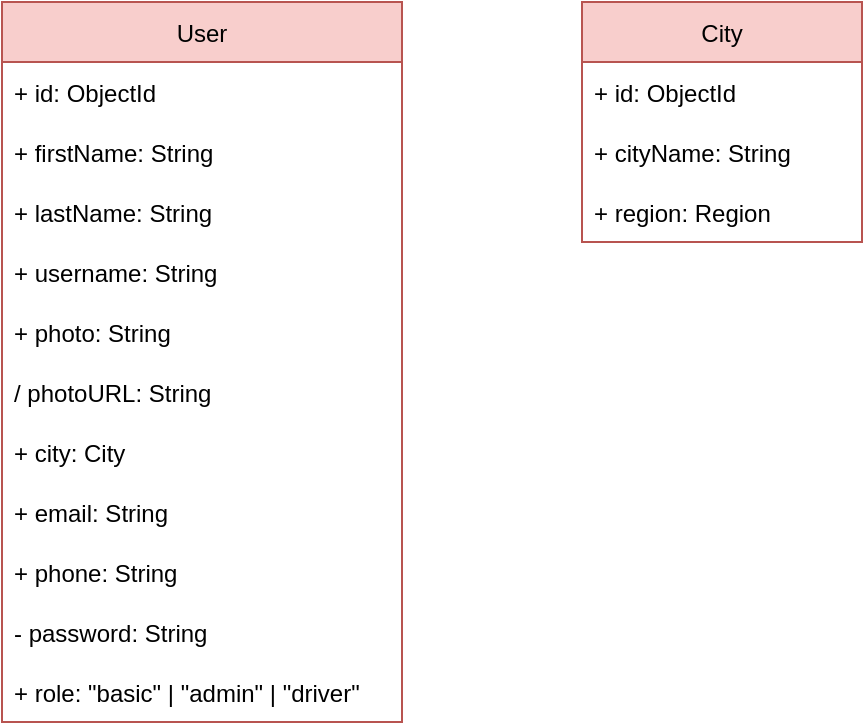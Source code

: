 <mxfile version="20.2.3" type="device" pages="3"><diagram id="GkdkoW8jjnoLFtFzzvnW" name="Class diagram"><mxGraphModel dx="868" dy="553" grid="1" gridSize="10" guides="1" tooltips="1" connect="1" arrows="1" fold="1" page="1" pageScale="1" pageWidth="827" pageHeight="1169" math="0" shadow="0"><root><mxCell id="0"/><mxCell id="1" parent="0"/><mxCell id="v3THbZHl3BLQRw8-JTAD-1" value="User" style="swimlane;fontStyle=0;childLayout=stackLayout;horizontal=1;startSize=30;horizontalStack=0;resizeParent=1;resizeParentMax=0;resizeLast=0;collapsible=1;marginBottom=0;fillColor=#f8cecc;strokeColor=#b85450;" parent="1" vertex="1"><mxGeometry x="380" y="90" width="200" height="360" as="geometry"/></mxCell><mxCell id="v3THbZHl3BLQRw8-JTAD-2" value="+ id: ObjectId" style="text;strokeColor=none;fillColor=none;align=left;verticalAlign=middle;spacingLeft=4;spacingRight=4;overflow=hidden;points=[[0,0.5],[1,0.5]];portConstraint=eastwest;rotatable=0;fontStyle=0" parent="v3THbZHl3BLQRw8-JTAD-1" vertex="1"><mxGeometry y="30" width="200" height="30" as="geometry"/></mxCell><mxCell id="v3THbZHl3BLQRw8-JTAD-3" value="+ firstName: String" style="text;strokeColor=none;fillColor=none;align=left;verticalAlign=middle;spacingLeft=4;spacingRight=4;overflow=hidden;points=[[0,0.5],[1,0.5]];portConstraint=eastwest;rotatable=0;" parent="v3THbZHl3BLQRw8-JTAD-1" vertex="1"><mxGeometry y="60" width="200" height="30" as="geometry"/></mxCell><mxCell id="v3THbZHl3BLQRw8-JTAD-4" value="+ lastName: String" style="text;strokeColor=none;fillColor=none;align=left;verticalAlign=middle;spacingLeft=4;spacingRight=4;overflow=hidden;points=[[0,0.5],[1,0.5]];portConstraint=eastwest;rotatable=0;" parent="v3THbZHl3BLQRw8-JTAD-1" vertex="1"><mxGeometry y="90" width="200" height="30" as="geometry"/></mxCell><mxCell id="v3THbZHl3BLQRw8-JTAD-5" value="+ username: String" style="text;strokeColor=none;fillColor=none;align=left;verticalAlign=middle;spacingLeft=4;spacingRight=4;overflow=hidden;points=[[0,0.5],[1,0.5]];portConstraint=eastwest;rotatable=0;" parent="v3THbZHl3BLQRw8-JTAD-1" vertex="1"><mxGeometry y="120" width="200" height="30" as="geometry"/></mxCell><mxCell id="v3THbZHl3BLQRw8-JTAD-6" value="+ photo: String" style="text;strokeColor=none;fillColor=none;align=left;verticalAlign=middle;spacingLeft=4;spacingRight=4;overflow=hidden;points=[[0,0.5],[1,0.5]];portConstraint=eastwest;rotatable=0;" parent="v3THbZHl3BLQRw8-JTAD-1" vertex="1"><mxGeometry y="150" width="200" height="30" as="geometry"/></mxCell><mxCell id="q6xsZjBz7s86HotjzhZ6-1" value="/ photoURL: String" style="text;strokeColor=none;fillColor=none;align=left;verticalAlign=middle;spacingLeft=4;spacingRight=4;overflow=hidden;points=[[0,0.5],[1,0.5]];portConstraint=eastwest;rotatable=0;" parent="v3THbZHl3BLQRw8-JTAD-1" vertex="1"><mxGeometry y="180" width="200" height="30" as="geometry"/></mxCell><mxCell id="v3THbZHl3BLQRw8-JTAD-7" value="+ city: City" style="text;strokeColor=none;fillColor=none;align=left;verticalAlign=middle;spacingLeft=4;spacingRight=4;overflow=hidden;points=[[0,0.5],[1,0.5]];portConstraint=eastwest;rotatable=0;" parent="v3THbZHl3BLQRw8-JTAD-1" vertex="1"><mxGeometry y="210" width="200" height="30" as="geometry"/></mxCell><mxCell id="v3THbZHl3BLQRw8-JTAD-8" value="+ email: String" style="text;strokeColor=none;fillColor=none;align=left;verticalAlign=middle;spacingLeft=4;spacingRight=4;overflow=hidden;points=[[0,0.5],[1,0.5]];portConstraint=eastwest;rotatable=0;" parent="v3THbZHl3BLQRw8-JTAD-1" vertex="1"><mxGeometry y="240" width="200" height="30" as="geometry"/></mxCell><mxCell id="v3THbZHl3BLQRw8-JTAD-9" value="+ phone: String" style="text;strokeColor=none;fillColor=none;align=left;verticalAlign=middle;spacingLeft=4;spacingRight=4;overflow=hidden;points=[[0,0.5],[1,0.5]];portConstraint=eastwest;rotatable=0;" parent="v3THbZHl3BLQRw8-JTAD-1" vertex="1"><mxGeometry y="270" width="200" height="30" as="geometry"/></mxCell><mxCell id="v3THbZHl3BLQRw8-JTAD-10" value="- password: String" style="text;strokeColor=none;fillColor=none;align=left;verticalAlign=middle;spacingLeft=4;spacingRight=4;overflow=hidden;points=[[0,0.5],[1,0.5]];portConstraint=eastwest;rotatable=0;" parent="v3THbZHl3BLQRw8-JTAD-1" vertex="1"><mxGeometry y="300" width="200" height="30" as="geometry"/></mxCell><mxCell id="v3THbZHl3BLQRw8-JTAD-11" value="+ role: &quot;basic&quot; | &quot;admin&quot; | &quot;driver&quot;" style="text;strokeColor=none;fillColor=none;align=left;verticalAlign=middle;spacingLeft=4;spacingRight=4;overflow=hidden;points=[[0,0.5],[1,0.5]];portConstraint=eastwest;rotatable=0;" parent="v3THbZHl3BLQRw8-JTAD-1" vertex="1"><mxGeometry y="330" width="200" height="30" as="geometry"/></mxCell><mxCell id="YtrCxox9922ZFbvVHRYU-1" value="City" style="swimlane;fontStyle=0;childLayout=stackLayout;horizontal=1;startSize=30;horizontalStack=0;resizeParent=1;resizeParentMax=0;resizeLast=0;collapsible=1;marginBottom=0;fillColor=#f8cecc;strokeColor=#b85450;" parent="1" vertex="1"><mxGeometry x="670" y="90" width="140" height="120" as="geometry"/></mxCell><mxCell id="YtrCxox9922ZFbvVHRYU-2" value="+ id: ObjectId" style="text;strokeColor=none;fillColor=none;align=left;verticalAlign=middle;spacingLeft=4;spacingRight=4;overflow=hidden;points=[[0,0.5],[1,0.5]];portConstraint=eastwest;rotatable=0;fontStyle=0" parent="YtrCxox9922ZFbvVHRYU-1" vertex="1"><mxGeometry y="30" width="140" height="30" as="geometry"/></mxCell><mxCell id="YtrCxox9922ZFbvVHRYU-3" value="+ cityName: String" style="text;strokeColor=none;fillColor=none;align=left;verticalAlign=middle;spacingLeft=4;spacingRight=4;overflow=hidden;points=[[0,0.5],[1,0.5]];portConstraint=eastwest;rotatable=0;" parent="YtrCxox9922ZFbvVHRYU-1" vertex="1"><mxGeometry y="60" width="140" height="30" as="geometry"/></mxCell><mxCell id="YtrCxox9922ZFbvVHRYU-4" value="+ region: Region" style="text;strokeColor=none;fillColor=none;align=left;verticalAlign=middle;spacingLeft=4;spacingRight=4;overflow=hidden;points=[[0,0.5],[1,0.5]];portConstraint=eastwest;rotatable=0;" parent="YtrCxox9922ZFbvVHRYU-1" vertex="1"><mxGeometry y="90" width="140" height="30" as="geometry"/></mxCell></root></mxGraphModel></diagram><diagram id="AL35F_3fKM6LOBhkQV_X" name="Entity-Relation diagram"><mxGraphModel dx="1695" dy="553" grid="1" gridSize="10" guides="1" tooltips="1" connect="1" arrows="1" fold="1" page="1" pageScale="1" pageWidth="827" pageHeight="1169" math="0" shadow="0"><root><mxCell id="0"/><mxCell id="1" parent="0"/><mxCell id="L5xBxmFgGj9Lx1XV9_Ek-1" value="User" style="swimlane;fontStyle=0;childLayout=stackLayout;horizontal=1;startSize=30;horizontalStack=0;resizeParent=1;resizeParentMax=0;resizeLast=0;collapsible=1;marginBottom=0;fillColor=#f8cecc;strokeColor=#b85450;" parent="1" vertex="1"><mxGeometry x="230" y="180" width="140" height="330" as="geometry"/></mxCell><mxCell id="L5xBxmFgGj9Lx1XV9_Ek-2" value="id" style="text;strokeColor=none;fillColor=none;align=left;verticalAlign=middle;spacingLeft=4;spacingRight=4;overflow=hidden;points=[[0,0.5],[1,0.5]];portConstraint=eastwest;rotatable=0;fontStyle=4" parent="L5xBxmFgGj9Lx1XV9_Ek-1" vertex="1"><mxGeometry y="30" width="140" height="30" as="geometry"/></mxCell><mxCell id="L5xBxmFgGj9Lx1XV9_Ek-3" value="firstName" style="text;strokeColor=none;fillColor=none;align=left;verticalAlign=middle;spacingLeft=4;spacingRight=4;overflow=hidden;points=[[0,0.5],[1,0.5]];portConstraint=eastwest;rotatable=0;" parent="L5xBxmFgGj9Lx1XV9_Ek-1" vertex="1"><mxGeometry y="60" width="140" height="30" as="geometry"/></mxCell><mxCell id="L5xBxmFgGj9Lx1XV9_Ek-4" value="lastName" style="text;strokeColor=none;fillColor=none;align=left;verticalAlign=middle;spacingLeft=4;spacingRight=4;overflow=hidden;points=[[0,0.5],[1,0.5]];portConstraint=eastwest;rotatable=0;" parent="L5xBxmFgGj9Lx1XV9_Ek-1" vertex="1"><mxGeometry y="90" width="140" height="30" as="geometry"/></mxCell><mxCell id="L5xBxmFgGj9Lx1XV9_Ek-5" value="username" style="text;strokeColor=none;fillColor=none;align=left;verticalAlign=middle;spacingLeft=4;spacingRight=4;overflow=hidden;points=[[0,0.5],[1,0.5]];portConstraint=eastwest;rotatable=0;" parent="L5xBxmFgGj9Lx1XV9_Ek-1" vertex="1"><mxGeometry y="120" width="140" height="30" as="geometry"/></mxCell><mxCell id="L5xBxmFgGj9Lx1XV9_Ek-6" value="photo" style="text;strokeColor=none;fillColor=none;align=left;verticalAlign=middle;spacingLeft=4;spacingRight=4;overflow=hidden;points=[[0,0.5],[1,0.5]];portConstraint=eastwest;rotatable=0;" parent="L5xBxmFgGj9Lx1XV9_Ek-1" vertex="1"><mxGeometry y="150" width="140" height="30" as="geometry"/></mxCell><mxCell id="L5xBxmFgGj9Lx1XV9_Ek-29" value="city" style="text;strokeColor=none;fillColor=none;align=left;verticalAlign=middle;spacingLeft=4;spacingRight=4;overflow=hidden;points=[[0,0.5],[1,0.5]];portConstraint=eastwest;rotatable=0;" parent="L5xBxmFgGj9Lx1XV9_Ek-1" vertex="1"><mxGeometry y="180" width="140" height="30" as="geometry"/></mxCell><mxCell id="L5xBxmFgGj9Lx1XV9_Ek-7" value="email" style="text;strokeColor=none;fillColor=none;align=left;verticalAlign=middle;spacingLeft=4;spacingRight=4;overflow=hidden;points=[[0,0.5],[1,0.5]];portConstraint=eastwest;rotatable=0;" parent="L5xBxmFgGj9Lx1XV9_Ek-1" vertex="1"><mxGeometry y="210" width="140" height="30" as="geometry"/></mxCell><mxCell id="L5xBxmFgGj9Lx1XV9_Ek-8" value="phone" style="text;strokeColor=none;fillColor=none;align=left;verticalAlign=middle;spacingLeft=4;spacingRight=4;overflow=hidden;points=[[0,0.5],[1,0.5]];portConstraint=eastwest;rotatable=0;" parent="L5xBxmFgGj9Lx1XV9_Ek-1" vertex="1"><mxGeometry y="240" width="140" height="30" as="geometry"/></mxCell><mxCell id="L5xBxmFgGj9Lx1XV9_Ek-9" value="password" style="text;strokeColor=none;fillColor=none;align=left;verticalAlign=middle;spacingLeft=4;spacingRight=4;overflow=hidden;points=[[0,0.5],[1,0.5]];portConstraint=eastwest;rotatable=0;" parent="L5xBxmFgGj9Lx1XV9_Ek-1" vertex="1"><mxGeometry y="270" width="140" height="30" as="geometry"/></mxCell><mxCell id="L5xBxmFgGj9Lx1XV9_Ek-10" value="role" style="text;strokeColor=none;fillColor=none;align=left;verticalAlign=middle;spacingLeft=4;spacingRight=4;overflow=hidden;points=[[0,0.5],[1,0.5]];portConstraint=eastwest;rotatable=0;" parent="L5xBxmFgGj9Lx1XV9_Ek-1" vertex="1"><mxGeometry y="300" width="140" height="30" as="geometry"/></mxCell><mxCell id="L5xBxmFgGj9Lx1XV9_Ek-11" value="City" style="swimlane;fontStyle=0;childLayout=stackLayout;horizontal=1;startSize=30;horizontalStack=0;resizeParent=1;resizeParentMax=0;resizeLast=0;collapsible=1;marginBottom=0;fillColor=#f8cecc;strokeColor=#b85450;" parent="1" vertex="1"><mxGeometry x="460" y="205" width="140" height="120" as="geometry"/></mxCell><mxCell id="L5xBxmFgGj9Lx1XV9_Ek-12" value="id" style="text;strokeColor=none;fillColor=none;align=left;verticalAlign=middle;spacingLeft=4;spacingRight=4;overflow=hidden;points=[[0,0.5],[1,0.5]];portConstraint=eastwest;rotatable=0;fontStyle=4" parent="L5xBxmFgGj9Lx1XV9_Ek-11" vertex="1"><mxGeometry y="30" width="140" height="30" as="geometry"/></mxCell><mxCell id="L5xBxmFgGj9Lx1XV9_Ek-13" value="cityName" style="text;strokeColor=none;fillColor=none;align=left;verticalAlign=middle;spacingLeft=4;spacingRight=4;overflow=hidden;points=[[0,0.5],[1,0.5]];portConstraint=eastwest;rotatable=0;" parent="L5xBxmFgGj9Lx1XV9_Ek-11" vertex="1"><mxGeometry y="60" width="140" height="30" as="geometry"/></mxCell><mxCell id="L5xBxmFgGj9Lx1XV9_Ek-30" value="region" style="text;strokeColor=none;fillColor=none;align=left;verticalAlign=middle;spacingLeft=4;spacingRight=4;overflow=hidden;points=[[0,0.5],[1,0.5]];portConstraint=eastwest;rotatable=0;" parent="L5xBxmFgGj9Lx1XV9_Ek-11" vertex="1"><mxGeometry y="90" width="140" height="30" as="geometry"/></mxCell><mxCell id="L5xBxmFgGj9Lx1XV9_Ek-21" value="Region" style="swimlane;fontStyle=0;childLayout=stackLayout;horizontal=1;startSize=30;horizontalStack=0;resizeParent=1;resizeParentMax=0;resizeLast=0;collapsible=1;marginBottom=0;fillColor=#f8cecc;strokeColor=#b85450;" parent="1" vertex="1"><mxGeometry x="670" y="180" width="140" height="120" as="geometry"/></mxCell><mxCell id="L5xBxmFgGj9Lx1XV9_Ek-22" value="id" style="text;strokeColor=none;fillColor=none;align=left;verticalAlign=middle;spacingLeft=4;spacingRight=4;overflow=hidden;points=[[0,0.5],[1,0.5]];portConstraint=eastwest;rotatable=0;fontStyle=4" parent="L5xBxmFgGj9Lx1XV9_Ek-21" vertex="1"><mxGeometry y="30" width="140" height="30" as="geometry"/></mxCell><mxCell id="L5xBxmFgGj9Lx1XV9_Ek-99" value="regionName" style="text;strokeColor=none;fillColor=none;align=left;verticalAlign=middle;spacingLeft=4;spacingRight=4;overflow=hidden;points=[[0,0.5],[1,0.5]];portConstraint=eastwest;rotatable=0;fontStyle=0" parent="L5xBxmFgGj9Lx1XV9_Ek-21" vertex="1"><mxGeometry y="60" width="140" height="30" as="geometry"/></mxCell><mxCell id="L5xBxmFgGj9Lx1XV9_Ek-23" value="province" style="text;strokeColor=none;fillColor=none;align=left;verticalAlign=middle;spacingLeft=4;spacingRight=4;overflow=hidden;points=[[0,0.5],[1,0.5]];portConstraint=eastwest;rotatable=0;" parent="L5xBxmFgGj9Lx1XV9_Ek-21" vertex="1"><mxGeometry y="90" width="140" height="30" as="geometry"/></mxCell><mxCell id="L5xBxmFgGj9Lx1XV9_Ek-24" value="CooperativeAdmin" style="swimlane;fontStyle=0;childLayout=stackLayout;horizontal=1;startSize=30;horizontalStack=0;resizeParent=1;resizeParentMax=0;resizeLast=0;collapsible=1;marginBottom=0;fillColor=#f8cecc;strokeColor=#b85450;" parent="1" vertex="1"><mxGeometry x="20" y="130" width="140" height="60" as="geometry"/></mxCell><mxCell id="L5xBxmFgGj9Lx1XV9_Ek-25" value="id" style="text;strokeColor=none;fillColor=none;align=left;verticalAlign=middle;spacingLeft=4;spacingRight=4;overflow=hidden;points=[[0,0.5],[1,0.5]];portConstraint=eastwest;rotatable=0;fontStyle=4" parent="L5xBxmFgGj9Lx1XV9_Ek-24" vertex="1"><mxGeometry y="30" width="140" height="30" as="geometry"/></mxCell><mxCell id="L5xBxmFgGj9Lx1XV9_Ek-33" value="" style="edgeStyle=entityRelationEdgeStyle;fontSize=12;html=1;endArrow=ERone;endFill=1;rounded=0;entryX=-0.007;entryY=0.133;entryDx=0;entryDy=0;entryPerimeter=0;fillColor=#d5e8d4;strokeColor=#82b366;exitX=1.012;exitY=0.026;exitDx=0;exitDy=0;exitPerimeter=0;" parent="1" source="L5xBxmFgGj9Lx1XV9_Ek-1" target="L5xBxmFgGj9Lx1XV9_Ek-11" edge="1"><mxGeometry width="100" height="100" relative="1" as="geometry"><mxPoint x="370" y="375" as="sourcePoint"/><mxPoint x="460" y="260" as="targetPoint"/></mxGeometry></mxCell><mxCell id="L5xBxmFgGj9Lx1XV9_Ek-35" value="" style="edgeStyle=entityRelationEdgeStyle;fontSize=12;html=1;endArrow=ERmandOne;rounded=0;entryX=-0.014;entryY=0.189;entryDx=0;entryDy=0;entryPerimeter=0;exitX=1;exitY=0.5;exitDx=0;exitDy=0;fillColor=#d5e8d4;strokeColor=#82b366;" parent="1" source="L5xBxmFgGj9Lx1XV9_Ek-30" target="L5xBxmFgGj9Lx1XV9_Ek-21" edge="1"><mxGeometry width="100" height="100" relative="1" as="geometry"><mxPoint x="560" y="410" as="sourcePoint"/><mxPoint x="660" y="310" as="targetPoint"/></mxGeometry></mxCell><mxCell id="L5xBxmFgGj9Lx1XV9_Ek-36" value="" style="edgeStyle=entityRelationEdgeStyle;fontSize=12;html=1;endArrow=ERmandOne;rounded=0;exitX=1.021;exitY=0;exitDx=0;exitDy=0;entryX=0;entryY=0.5;entryDx=0;entryDy=0;fillColor=#d5e8d4;strokeColor=#82b366;exitPerimeter=0;" parent="1" source="L5xBxmFgGj9Lx1XV9_Ek-25" target="L5xBxmFgGj9Lx1XV9_Ek-2" edge="1"><mxGeometry width="100" height="100" relative="1" as="geometry"><mxPoint x="160" y="145.0" as="sourcePoint"/><mxPoint x="160" y="260" as="targetPoint"/></mxGeometry></mxCell><mxCell id="L5xBxmFgGj9Lx1XV9_Ek-37" value="Driver" style="swimlane;fontStyle=0;childLayout=stackLayout;horizontal=1;startSize=30;horizontalStack=0;resizeParent=1;resizeParentMax=0;resizeLast=0;collapsible=1;marginBottom=0;fillColor=#f8cecc;strokeColor=#b85450;" parent="1" vertex="1"><mxGeometry x="20" y="260" width="140" height="210" as="geometry"/></mxCell><mxCell id="L5xBxmFgGj9Lx1XV9_Ek-38" value="id" style="text;strokeColor=none;fillColor=none;align=left;verticalAlign=middle;spacingLeft=4;spacingRight=4;overflow=hidden;points=[[0,0.5],[1,0.5]];portConstraint=eastwest;rotatable=0;fontStyle=4" parent="L5xBxmFgGj9Lx1XV9_Ek-37" vertex="1"><mxGeometry y="30" width="140" height="30" as="geometry"/></mxCell><mxCell id="L5xBxmFgGj9Lx1XV9_Ek-44" value="license" style="text;strokeColor=none;fillColor=none;align=left;verticalAlign=middle;spacingLeft=4;spacingRight=4;overflow=hidden;points=[[0,0.5],[1,0.5]];portConstraint=eastwest;rotatable=0;fontStyle=0" parent="L5xBxmFgGj9Lx1XV9_Ek-37" vertex="1"><mxGeometry y="60" width="140" height="30" as="geometry"/></mxCell><mxCell id="-7SPxGlS84eIXHSG3nLZ-1" value="email" style="text;strokeColor=none;fillColor=none;align=left;verticalAlign=middle;spacingLeft=4;spacingRight=4;overflow=hidden;points=[[0,0.5],[1,0.5]];portConstraint=eastwest;rotatable=0;fontStyle=0" parent="L5xBxmFgGj9Lx1XV9_Ek-37" vertex="1"><mxGeometry y="90" width="140" height="30" as="geometry"/></mxCell><mxCell id="-7SPxGlS84eIXHSG3nLZ-2" value="phones" style="text;strokeColor=none;fillColor=none;align=left;verticalAlign=middle;spacingLeft=4;spacingRight=4;overflow=hidden;points=[[0,0.5],[1,0.5]];portConstraint=eastwest;rotatable=0;fontStyle=0" parent="L5xBxmFgGj9Lx1XV9_Ek-37" vertex="1"><mxGeometry y="120" width="140" height="30" as="geometry"/></mxCell><mxCell id="L5xBxmFgGj9Lx1XV9_Ek-52" value="hiredAt" style="text;strokeColor=none;fillColor=none;align=left;verticalAlign=middle;spacingLeft=4;spacingRight=4;overflow=hidden;points=[[0,0.5],[1,0.5]];portConstraint=eastwest;rotatable=0;fontStyle=0" parent="L5xBxmFgGj9Lx1XV9_Ek-37" vertex="1"><mxGeometry y="150" width="140" height="30" as="geometry"/></mxCell><mxCell id="L5xBxmFgGj9Lx1XV9_Ek-53" value="latestTripAt" style="text;strokeColor=none;fillColor=none;align=left;verticalAlign=middle;spacingLeft=4;spacingRight=4;overflow=hidden;points=[[0,0.5],[1,0.5]];portConstraint=eastwest;rotatable=0;fontStyle=0" parent="L5xBxmFgGj9Lx1XV9_Ek-37" vertex="1"><mxGeometry y="180" width="140" height="30" as="geometry"/></mxCell><mxCell id="L5xBxmFgGj9Lx1XV9_Ek-41" value="" style="edgeStyle=entityRelationEdgeStyle;fontSize=12;html=1;endArrow=ERmandOne;rounded=0;exitX=1;exitY=0.25;exitDx=0;exitDy=0;entryX=0;entryY=0.5;entryDx=0;entryDy=0;fillColor=#d5e8d4;strokeColor=#82b366;" parent="1" source="L5xBxmFgGj9Lx1XV9_Ek-37" target="L5xBxmFgGj9Lx1XV9_Ek-2" edge="1"><mxGeometry width="100" height="100" relative="1" as="geometry"><mxPoint x="160" y="450" as="sourcePoint"/><mxPoint x="240" y="300" as="targetPoint"/></mxGeometry></mxCell><mxCell id="L5xBxmFgGj9Lx1XV9_Ek-58" value="Cooperative" style="swimlane;fontStyle=0;childLayout=stackLayout;horizontal=1;startSize=30;horizontalStack=0;resizeParent=1;resizeParentMax=0;resizeLast=0;collapsible=1;marginBottom=0;fillColor=#f8cecc;strokeColor=#b85450;" parent="1" vertex="1"><mxGeometry x="230" y="620" width="140" height="330" as="geometry"/></mxCell><mxCell id="L5xBxmFgGj9Lx1XV9_Ek-59" value="id" style="text;strokeColor=none;fillColor=none;align=left;verticalAlign=middle;spacingLeft=4;spacingRight=4;overflow=hidden;points=[[0,0.5],[1,0.5]];portConstraint=eastwest;rotatable=0;fontStyle=4" parent="L5xBxmFgGj9Lx1XV9_Ek-58" vertex="1"><mxGeometry y="30" width="140" height="30" as="geometry"/></mxCell><mxCell id="L5xBxmFgGj9Lx1XV9_Ek-60" value="coopName" style="text;strokeColor=none;fillColor=none;align=left;verticalAlign=middle;spacingLeft=4;spacingRight=4;overflow=hidden;points=[[0,0.5],[1,0.5]];portConstraint=eastwest;rotatable=0;" parent="L5xBxmFgGj9Lx1XV9_Ek-58" vertex="1"><mxGeometry y="60" width="140" height="30" as="geometry"/></mxCell><mxCell id="Spu1n6R9ksZTgBSjr94i-1" value="slug" style="text;strokeColor=none;fillColor=none;align=left;verticalAlign=middle;spacingLeft=4;spacingRight=4;overflow=hidden;points=[[0,0.5],[1,0.5]];portConstraint=eastwest;rotatable=0;" parent="L5xBxmFgGj9Lx1XV9_Ek-58" vertex="1"><mxGeometry y="90" width="140" height="30" as="geometry"/></mxCell><mxCell id="L5xBxmFgGj9Lx1XV9_Ek-61" value="description" style="text;strokeColor=none;fillColor=none;align=left;verticalAlign=middle;spacingLeft=4;spacingRight=4;overflow=hidden;points=[[0,0.5],[1,0.5]];portConstraint=eastwest;rotatable=0;" parent="L5xBxmFgGj9Lx1XV9_Ek-58" vertex="1"><mxGeometry y="120" width="140" height="30" as="geometry"/></mxCell><mxCell id="L5xBxmFgGj9Lx1XV9_Ek-62" value="profilePhoto" style="text;strokeColor=none;fillColor=none;align=left;verticalAlign=middle;spacingLeft=4;spacingRight=4;overflow=hidden;points=[[0,0.5],[1,0.5]];portConstraint=eastwest;rotatable=0;" parent="L5xBxmFgGj9Lx1XV9_Ek-58" vertex="1"><mxGeometry y="150" width="140" height="30" as="geometry"/></mxCell><mxCell id="L5xBxmFgGj9Lx1XV9_Ek-63" value="coverPhoto" style="text;strokeColor=none;fillColor=none;align=left;verticalAlign=middle;spacingLeft=4;spacingRight=4;overflow=hidden;points=[[0,0.5],[1,0.5]];portConstraint=eastwest;rotatable=0;" parent="L5xBxmFgGj9Lx1XV9_Ek-58" vertex="1"><mxGeometry y="180" width="140" height="30" as="geometry"/></mxCell><mxCell id="L5xBxmFgGj9Lx1XV9_Ek-64" value="photos" style="text;strokeColor=none;fillColor=none;align=left;verticalAlign=middle;spacingLeft=4;spacingRight=4;overflow=hidden;points=[[0,0.5],[1,0.5]];portConstraint=eastwest;rotatable=0;" parent="L5xBxmFgGj9Lx1XV9_Ek-58" vertex="1"><mxGeometry y="210" width="140" height="30" as="geometry"/></mxCell><mxCell id="UgrUWXnwHarW_RLcBxXR-29" value="address" style="text;strokeColor=none;fillColor=none;align=left;verticalAlign=middle;spacingLeft=4;spacingRight=4;overflow=hidden;points=[[0,0.5],[1,0.5]];portConstraint=eastwest;rotatable=0;" parent="L5xBxmFgGj9Lx1XV9_Ek-58" vertex="1"><mxGeometry y="240" width="140" height="30" as="geometry"/></mxCell><mxCell id="UgrUWXnwHarW_RLcBxXR-30" value="email" style="text;strokeColor=none;fillColor=none;align=left;verticalAlign=middle;spacingLeft=4;spacingRight=4;overflow=hidden;points=[[0,0.5],[1,0.5]];portConstraint=eastwest;rotatable=0;" parent="L5xBxmFgGj9Lx1XV9_Ek-58" vertex="1"><mxGeometry y="270" width="140" height="30" as="geometry"/></mxCell><mxCell id="UgrUWXnwHarW_RLcBxXR-31" value="phones" style="text;strokeColor=none;fillColor=none;align=left;verticalAlign=middle;spacingLeft=4;spacingRight=4;overflow=hidden;points=[[0,0.5],[1,0.5]];portConstraint=eastwest;rotatable=0;" parent="L5xBxmFgGj9Lx1XV9_Ek-58" vertex="1"><mxGeometry y="300" width="140" height="30" as="geometry"/></mxCell><mxCell id="L5xBxmFgGj9Lx1XV9_Ek-65" value="Photo" style="swimlane;fontStyle=0;childLayout=stackLayout;horizontal=1;startSize=30;horizontalStack=0;resizeParent=1;resizeParentMax=0;resizeLast=0;collapsible=1;marginBottom=0;fillColor=#f8cecc;strokeColor=#b85450;" parent="1" vertex="1"><mxGeometry x="20" y="510" width="140" height="90" as="geometry"/></mxCell><mxCell id="L5xBxmFgGj9Lx1XV9_Ek-67" value="filename" style="text;strokeColor=none;fillColor=none;align=left;verticalAlign=middle;spacingLeft=4;spacingRight=4;overflow=hidden;points=[[0,0.5],[1,0.5]];portConstraint=eastwest;rotatable=0;" parent="L5xBxmFgGj9Lx1XV9_Ek-65" vertex="1"><mxGeometry y="30" width="140" height="30" as="geometry"/></mxCell><mxCell id="L5xBxmFgGj9Lx1XV9_Ek-68" value="description" style="text;strokeColor=none;fillColor=none;align=left;verticalAlign=middle;spacingLeft=4;spacingRight=4;overflow=hidden;points=[[0,0.5],[1,0.5]];portConstraint=eastwest;rotatable=0;" parent="L5xBxmFgGj9Lx1XV9_Ek-65" vertex="1"><mxGeometry y="60" width="140" height="30" as="geometry"/></mxCell><mxCell id="L5xBxmFgGj9Lx1XV9_Ek-72" value="" style="edgeStyle=entityRelationEdgeStyle;fontSize=12;html=1;endArrow=ERoneToMany;rounded=0;entryX=1.021;entryY=0.133;entryDx=0;entryDy=0;entryPerimeter=0;exitX=-0.005;exitY=0.09;exitDx=0;exitDy=0;fillColor=#d5e8d4;strokeColor=#82b366;exitPerimeter=0;" parent="1" source="L5xBxmFgGj9Lx1XV9_Ek-58" target="L5xBxmFgGj9Lx1XV9_Ek-65" edge="1"><mxGeometry width="100" height="100" relative="1" as="geometry"><mxPoint x="80" y="870" as="sourcePoint"/><mxPoint x="180" y="770" as="targetPoint"/></mxGeometry></mxCell><mxCell id="L5xBxmFgGj9Lx1XV9_Ek-73" value="BusStation" style="swimlane;fontStyle=0;childLayout=stackLayout;horizontal=1;startSize=30;horizontalStack=0;resizeParent=1;resizeParentMax=0;resizeLast=0;collapsible=1;marginBottom=0;fillColor=#f8cecc;strokeColor=#b85450;" parent="1" vertex="1"><mxGeometry x="450" y="770" width="140" height="210" as="geometry"/></mxCell><mxCell id="L5xBxmFgGj9Lx1XV9_Ek-74" value="id" style="text;strokeColor=none;fillColor=none;align=left;verticalAlign=middle;spacingLeft=4;spacingRight=4;overflow=hidden;points=[[0,0.5],[1,0.5]];portConstraint=eastwest;rotatable=0;fontStyle=4" parent="L5xBxmFgGj9Lx1XV9_Ek-73" vertex="1"><mxGeometry y="30" width="140" height="30" as="geometry"/></mxCell><mxCell id="L5xBxmFgGj9Lx1XV9_Ek-76" value="address" style="text;strokeColor=none;fillColor=none;align=left;verticalAlign=middle;spacingLeft=4;spacingRight=4;overflow=hidden;points=[[0,0.5],[1,0.5]];portConstraint=eastwest;rotatable=0;" parent="L5xBxmFgGj9Lx1XV9_Ek-73" vertex="1"><mxGeometry y="60" width="140" height="30" as="geometry"/></mxCell><mxCell id="L5xBxmFgGj9Lx1XV9_Ek-78" value="locationHint" style="text;strokeColor=none;fillColor=none;align=left;verticalAlign=middle;spacingLeft=4;spacingRight=4;overflow=hidden;points=[[0,0.5],[1,0.5]];portConstraint=eastwest;rotatable=0;" parent="L5xBxmFgGj9Lx1XV9_Ek-73" vertex="1"><mxGeometry y="90" width="140" height="30" as="geometry"/></mxCell><mxCell id="L5xBxmFgGj9Lx1XV9_Ek-90" value="position" style="text;strokeColor=none;fillColor=none;align=left;verticalAlign=middle;spacingLeft=4;spacingRight=4;overflow=hidden;points=[[0,0.5],[1,0.5]];portConstraint=eastwest;rotatable=0;" parent="L5xBxmFgGj9Lx1XV9_Ek-73" vertex="1"><mxGeometry y="120" width="140" height="30" as="geometry"/></mxCell><mxCell id="L5xBxmFgGj9Lx1XV9_Ek-95" value="city" style="text;strokeColor=none;fillColor=none;align=left;verticalAlign=middle;spacingLeft=4;spacingRight=4;overflow=hidden;points=[[0,0.5],[1,0.5]];portConstraint=eastwest;rotatable=0;" parent="L5xBxmFgGj9Lx1XV9_Ek-73" vertex="1"><mxGeometry y="150" width="140" height="30" as="geometry"/></mxCell><mxCell id="UgrUWXnwHarW_RLcBxXR-13" value="openHours" style="text;strokeColor=none;fillColor=none;align=left;verticalAlign=middle;spacingLeft=4;spacingRight=4;overflow=hidden;points=[[0,0.5],[1,0.5]];portConstraint=eastwest;rotatable=0;" parent="L5xBxmFgGj9Lx1XV9_Ek-73" vertex="1"><mxGeometry y="180" width="140" height="30" as="geometry"/></mxCell><mxCell id="L5xBxmFgGj9Lx1XV9_Ek-80" value="ParkingLot" style="swimlane;fontStyle=0;childLayout=stackLayout;horizontal=1;startSize=30;horizontalStack=0;resizeParent=1;resizeParentMax=0;resizeLast=0;collapsible=1;marginBottom=0;fillColor=#f8cecc;strokeColor=#b85450;" parent="1" vertex="1"><mxGeometry x="697" y="730" width="140" height="300" as="geometry"/></mxCell><mxCell id="L5xBxmFgGj9Lx1XV9_Ek-81" value="id" style="text;strokeColor=none;fillColor=none;align=left;verticalAlign=middle;spacingLeft=4;spacingRight=4;overflow=hidden;points=[[0,0.5],[1,0.5]];portConstraint=eastwest;rotatable=0;fontStyle=4" parent="L5xBxmFgGj9Lx1XV9_Ek-80" vertex="1"><mxGeometry y="30" width="140" height="30" as="geometry"/></mxCell><mxCell id="L5xBxmFgGj9Lx1XV9_Ek-82" value="plName" style="text;strokeColor=none;fillColor=none;align=left;verticalAlign=middle;spacingLeft=4;spacingRight=4;overflow=hidden;points=[[0,0.5],[1,0.5]];portConstraint=eastwest;rotatable=0;" parent="L5xBxmFgGj9Lx1XV9_Ek-80" vertex="1"><mxGeometry y="60" width="140" height="30" as="geometry"/></mxCell><mxCell id="L5xBxmFgGj9Lx1XV9_Ek-83" value="slug" style="text;strokeColor=none;fillColor=none;align=left;verticalAlign=middle;spacingLeft=4;spacingRight=4;overflow=hidden;points=[[0,0.5],[1,0.5]];portConstraint=eastwest;rotatable=0;" parent="L5xBxmFgGj9Lx1XV9_Ek-80" vertex="1"><mxGeometry y="90" width="140" height="30" as="geometry"/></mxCell><mxCell id="L5xBxmFgGj9Lx1XV9_Ek-98" value="description" style="text;strokeColor=none;fillColor=none;align=left;verticalAlign=middle;spacingLeft=4;spacingRight=4;overflow=hidden;points=[[0,0.5],[1,0.5]];portConstraint=eastwest;rotatable=0;" parent="L5xBxmFgGj9Lx1XV9_Ek-80" vertex="1"><mxGeometry y="120" width="140" height="30" as="geometry"/></mxCell><mxCell id="L5xBxmFgGj9Lx1XV9_Ek-84" value="mainPhoto" style="text;strokeColor=none;fillColor=none;align=left;verticalAlign=middle;spacingLeft=4;spacingRight=4;overflow=hidden;points=[[0,0.5],[1,0.5]];portConstraint=eastwest;rotatable=0;" parent="L5xBxmFgGj9Lx1XV9_Ek-80" vertex="1"><mxGeometry y="150" width="140" height="30" as="geometry"/></mxCell><mxCell id="L5xBxmFgGj9Lx1XV9_Ek-85" value="photos" style="text;strokeColor=none;fillColor=none;align=left;verticalAlign=middle;spacingLeft=4;spacingRight=4;overflow=hidden;points=[[0,0.5],[1,0.5]];portConstraint=eastwest;rotatable=0;" parent="L5xBxmFgGj9Lx1XV9_Ek-80" vertex="1"><mxGeometry y="180" width="140" height="30" as="geometry"/></mxCell><mxCell id="L5xBxmFgGj9Lx1XV9_Ek-86" value="position" style="text;strokeColor=none;fillColor=none;align=left;verticalAlign=middle;spacingLeft=4;spacingRight=4;overflow=hidden;points=[[0,0.5],[1,0.5]];portConstraint=eastwest;rotatable=0;" parent="L5xBxmFgGj9Lx1XV9_Ek-80" vertex="1"><mxGeometry y="210" width="140" height="30" as="geometry"/></mxCell><mxCell id="2RnG3S46ry8B1dzCW4pC-1" value="street" style="text;strokeColor=none;fillColor=none;align=left;verticalAlign=middle;spacingLeft=4;spacingRight=4;overflow=hidden;points=[[0,0.5],[1,0.5]];portConstraint=eastwest;rotatable=0;" parent="L5xBxmFgGj9Lx1XV9_Ek-80" vertex="1"><mxGeometry y="240" width="140" height="30" as="geometry"/></mxCell><mxCell id="L5xBxmFgGj9Lx1XV9_Ek-87" value="city" style="text;strokeColor=none;fillColor=none;align=left;verticalAlign=middle;spacingLeft=4;spacingRight=4;overflow=hidden;points=[[0,0.5],[1,0.5]];portConstraint=eastwest;rotatable=0;" parent="L5xBxmFgGj9Lx1XV9_Ek-80" vertex="1"><mxGeometry y="270" width="140" height="30" as="geometry"/></mxCell><mxCell id="L5xBxmFgGj9Lx1XV9_Ek-89" value="" style="edgeStyle=entityRelationEdgeStyle;fontSize=12;html=1;endArrow=ERone;endFill=1;rounded=0;entryX=-0.006;entryY=-0.053;entryDx=0;entryDy=0;entryPerimeter=0;fillColor=#d5e8d4;strokeColor=#82b366;exitX=1;exitY=0;exitDx=0;exitDy=0;" parent="1" source="L5xBxmFgGj9Lx1XV9_Ek-73" target="L5xBxmFgGj9Lx1XV9_Ek-81" edge="1"><mxGeometry width="100" height="100" relative="1" as="geometry"><mxPoint x="440" y="910" as="sourcePoint"/><mxPoint x="540" y="810" as="targetPoint"/></mxGeometry></mxCell><mxCell id="L5xBxmFgGj9Lx1XV9_Ek-91" value="" style="edgeStyle=entityRelationEdgeStyle;fontSize=12;html=1;endArrow=ERoneToMany;rounded=0;entryX=1.021;entryY=0.142;entryDx=0;entryDy=0;entryPerimeter=0;exitX=-0.011;exitY=0.058;exitDx=0;exitDy=0;fillColor=#d5e8d4;strokeColor=#82b366;exitPerimeter=0;" parent="1" source="L5xBxmFgGj9Lx1XV9_Ek-80" target="L5xBxmFgGj9Lx1XV9_Ek-65" edge="1"><mxGeometry width="100" height="100" relative="1" as="geometry"><mxPoint x="240" y="865" as="sourcePoint"/><mxPoint x="162.94" y="765.96" as="targetPoint"/></mxGeometry></mxCell><mxCell id="L5xBxmFgGj9Lx1XV9_Ek-94" value="" style="edgeStyle=entityRelationEdgeStyle;fontSize=12;html=1;endArrow=ERmandOne;rounded=0;entryX=1;entryY=0.25;entryDx=0;entryDy=0;fillColor=#d5e8d4;strokeColor=#82b366;exitX=0;exitY=0;exitDx=0;exitDy=0;" parent="1" source="L5xBxmFgGj9Lx1XV9_Ek-80" target="L5xBxmFgGj9Lx1XV9_Ek-11" edge="1"><mxGeometry width="100" height="100" relative="1" as="geometry"><mxPoint x="690" y="680" as="sourcePoint"/><mxPoint x="678.04" y="207.01" as="targetPoint"/></mxGeometry></mxCell><mxCell id="L5xBxmFgGj9Lx1XV9_Ek-96" value="" style="edgeStyle=entityRelationEdgeStyle;fontSize=12;html=1;endArrow=ERmandOne;rounded=0;entryX=0;entryY=0.25;entryDx=0;entryDy=0;exitX=0;exitY=0;exitDx=0;exitDy=0;fillColor=#d5e8d4;strokeColor=#82b366;" parent="1" source="L5xBxmFgGj9Lx1XV9_Ek-73" target="L5xBxmFgGj9Lx1XV9_Ek-11" edge="1"><mxGeometry width="100" height="100" relative="1" as="geometry"><mxPoint x="697" y="895" as="sourcePoint"/><mxPoint x="610.98" y="205.96" as="targetPoint"/></mxGeometry></mxCell><mxCell id="UgrUWXnwHarW_RLcBxXR-1" value="WeekOpenHours" style="swimlane;fontStyle=0;childLayout=stackLayout;horizontal=1;startSize=30;horizontalStack=0;resizeParent=1;resizeParentMax=0;resizeLast=0;collapsible=1;marginBottom=0;fillColor=#f8cecc;strokeColor=#b85450;" parent="1" vertex="1"><mxGeometry x="650" y="1080" width="140" height="210" as="geometry"/></mxCell><mxCell id="vGoQ9LgLRHPftNWiZGpu-2" value="bulk" style="text;strokeColor=none;fillColor=none;align=left;verticalAlign=middle;spacingLeft=4;spacingRight=4;overflow=hidden;points=[[0,0.5],[1,0.5]];portConstraint=eastwest;rotatable=0;" parent="UgrUWXnwHarW_RLcBxXR-1" vertex="1"><mxGeometry y="30" width="140" height="30" as="geometry"/></mxCell><mxCell id="UgrUWXnwHarW_RLcBxXR-2" value="opensAt" style="text;strokeColor=none;fillColor=none;align=left;verticalAlign=middle;spacingLeft=4;spacingRight=4;overflow=hidden;points=[[0,0.5],[1,0.5]];portConstraint=eastwest;rotatable=0;fontStyle=0" parent="UgrUWXnwHarW_RLcBxXR-1" vertex="1"><mxGeometry y="60" width="140" height="30" as="geometry"/></mxCell><mxCell id="UgrUWXnwHarW_RLcBxXR-3" value="closesAt" style="text;strokeColor=none;fillColor=none;align=left;verticalAlign=middle;spacingLeft=4;spacingRight=4;overflow=hidden;points=[[0,0.5],[1,0.5]];portConstraint=eastwest;rotatable=0;" parent="UgrUWXnwHarW_RLcBxXR-1" vertex="1"><mxGeometry y="90" width="140" height="30" as="geometry"/></mxCell><mxCell id="UgrUWXnwHarW_RLcBxXR-4" value="except" style="text;strokeColor=none;fillColor=none;align=left;verticalAlign=middle;spacingLeft=4;spacingRight=4;overflow=hidden;points=[[0,0.5],[1,0.5]];portConstraint=eastwest;rotatable=0;" parent="UgrUWXnwHarW_RLcBxXR-1" vertex="1"><mxGeometry y="120" width="140" height="30" as="geometry"/></mxCell><mxCell id="UgrUWXnwHarW_RLcBxXR-5" value="daysOn" style="text;strokeColor=none;fillColor=none;align=left;verticalAlign=middle;spacingLeft=4;spacingRight=4;overflow=hidden;points=[[0,0.5],[1,0.5]];portConstraint=eastwest;rotatable=0;" parent="UgrUWXnwHarW_RLcBxXR-1" vertex="1"><mxGeometry y="150" width="140" height="30" as="geometry"/></mxCell><mxCell id="UgrUWXnwHarW_RLcBxXR-6" value="daysOff" style="text;strokeColor=none;fillColor=none;align=left;verticalAlign=middle;spacingLeft=4;spacingRight=4;overflow=hidden;points=[[0,0.5],[1,0.5]];portConstraint=eastwest;rotatable=0;" parent="UgrUWXnwHarW_RLcBxXR-1" vertex="1"><mxGeometry y="180" width="140" height="30" as="geometry"/></mxCell><mxCell id="UgrUWXnwHarW_RLcBxXR-7" value="DayOpenHours" style="swimlane;fontStyle=0;childLayout=stackLayout;horizontal=1;startSize=30;horizontalStack=0;resizeParent=1;resizeParentMax=0;resizeLast=0;collapsible=1;marginBottom=0;fillColor=#f8cecc;strokeColor=#b85450;" parent="1" vertex="1"><mxGeometry x="860" y="1169" width="140" height="120" as="geometry"/></mxCell><mxCell id="UgrUWXnwHarW_RLcBxXR-8" value="opensAt" style="text;strokeColor=none;fillColor=none;align=left;verticalAlign=middle;spacingLeft=4;spacingRight=4;overflow=hidden;points=[[0,0.5],[1,0.5]];portConstraint=eastwest;rotatable=0;fontStyle=0" parent="UgrUWXnwHarW_RLcBxXR-7" vertex="1"><mxGeometry y="30" width="140" height="30" as="geometry"/></mxCell><mxCell id="UgrUWXnwHarW_RLcBxXR-9" value="closesAt" style="text;strokeColor=none;fillColor=none;align=left;verticalAlign=middle;spacingLeft=4;spacingRight=4;overflow=hidden;points=[[0,0.5],[1,0.5]];portConstraint=eastwest;rotatable=0;" parent="UgrUWXnwHarW_RLcBxXR-7" vertex="1"><mxGeometry y="60" width="140" height="30" as="geometry"/></mxCell><mxCell id="UgrUWXnwHarW_RLcBxXR-11" value="day" style="text;strokeColor=none;fillColor=none;align=left;verticalAlign=middle;spacingLeft=4;spacingRight=4;overflow=hidden;points=[[0,0.5],[1,0.5]];portConstraint=eastwest;rotatable=0;" parent="UgrUWXnwHarW_RLcBxXR-7" vertex="1"><mxGeometry y="90" width="140" height="30" as="geometry"/></mxCell><mxCell id="UgrUWXnwHarW_RLcBxXR-16" value="" style="edgeStyle=entityRelationEdgeStyle;fontSize=12;html=1;endArrow=ERzeroToMany;endFill=1;rounded=0;fillColor=#d5e8d4;strokeColor=#82b366;exitX=1.012;exitY=-0.158;exitDx=0;exitDy=0;exitPerimeter=0;entryX=-0.003;entryY=0.118;entryDx=0;entryDy=0;entryPerimeter=0;" parent="1" source="UgrUWXnwHarW_RLcBxXR-2" target="UgrUWXnwHarW_RLcBxXR-7" edge="1"><mxGeometry width="100" height="100" relative="1" as="geometry"><mxPoint x="600.56" y="950.24" as="sourcePoint"/><mxPoint x="460" y="1060.0" as="targetPoint"/></mxGeometry></mxCell><mxCell id="UgrUWXnwHarW_RLcBxXR-19" value="" style="edgeStyle=entityRelationEdgeStyle;fontSize=12;html=1;endArrow=ERoneToMany;startArrow=ERmandOne;rounded=0;exitX=1.014;exitY=0.099;exitDx=0;exitDy=0;exitPerimeter=0;fillColor=#d5e8d4;strokeColor=#82b366;entryX=-0.024;entryY=0.058;entryDx=0;entryDy=0;entryPerimeter=0;" parent="1" source="L5xBxmFgGj9Lx1XV9_Ek-58" target="UgrUWXnwHarW_RLcBxXR-42" edge="1"><mxGeometry width="100" height="100" relative="1" as="geometry"><mxPoint x="340" y="780" as="sourcePoint"/><mxPoint x="440" y="680" as="targetPoint"/></mxGeometry></mxCell><mxCell id="UgrUWXnwHarW_RLcBxXR-20" value="Route" style="swimlane;fontStyle=0;childLayout=stackLayout;horizontal=1;startSize=30;horizontalStack=0;resizeParent=1;resizeParentMax=0;resizeLast=0;collapsible=1;marginBottom=0;fillColor=#f8cecc;strokeColor=#b85450;" parent="1" vertex="1"><mxGeometry x="230" y="980" width="140" height="210" as="geometry"/></mxCell><mxCell id="UgrUWXnwHarW_RLcBxXR-21" value="id" style="text;strokeColor=none;fillColor=none;align=left;verticalAlign=middle;spacingLeft=4;spacingRight=4;overflow=hidden;points=[[0,0.5],[1,0.5]];portConstraint=eastwest;rotatable=0;fontStyle=4" parent="UgrUWXnwHarW_RLcBxXR-20" vertex="1"><mxGeometry y="30" width="140" height="30" as="geometry"/></mxCell><mxCell id="UgrUWXnwHarW_RLcBxXR-23" value="fee" style="text;strokeColor=none;fillColor=none;align=left;verticalAlign=middle;spacingLeft=4;spacingRight=4;overflow=hidden;points=[[0,0.5],[1,0.5]];portConstraint=eastwest;rotatable=0;" parent="UgrUWXnwHarW_RLcBxXR-20" vertex="1"><mxGeometry y="60" width="140" height="30" as="geometry"/></mxCell><mxCell id="UgrUWXnwHarW_RLcBxXR-24" value="approxDuration" style="text;strokeColor=none;fillColor=none;align=left;verticalAlign=middle;spacingLeft=4;spacingRight=4;overflow=hidden;points=[[0,0.5],[1,0.5]];portConstraint=eastwest;rotatable=0;" parent="UgrUWXnwHarW_RLcBxXR-20" vertex="1"><mxGeometry y="90" width="140" height="30" as="geometry"/></mxCell><mxCell id="UgrUWXnwHarW_RLcBxXR-25" value="avgDuration" style="text;strokeColor=none;fillColor=none;align=left;verticalAlign=middle;spacingLeft=4;spacingRight=4;overflow=hidden;points=[[0,0.5],[1,0.5]];portConstraint=eastwest;rotatable=0;" parent="UgrUWXnwHarW_RLcBxXR-20" vertex="1"><mxGeometry y="120" width="140" height="30" as="geometry"/></mxCell><mxCell id="UgrUWXnwHarW_RLcBxXR-26" value="maxDuration" style="text;strokeColor=none;fillColor=none;align=left;verticalAlign=middle;spacingLeft=4;spacingRight=4;overflow=hidden;points=[[0,0.5],[1,0.5]];portConstraint=eastwest;rotatable=0;" parent="UgrUWXnwHarW_RLcBxXR-20" vertex="1"><mxGeometry y="150" width="140" height="30" as="geometry"/></mxCell><mxCell id="z0oM2KM8uccoDPPpbpDK-1" value="stations" style="text;strokeColor=none;fillColor=none;align=left;verticalAlign=middle;spacingLeft=4;spacingRight=4;overflow=hidden;points=[[0,0.5],[1,0.5]];portConstraint=eastwest;rotatable=0;" parent="UgrUWXnwHarW_RLcBxXR-20" vertex="1"><mxGeometry y="180" width="140" height="30" as="geometry"/></mxCell><mxCell id="UgrUWXnwHarW_RLcBxXR-27" value="" style="edgeStyle=entityRelationEdgeStyle;fontSize=12;html=1;endArrow=ERmany;rounded=0;entryX=0;entryY=0.095;entryDx=0;entryDy=0;fillColor=#d5e8d4;strokeColor=#82b366;entryPerimeter=0;" parent="1" target="L5xBxmFgGj9Lx1XV9_Ek-73" edge="1"><mxGeometry width="100" height="100" relative="1" as="geometry"><mxPoint x="370" y="994" as="sourcePoint"/><mxPoint x="500" y="820" as="targetPoint"/></mxGeometry></mxCell><mxCell id="UgrUWXnwHarW_RLcBxXR-28" value="" style="edgeStyle=entityRelationEdgeStyle;fontSize=12;html=1;endArrow=ERoneToMany;startArrow=ERmandOne;rounded=0;fillColor=#d5e8d4;strokeColor=#82b366;exitX=0;exitY=0.042;exitDx=0;exitDy=0;exitPerimeter=0;" parent="1" source="L5xBxmFgGj9Lx1XV9_Ek-58" edge="1"><mxGeometry width="100" height="100" relative="1" as="geometry"><mxPoint x="100" y="960" as="sourcePoint"/><mxPoint x="230" y="998" as="targetPoint"/></mxGeometry></mxCell><mxCell id="UgrUWXnwHarW_RLcBxXR-33" value="TripPath" style="swimlane;fontStyle=0;childLayout=stackLayout;horizontal=1;startSize=30;horizontalStack=0;resizeParent=1;resizeParentMax=0;resizeLast=0;collapsible=1;marginBottom=0;fillColor=#f8cecc;strokeColor=#b85450;" parent="1" vertex="1"><mxGeometry x="10" y="690" width="140" height="90" as="geometry"/></mxCell><mxCell id="UgrUWXnwHarW_RLcBxXR-35" value="from" style="text;strokeColor=none;fillColor=none;align=left;verticalAlign=middle;spacingLeft=4;spacingRight=4;overflow=hidden;points=[[0,0.5],[1,0.5]];portConstraint=eastwest;rotatable=0;" parent="UgrUWXnwHarW_RLcBxXR-33" vertex="1"><mxGeometry y="30" width="140" height="30" as="geometry"/></mxCell><mxCell id="UgrUWXnwHarW_RLcBxXR-36" value="to" style="text;strokeColor=none;fillColor=none;align=left;verticalAlign=middle;spacingLeft=4;spacingRight=4;overflow=hidden;points=[[0,0.5],[1,0.5]];portConstraint=eastwest;rotatable=0;" parent="UgrUWXnwHarW_RLcBxXR-33" vertex="1"><mxGeometry y="60" width="140" height="30" as="geometry"/></mxCell><mxCell id="UgrUWXnwHarW_RLcBxXR-39" value="PlannedTrip" style="swimlane;fontStyle=0;childLayout=stackLayout;horizontal=1;startSize=30;horizontalStack=0;resizeParent=1;resizeParentMax=0;resizeLast=0;collapsible=1;marginBottom=0;fillColor=#f8cecc;strokeColor=#b85450;" parent="1" vertex="1"><mxGeometry x="-260" y="820" width="140" height="240" as="geometry"/></mxCell><mxCell id="UgrUWXnwHarW_RLcBxXR-40" value="id" style="text;strokeColor=none;fillColor=none;align=left;verticalAlign=middle;spacingLeft=4;spacingRight=4;overflow=hidden;points=[[0,0.5],[1,0.5]];portConstraint=eastwest;rotatable=0;fontStyle=4" parent="UgrUWXnwHarW_RLcBxXR-39" vertex="1"><mxGeometry y="30" width="140" height="30" as="geometry"/></mxCell><mxCell id="UgrUWXnwHarW_RLcBxXR-64" value="route" style="text;strokeColor=none;fillColor=none;align=left;verticalAlign=middle;spacingLeft=4;spacingRight=4;overflow=hidden;points=[[0,0.5],[1,0.5]];portConstraint=eastwest;rotatable=0;" parent="UgrUWXnwHarW_RLcBxXR-39" vertex="1"><mxGeometry y="60" width="140" height="30" as="geometry"/></mxCell><mxCell id="cJiuWXW7vilsoie29xnc-1" value="path" style="text;strokeColor=none;fillColor=none;align=left;verticalAlign=middle;spacingLeft=4;spacingRight=4;overflow=hidden;points=[[0,0.5],[1,0.5]];portConstraint=eastwest;rotatable=0;" parent="UgrUWXnwHarW_RLcBxXR-39" vertex="1"><mxGeometry y="90" width="140" height="30" as="geometry"/></mxCell><mxCell id="UgrUWXnwHarW_RLcBxXR-69" value="reservedSeats" style="text;strokeColor=none;fillColor=none;align=left;verticalAlign=middle;spacingLeft=4;spacingRight=4;overflow=hidden;points=[[0,0.5],[1,0.5]];portConstraint=eastwest;rotatable=0;" parent="UgrUWXnwHarW_RLcBxXR-39" vertex="1"><mxGeometry y="120" width="140" height="30" as="geometry"/></mxCell><mxCell id="2kStPkg7hAOcMg0faSIC-5" value="bookings" style="text;strokeColor=none;fillColor=none;align=left;verticalAlign=middle;spacingLeft=4;spacingRight=4;overflow=hidden;points=[[0,0.5],[1,0.5]];portConstraint=eastwest;rotatable=0;" parent="UgrUWXnwHarW_RLcBxXR-39" vertex="1"><mxGeometry y="150" width="140" height="30" as="geometry"/></mxCell><mxCell id="UgrUWXnwHarW_RLcBxXR-70" value="status" style="text;strokeColor=none;fillColor=none;align=left;verticalAlign=middle;spacingLeft=4;spacingRight=4;overflow=hidden;points=[[0,0.5],[1,0.5]];portConstraint=eastwest;rotatable=0;" parent="UgrUWXnwHarW_RLcBxXR-39" vertex="1"><mxGeometry y="180" width="140" height="30" as="geometry"/></mxCell><mxCell id="UgrUWXnwHarW_RLcBxXR-71" value="startsAt" style="text;strokeColor=none;fillColor=none;align=left;verticalAlign=middle;spacingLeft=4;spacingRight=4;overflow=hidden;points=[[0,0.5],[1,0.5]];portConstraint=eastwest;rotatable=0;" parent="UgrUWXnwHarW_RLcBxXR-39" vertex="1"><mxGeometry y="210" width="140" height="30" as="geometry"/></mxCell><mxCell id="UgrUWXnwHarW_RLcBxXR-42" value="Vehicle" style="swimlane;fontStyle=0;childLayout=stackLayout;horizontal=1;startSize=30;horizontalStack=0;resizeParent=1;resizeParentMax=0;resizeLast=0;collapsible=1;marginBottom=0;fillColor=#f8cecc;strokeColor=#b85450;" parent="1" vertex="1"><mxGeometry x="460" y="340" width="140" height="390" as="geometry"/></mxCell><mxCell id="UgrUWXnwHarW_RLcBxXR-43" value="id" style="text;strokeColor=none;fillColor=none;align=left;verticalAlign=middle;spacingLeft=4;spacingRight=4;overflow=hidden;points=[[0,0.5],[1,0.5]];portConstraint=eastwest;rotatable=0;fontStyle=4" parent="UgrUWXnwHarW_RLcBxXR-42" vertex="1"><mxGeometry y="30" width="140" height="30" as="geometry"/></mxCell><mxCell id="UgrUWXnwHarW_RLcBxXR-44" value="plateId" style="text;strokeColor=none;fillColor=none;align=left;verticalAlign=middle;spacingLeft=4;spacingRight=4;overflow=hidden;points=[[0,0.5],[1,0.5]];portConstraint=eastwest;rotatable=0;" parent="UgrUWXnwHarW_RLcBxXR-42" vertex="1"><mxGeometry y="60" width="140" height="30" as="geometry"/></mxCell><mxCell id="UgrUWXnwHarW_RLcBxXR-45" value="mainPhoto" style="text;strokeColor=none;fillColor=none;align=left;verticalAlign=middle;spacingLeft=4;spacingRight=4;overflow=hidden;points=[[0,0.5],[1,0.5]];portConstraint=eastwest;rotatable=0;" parent="UgrUWXnwHarW_RLcBxXR-42" vertex="1"><mxGeometry y="90" width="140" height="30" as="geometry"/></mxCell><mxCell id="I9gbDYeZ0w2Yi3WPCbFc-1" value="photos" style="text;strokeColor=none;fillColor=none;align=left;verticalAlign=middle;spacingLeft=4;spacingRight=4;overflow=hidden;points=[[0,0.5],[1,0.5]];portConstraint=eastwest;rotatable=0;" parent="UgrUWXnwHarW_RLcBxXR-42" vertex="1"><mxGeometry y="120" width="140" height="30" as="geometry"/></mxCell><mxCell id="UgrUWXnwHarW_RLcBxXR-47" value="status" style="text;strokeColor=none;fillColor=none;align=left;verticalAlign=middle;spacingLeft=4;spacingRight=4;overflow=hidden;points=[[0,0.5],[1,0.5]];portConstraint=eastwest;rotatable=0;" parent="UgrUWXnwHarW_RLcBxXR-42" vertex="1"><mxGeometry y="150" width="140" height="30" as="geometry"/></mxCell><mxCell id="UgrUWXnwHarW_RLcBxXR-48" value="state" style="text;strokeColor=none;fillColor=none;align=left;verticalAlign=middle;spacingLeft=4;spacingRight=4;overflow=hidden;points=[[0,0.5],[1,0.5]];portConstraint=eastwest;rotatable=0;" parent="UgrUWXnwHarW_RLcBxXR-42" vertex="1"><mxGeometry y="180" width="140" height="30" as="geometry"/></mxCell><mxCell id="UgrUWXnwHarW_RLcBxXR-49" value="position" style="text;strokeColor=none;fillColor=none;align=left;verticalAlign=middle;spacingLeft=4;spacingRight=4;overflow=hidden;points=[[0,0.5],[1,0.5]];portConstraint=eastwest;rotatable=0;" parent="UgrUWXnwHarW_RLcBxXR-42" vertex="1"><mxGeometry y="210" width="140" height="30" as="geometry"/></mxCell><mxCell id="UgrUWXnwHarW_RLcBxXR-50" value="model" style="text;strokeColor=none;fillColor=none;align=left;verticalAlign=middle;spacingLeft=4;spacingRight=4;overflow=hidden;points=[[0,0.5],[1,0.5]];portConstraint=eastwest;rotatable=0;" parent="UgrUWXnwHarW_RLcBxXR-42" vertex="1"><mxGeometry y="240" width="140" height="30" as="geometry"/></mxCell><mxCell id="UgrUWXnwHarW_RLcBxXR-51" value="rearSeatsRows" style="text;strokeColor=none;fillColor=none;align=left;verticalAlign=middle;spacingLeft=4;spacingRight=4;overflow=hidden;points=[[0,0.5],[1,0.5]];portConstraint=eastwest;rotatable=0;" parent="UgrUWXnwHarW_RLcBxXR-42" vertex="1"><mxGeometry y="270" width="140" height="30" as="geometry"/></mxCell><mxCell id="UgrUWXnwHarW_RLcBxXR-52" value="rearSeatsCols" style="text;strokeColor=none;fillColor=none;align=left;verticalAlign=middle;spacingLeft=4;spacingRight=4;overflow=hidden;points=[[0,0.5],[1,0.5]];portConstraint=eastwest;rotatable=0;" parent="UgrUWXnwHarW_RLcBxXR-42" vertex="1"><mxGeometry y="300" width="140" height="30" as="geometry"/></mxCell><mxCell id="UgrUWXnwHarW_RLcBxXR-53" value="frontSeatsCount" style="text;strokeColor=none;fillColor=none;align=left;verticalAlign=middle;spacingLeft=4;spacingRight=4;overflow=hidden;points=[[0,0.5],[1,0.5]];portConstraint=eastwest;rotatable=0;" parent="UgrUWXnwHarW_RLcBxXR-42" vertex="1"><mxGeometry y="330" width="140" height="30" as="geometry"/></mxCell><mxCell id="UgrUWXnwHarW_RLcBxXR-54" value="removedSeats" style="text;strokeColor=none;fillColor=none;align=left;verticalAlign=middle;spacingLeft=4;spacingRight=4;overflow=hidden;points=[[0,0.5],[1,0.5]];portConstraint=eastwest;rotatable=0;" parent="UgrUWXnwHarW_RLcBxXR-42" vertex="1"><mxGeometry y="360" width="140" height="30" as="geometry"/></mxCell><mxCell id="UgrUWXnwHarW_RLcBxXR-55" value="CarModel" style="swimlane;fontStyle=0;childLayout=stackLayout;horizontal=1;startSize=30;horizontalStack=0;resizeParent=1;resizeParentMax=0;resizeLast=0;collapsible=1;marginBottom=0;fillColor=#f8cecc;strokeColor=#b85450;" parent="1" vertex="1"><mxGeometry x="670" y="410" width="140" height="120" as="geometry"/></mxCell><mxCell id="UgrUWXnwHarW_RLcBxXR-56" value="id" style="text;strokeColor=none;fillColor=none;align=left;verticalAlign=middle;spacingLeft=4;spacingRight=4;overflow=hidden;points=[[0,0.5],[1,0.5]];portConstraint=eastwest;rotatable=0;fontStyle=4" parent="UgrUWXnwHarW_RLcBxXR-55" vertex="1"><mxGeometry y="30" width="140" height="30" as="geometry"/></mxCell><mxCell id="UgrUWXnwHarW_RLcBxXR-57" value="modelName" style="text;strokeColor=none;fillColor=none;align=left;verticalAlign=middle;spacingLeft=4;spacingRight=4;overflow=hidden;points=[[0,0.5],[1,0.5]];portConstraint=eastwest;rotatable=0;" parent="UgrUWXnwHarW_RLcBxXR-55" vertex="1"><mxGeometry y="60" width="140" height="30" as="geometry"/></mxCell><mxCell id="UgrUWXnwHarW_RLcBxXR-58" value="brand" style="text;strokeColor=none;fillColor=none;align=left;verticalAlign=middle;spacingLeft=4;spacingRight=4;overflow=hidden;points=[[0,0.5],[1,0.5]];portConstraint=eastwest;rotatable=0;" parent="UgrUWXnwHarW_RLcBxXR-55" vertex="1"><mxGeometry y="90" width="140" height="30" as="geometry"/></mxCell><mxCell id="UgrUWXnwHarW_RLcBxXR-61" value="" style="edgeStyle=entityRelationEdgeStyle;fontSize=12;html=1;endArrow=ERmandOne;rounded=0;entryX=-0.011;entryY=0.139;entryDx=0;entryDy=0;entryPerimeter=0;fillColor=#d5e8d4;strokeColor=#82b366;" parent="1" target="UgrUWXnwHarW_RLcBxXR-55" edge="1"><mxGeometry width="100" height="100" relative="1" as="geometry"><mxPoint x="600" y="360" as="sourcePoint"/><mxPoint x="390" y="530" as="targetPoint"/></mxGeometry></mxCell><mxCell id="UgrUWXnwHarW_RLcBxXR-65" value="" style="edgeStyle=entityRelationEdgeStyle;fontSize=12;html=1;endArrow=ERmandOne;rounded=0;entryX=0;entryY=0.25;entryDx=0;entryDy=0;exitX=1.01;exitY=0.1;exitDx=0;exitDy=0;exitPerimeter=0;fillColor=#d5e8d4;strokeColor=#82b366;" parent="1" source="UgrUWXnwHarW_RLcBxXR-39" target="UgrUWXnwHarW_RLcBxXR-33" edge="1"><mxGeometry width="100" height="100" relative="1" as="geometry"><mxPoint x="290" y="730" as="sourcePoint"/><mxPoint x="390" y="630" as="targetPoint"/></mxGeometry></mxCell><mxCell id="UgrUWXnwHarW_RLcBxXR-66" value="" style="edgeStyle=entityRelationEdgeStyle;fontSize=12;html=1;endArrow=ERmandOne;rounded=0;entryX=-0.011;entryY=0.042;entryDx=0;entryDy=0;fillColor=#d5e8d4;strokeColor=#82b366;entryPerimeter=0;" parent="1" target="L5xBxmFgGj9Lx1XV9_Ek-58" edge="1"><mxGeometry width="100" height="100" relative="1" as="geometry"><mxPoint x="-120" y="830" as="sourcePoint"/><mxPoint x="20" y="775" as="targetPoint"/></mxGeometry></mxCell><mxCell id="UgrUWXnwHarW_RLcBxXR-73" value="Trip" style="swimlane;fontStyle=0;childLayout=stackLayout;horizontal=1;startSize=30;horizontalStack=0;resizeParent=1;resizeParentMax=0;resizeLast=0;collapsible=1;marginBottom=0;fillColor=#f8cecc;strokeColor=#b85450;" parent="1" vertex="1"><mxGeometry x="-260" y="400" width="140" height="360" as="geometry"/></mxCell><mxCell id="UgrUWXnwHarW_RLcBxXR-74" value="id" style="text;strokeColor=none;fillColor=none;align=left;verticalAlign=middle;spacingLeft=4;spacingRight=4;overflow=hidden;points=[[0,0.5],[1,0.5]];portConstraint=eastwest;rotatable=0;fontStyle=4" parent="UgrUWXnwHarW_RLcBxXR-73" vertex="1"><mxGeometry y="30" width="140" height="30" as="geometry"/></mxCell><mxCell id="UgrUWXnwHarW_RLcBxXR-75" value="route" style="text;strokeColor=none;fillColor=none;align=left;verticalAlign=middle;spacingLeft=4;spacingRight=4;overflow=hidden;points=[[0,0.5],[1,0.5]];portConstraint=eastwest;rotatable=0;" parent="UgrUWXnwHarW_RLcBxXR-73" vertex="1"><mxGeometry y="60" width="140" height="30" as="geometry"/></mxCell><mxCell id="DOA5vxwvFR5mLF9QlMaZ-5" value="path" style="text;strokeColor=none;fillColor=none;align=left;verticalAlign=middle;spacingLeft=4;spacingRight=4;overflow=hidden;points=[[0,0.5],[1,0.5]];portConstraint=eastwest;rotatable=0;" parent="UgrUWXnwHarW_RLcBxXR-73" vertex="1"><mxGeometry y="90" width="140" height="30" as="geometry"/></mxCell><mxCell id="UgrUWXnwHarW_RLcBxXR-79" value="currentVehicle" style="text;strokeColor=none;fillColor=none;align=left;verticalAlign=middle;spacingLeft=4;spacingRight=4;overflow=hidden;points=[[0,0.5],[1,0.5]];portConstraint=eastwest;rotatable=0;" parent="UgrUWXnwHarW_RLcBxXR-73" vertex="1"><mxGeometry y="120" width="140" height="30" as="geometry"/></mxCell><mxCell id="UgrUWXnwHarW_RLcBxXR-81" value="currentDrivers" style="text;strokeColor=none;fillColor=none;align=left;verticalAlign=middle;spacingLeft=4;spacingRight=4;overflow=hidden;points=[[0,0.5],[1,0.5]];portConstraint=eastwest;rotatable=0;" parent="UgrUWXnwHarW_RLcBxXR-73" vertex="1"><mxGeometry y="150" width="140" height="30" as="geometry"/></mxCell><mxCell id="UgrUWXnwHarW_RLcBxXR-76" value="reservedSeats" style="text;strokeColor=none;fillColor=none;align=left;verticalAlign=middle;spacingLeft=4;spacingRight=4;overflow=hidden;points=[[0,0.5],[1,0.5]];portConstraint=eastwest;rotatable=0;" parent="UgrUWXnwHarW_RLcBxXR-73" vertex="1"><mxGeometry y="180" width="140" height="30" as="geometry"/></mxCell><mxCell id="2kStPkg7hAOcMg0faSIC-7" value="bookings" style="text;strokeColor=none;fillColor=none;align=left;verticalAlign=middle;spacingLeft=4;spacingRight=4;overflow=hidden;points=[[0,0.5],[1,0.5]];portConstraint=eastwest;rotatable=0;" parent="UgrUWXnwHarW_RLcBxXR-73" vertex="1"><mxGeometry y="210" width="140" height="30" as="geometry"/></mxCell><mxCell id="UgrUWXnwHarW_RLcBxXR-77" value="status" style="text;strokeColor=none;fillColor=none;align=left;verticalAlign=middle;spacingLeft=4;spacingRight=4;overflow=hidden;points=[[0,0.5],[1,0.5]];portConstraint=eastwest;rotatable=0;" parent="UgrUWXnwHarW_RLcBxXR-73" vertex="1"><mxGeometry y="240" width="140" height="30" as="geometry"/></mxCell><mxCell id="UgrUWXnwHarW_RLcBxXR-78" value="startsAt" style="text;strokeColor=none;fillColor=none;align=left;verticalAlign=middle;spacingLeft=4;spacingRight=4;overflow=hidden;points=[[0,0.5],[1,0.5]];portConstraint=eastwest;rotatable=0;" parent="UgrUWXnwHarW_RLcBxXR-73" vertex="1"><mxGeometry y="270" width="140" height="30" as="geometry"/></mxCell><mxCell id="UgrUWXnwHarW_RLcBxXR-80" value="leftAt" style="text;strokeColor=none;fillColor=none;align=left;verticalAlign=middle;spacingLeft=4;spacingRight=4;overflow=hidden;points=[[0,0.5],[1,0.5]];portConstraint=eastwest;rotatable=0;" parent="UgrUWXnwHarW_RLcBxXR-73" vertex="1"><mxGeometry y="300" width="140" height="30" as="geometry"/></mxCell><mxCell id="UgrUWXnwHarW_RLcBxXR-82" value="arrivedAt" style="text;strokeColor=none;fillColor=none;align=left;verticalAlign=middle;spacingLeft=4;spacingRight=4;overflow=hidden;points=[[0,0.5],[1,0.5]];portConstraint=eastwest;rotatable=0;" parent="UgrUWXnwHarW_RLcBxXR-73" vertex="1"><mxGeometry y="330" width="140" height="30" as="geometry"/></mxCell><mxCell id="2kStPkg7hAOcMg0faSIC-2" value="" style="edgeStyle=entityRelationEdgeStyle;fontSize=12;html=1;endArrow=ERmandOne;rounded=0;entryX=0;entryY=0;entryDx=0;entryDy=0;fillColor=#d5e8d4;strokeColor=#82b366;" parent="1" target="UgrUWXnwHarW_RLcBxXR-33" edge="1"><mxGeometry width="100" height="100" relative="1" as="geometry"><mxPoint x="-120" y="420" as="sourcePoint"/><mxPoint x="20" y="775" as="targetPoint"/></mxGeometry></mxCell><mxCell id="2kStPkg7hAOcMg0faSIC-3" value="" style="edgeStyle=entityRelationEdgeStyle;fontSize=12;html=1;endArrow=ERmandOne;rounded=0;entryX=-0.007;entryY=0.043;entryDx=0;entryDy=0;fillColor=#d5e8d4;strokeColor=#82b366;entryPerimeter=0;" parent="1" target="L5xBxmFgGj9Lx1XV9_Ek-58" edge="1"><mxGeometry width="100" height="100" relative="1" as="geometry"><mxPoint x="-120" y="420" as="sourcePoint"/><mxPoint x="238.46" y="642.6" as="targetPoint"/></mxGeometry></mxCell><mxCell id="2kStPkg7hAOcMg0faSIC-8" value="" style="edgeStyle=entityRelationEdgeStyle;fontSize=12;html=1;endArrow=ERmandOne;rounded=0;entryX=0;entryY=0;entryDx=0;entryDy=0;fillColor=#d5e8d4;strokeColor=#82b366;" parent="1" target="UgrUWXnwHarW_RLcBxXR-42" edge="1"><mxGeometry width="100" height="100" relative="1" as="geometry"><mxPoint x="-120" y="413" as="sourcePoint"/><mxPoint x="239.02" y="642.9" as="targetPoint"/></mxGeometry></mxCell><mxCell id="2kStPkg7hAOcMg0faSIC-9" value="" style="edgeStyle=entityRelationEdgeStyle;fontSize=12;html=1;endArrow=ERoneToMany;rounded=0;entryX=0.007;entryY=0.107;entryDx=0;entryDy=0;entryPerimeter=0;exitX=1;exitY=0;exitDx=0;exitDy=0;fillColor=#d5e8d4;strokeColor=#82b366;" parent="1" source="UgrUWXnwHarW_RLcBxXR-73" target="L5xBxmFgGj9Lx1XV9_Ek-37" edge="1"><mxGeometry width="100" height="100" relative="1" as="geometry"><mxPoint x="40" y="550" as="sourcePoint"/><mxPoint x="140" y="450" as="targetPoint"/></mxGeometry></mxCell><mxCell id="2kStPkg7hAOcMg0faSIC-12" value="" style="edgeStyle=entityRelationEdgeStyle;fontSize=12;html=1;endArrow=ERoneToMany;startArrow=ERzeroToMany;rounded=0;exitX=1;exitY=0;exitDx=0;exitDy=0;fillColor=#d5e8d4;strokeColor=#82b366;entryX=-0.014;entryY=0.106;entryDx=0;entryDy=0;entryPerimeter=0;" parent="1" source="UgrUWXnwHarW_RLcBxXR-39" target="L5xBxmFgGj9Lx1XV9_Ek-37" edge="1"><mxGeometry width="100" height="100" relative="1" as="geometry"><mxPoint x="40" y="620" as="sourcePoint"/><mxPoint x="20" y="300" as="targetPoint"/></mxGeometry></mxCell><mxCell id="2kStPkg7hAOcMg0faSIC-13" value="Booking" style="swimlane;fontStyle=0;childLayout=stackLayout;horizontal=1;startSize=30;horizontalStack=0;resizeParent=1;resizeParentMax=0;resizeLast=0;collapsible=1;marginBottom=0;fillColor=#f8cecc;strokeColor=#b85450;" parent="1" vertex="1"><mxGeometry x="-510" y="630" width="140" height="270" as="geometry"/></mxCell><mxCell id="2kStPkg7hAOcMg0faSIC-14" value="id" style="text;strokeColor=none;fillColor=none;align=left;verticalAlign=middle;spacingLeft=4;spacingRight=4;overflow=hidden;points=[[0,0.5],[1,0.5]];portConstraint=eastwest;rotatable=0;fontStyle=4" parent="2kStPkg7hAOcMg0faSIC-13" vertex="1"><mxGeometry y="30" width="140" height="30" as="geometry"/></mxCell><mxCell id="2kStPkg7hAOcMg0faSIC-15" value="personName" style="text;strokeColor=none;fillColor=none;align=left;verticalAlign=middle;spacingLeft=4;spacingRight=4;overflow=hidden;points=[[0,0.5],[1,0.5]];portConstraint=eastwest;rotatable=0;" parent="2kStPkg7hAOcMg0faSIC-13" vertex="1"><mxGeometry y="60" width="140" height="30" as="geometry"/></mxCell><mxCell id="2kStPkg7hAOcMg0faSIC-20" value="phone" style="text;strokeColor=none;fillColor=none;align=left;verticalAlign=middle;spacingLeft=4;spacingRight=4;overflow=hidden;points=[[0,0.5],[1,0.5]];portConstraint=eastwest;rotatable=0;" parent="2kStPkg7hAOcMg0faSIC-13" vertex="1"><mxGeometry y="90" width="140" height="30" as="geometry"/></mxCell><mxCell id="2kStPkg7hAOcMg0faSIC-21" value="seats" style="text;strokeColor=none;fillColor=none;align=left;verticalAlign=middle;spacingLeft=4;spacingRight=4;overflow=hidden;points=[[0,0.5],[1,0.5]];portConstraint=eastwest;rotatable=0;" parent="2kStPkg7hAOcMg0faSIC-13" vertex="1"><mxGeometry y="120" width="140" height="30" as="geometry"/></mxCell><mxCell id="2kStPkg7hAOcMg0faSIC-16" value="mode" style="text;strokeColor=none;fillColor=none;align=left;verticalAlign=middle;spacingLeft=4;spacingRight=4;overflow=hidden;points=[[0,0.5],[1,0.5]];portConstraint=eastwest;rotatable=0;" parent="2kStPkg7hAOcMg0faSIC-13" vertex="1"><mxGeometry y="150" width="140" height="30" as="geometry"/></mxCell><mxCell id="rPaQRR_SprvV-jri-z1i-1" value="station" style="text;strokeColor=none;fillColor=none;align=left;verticalAlign=middle;spacingLeft=4;spacingRight=4;overflow=hidden;points=[[0,0.5],[1,0.5]];portConstraint=eastwest;rotatable=0;" parent="2kStPkg7hAOcMg0faSIC-13" vertex="1"><mxGeometry y="180" width="140" height="30" as="geometry"/></mxCell><mxCell id="2kStPkg7hAOcMg0faSIC-17" value="payment" style="text;strokeColor=none;fillColor=none;align=left;verticalAlign=middle;spacingLeft=4;spacingRight=4;overflow=hidden;points=[[0,0.5],[1,0.5]];portConstraint=eastwest;rotatable=0;" parent="2kStPkg7hAOcMg0faSIC-13" vertex="1"><mxGeometry y="210" width="140" height="30" as="geometry"/></mxCell><mxCell id="2kStPkg7hAOcMg0faSIC-18" value="secretCode" style="text;strokeColor=none;fillColor=none;align=left;verticalAlign=middle;spacingLeft=4;spacingRight=4;overflow=hidden;points=[[0,0.5],[1,0.5]];portConstraint=eastwest;rotatable=0;" parent="2kStPkg7hAOcMg0faSIC-13" vertex="1"><mxGeometry y="240" width="140" height="30" as="geometry"/></mxCell><mxCell id="2kStPkg7hAOcMg0faSIC-22" value="" style="edgeStyle=entityRelationEdgeStyle;fontSize=12;html=1;endArrow=ERoneToMany;startArrow=ERmandOne;rounded=0;entryX=1.007;entryY=0.088;entryDx=0;entryDy=0;entryPerimeter=0;exitX=0;exitY=0;exitDx=0;exitDy=0;fillColor=#d5e8d4;strokeColor=#82b366;" parent="1" source="UgrUWXnwHarW_RLcBxXR-39" target="2kStPkg7hAOcMg0faSIC-13" edge="1"><mxGeometry width="100" height="100" relative="1" as="geometry"><mxPoint x="-470" y="780" as="sourcePoint"/><mxPoint x="-370" y="680" as="targetPoint"/></mxGeometry></mxCell><mxCell id="2kStPkg7hAOcMg0faSIC-23" value="" style="edgeStyle=entityRelationEdgeStyle;fontSize=12;html=1;endArrow=ERoneToMany;startArrow=ERmandOne;rounded=0;entryX=1.007;entryY=0.038;entryDx=0;entryDy=0;entryPerimeter=0;exitX=0;exitY=0.061;exitDx=0;exitDy=0;fillColor=#d5e8d4;strokeColor=#82b366;exitPerimeter=0;" parent="1" source="UgrUWXnwHarW_RLcBxXR-73" target="2kStPkg7hAOcMg0faSIC-13" edge="1"><mxGeometry width="100" height="100" relative="1" as="geometry"><mxPoint x="-250" y="830" as="sourcePoint"/><mxPoint x="-389.02" y="661.12" as="targetPoint"/></mxGeometry></mxCell><mxCell id="2kStPkg7hAOcMg0faSIC-24" value="BookingPayment" style="swimlane;fontStyle=0;childLayout=stackLayout;horizontal=1;startSize=30;horizontalStack=0;resizeParent=1;resizeParentMax=0;resizeLast=0;collapsible=1;marginBottom=0;fillColor=#f8cecc;strokeColor=#b85450;" parent="1" vertex="1"><mxGeometry x="-720" y="660" width="140" height="150" as="geometry"/></mxCell><mxCell id="2kStPkg7hAOcMg0faSIC-26" value="amount" style="text;strokeColor=none;fillColor=none;align=left;verticalAlign=middle;spacingLeft=4;spacingRight=4;overflow=hidden;points=[[0,0.5],[1,0.5]];portConstraint=eastwest;rotatable=0;" parent="2kStPkg7hAOcMg0faSIC-24" vertex="1"><mxGeometry y="30" width="140" height="30" as="geometry"/></mxCell><mxCell id="2kStPkg7hAOcMg0faSIC-27" value="paidAt" style="text;strokeColor=none;fillColor=none;align=left;verticalAlign=middle;spacingLeft=4;spacingRight=4;overflow=hidden;points=[[0,0.5],[1,0.5]];portConstraint=eastwest;rotatable=0;" parent="2kStPkg7hAOcMg0faSIC-24" vertex="1"><mxGeometry y="60" width="140" height="30" as="geometry"/></mxCell><mxCell id="2kStPkg7hAOcMg0faSIC-29" value="type" style="text;strokeColor=none;fillColor=none;align=left;verticalAlign=middle;spacingLeft=4;spacingRight=4;overflow=hidden;points=[[0,0.5],[1,0.5]];portConstraint=eastwest;rotatable=0;" parent="2kStPkg7hAOcMg0faSIC-24" vertex="1"><mxGeometry y="90" width="140" height="30" as="geometry"/></mxCell><mxCell id="2kStPkg7hAOcMg0faSIC-30" value="service" style="text;strokeColor=none;fillColor=none;align=left;verticalAlign=middle;spacingLeft=4;spacingRight=4;overflow=hidden;points=[[0,0.5],[1,0.5]];portConstraint=eastwest;rotatable=0;" parent="2kStPkg7hAOcMg0faSIC-24" vertex="1"><mxGeometry y="120" width="140" height="30" as="geometry"/></mxCell><mxCell id="2kStPkg7hAOcMg0faSIC-32" value="" style="edgeStyle=entityRelationEdgeStyle;fontSize=12;html=1;endArrow=ERmandOne;rounded=0;entryX=1;entryY=0.094;entryDx=0;entryDy=0;entryPerimeter=0;exitX=0;exitY=0.054;exitDx=0;exitDy=0;exitPerimeter=0;fillColor=#d5e8d4;strokeColor=#82b366;" parent="1" source="2kStPkg7hAOcMg0faSIC-13" target="2kStPkg7hAOcMg0faSIC-24" edge="1"><mxGeometry width="100" height="100" relative="1" as="geometry"><mxPoint x="-480" y="670" as="sourcePoint"/><mxPoint x="-380" y="570" as="targetPoint"/></mxGeometry></mxCell><mxCell id="Wvbur_sXL_1K0b22G4_C-2" value="" style="edgeStyle=entityRelationEdgeStyle;fontSize=12;html=1;endArrow=ERoneToMany;startArrow=ERmandOne;rounded=0;fillColor=#d5e8d4;strokeColor=#82b366;entryX=0.001;entryY=0.054;entryDx=0;entryDy=0;entryPerimeter=0;" parent="1" target="L5xBxmFgGj9Lx1XV9_Ek-73" edge="1"><mxGeometry width="100" height="100" relative="1" as="geometry"><mxPoint x="370" y="630" as="sourcePoint"/><mxPoint x="450" y="738" as="targetPoint"/></mxGeometry></mxCell><mxCell id="O1LG9gUSNXaqYC3kGTKw-1" value="" style="edgeStyle=entityRelationEdgeStyle;fontSize=12;html=1;endArrow=ERmandOne;rounded=0;exitX=1.014;exitY=-0.033;exitDx=0;exitDy=0;entryX=0;entryY=0;entryDx=0;entryDy=0;fillColor=#d5e8d4;strokeColor=#82b366;exitPerimeter=0;" parent="1" source="L5xBxmFgGj9Lx1XV9_Ek-25" target="L5xBxmFgGj9Lx1XV9_Ek-58" edge="1"><mxGeometry width="100" height="100" relative="1" as="geometry"><mxPoint x="172.94" y="170" as="sourcePoint"/><mxPoint x="240" y="235" as="targetPoint"/></mxGeometry></mxCell><mxCell id="DOA5vxwvFR5mLF9QlMaZ-3" value="" style="edgeStyle=entityRelationEdgeStyle;fontSize=12;html=1;endArrow=ERmandOne;rounded=0;exitX=1;exitY=-0.133;exitDx=0;exitDy=0;exitPerimeter=0;fillColor=#d5e8d4;strokeColor=#82b366;" parent="1" source="UgrUWXnwHarW_RLcBxXR-40" edge="1"><mxGeometry width="100" height="100" relative="1" as="geometry"><mxPoint x="20" y="970" as="sourcePoint"/><mxPoint x="230" y="1009" as="targetPoint"/></mxGeometry></mxCell><mxCell id="DOA5vxwvFR5mLF9QlMaZ-4" value="" style="edgeStyle=entityRelationEdgeStyle;fontSize=12;html=1;endArrow=ERmandOne;rounded=0;exitX=1;exitY=-0.067;exitDx=0;exitDy=0;exitPerimeter=0;fillColor=#d5e8d4;strokeColor=#82b366;entryX=0;entryY=0;entryDx=0;entryDy=0;" parent="1" source="UgrUWXnwHarW_RLcBxXR-74" target="UgrUWXnwHarW_RLcBxXR-20" edge="1"><mxGeometry width="100" height="100" relative="1" as="geometry"><mxPoint x="-110" y="856.01" as="sourcePoint"/><mxPoint x="240" y="1019" as="targetPoint"/></mxGeometry></mxCell><mxCell id="u6p06F_iFAlAaoo-b4Ka-5" value="DriverLicense" style="swimlane;fontStyle=0;childLayout=stackLayout;horizontal=1;startSize=26;fillColor=#f8cecc;horizontalStack=0;resizeParent=1;resizeParentMax=0;resizeLast=0;collapsible=1;marginBottom=0;strokeColor=#b85450;" parent="1" vertex="1"><mxGeometry x="-260" y="213" width="140" height="78" as="geometry"/></mxCell><mxCell id="u6p06F_iFAlAaoo-b4Ka-6" value="idNumber" style="text;strokeColor=none;fillColor=none;align=left;verticalAlign=top;spacingLeft=4;spacingRight=4;overflow=hidden;rotatable=0;points=[[0,0.5],[1,0.5]];portConstraint=eastwest;" parent="u6p06F_iFAlAaoo-b4Ka-5" vertex="1"><mxGeometry y="26" width="140" height="26" as="geometry"/></mxCell><mxCell id="u6p06F_iFAlAaoo-b4Ka-9" value="categories" style="text;strokeColor=none;fillColor=none;align=left;verticalAlign=top;spacingLeft=4;spacingRight=4;overflow=hidden;rotatable=0;points=[[0,0.5],[1,0.5]];portConstraint=eastwest;" parent="u6p06F_iFAlAaoo-b4Ka-5" vertex="1"><mxGeometry y="52" width="140" height="26" as="geometry"/></mxCell><mxCell id="u6p06F_iFAlAaoo-b4Ka-10" value="" style="edgeStyle=entityRelationEdgeStyle;fontSize=12;html=1;endArrow=ERmandOne;rounded=0;exitX=0;exitY=0;exitDx=0;exitDy=0;entryX=1;entryY=0.25;entryDx=0;entryDy=0;fillColor=#d5e8d4;strokeColor=#82b366;" parent="1" source="L5xBxmFgGj9Lx1XV9_Ek-37" target="u6p06F_iFAlAaoo-b4Ka-5" edge="1"><mxGeometry width="100" height="100" relative="1" as="geometry"><mxPoint x="-490" y="390" as="sourcePoint"/><mxPoint x="-390" y="290" as="targetPoint"/></mxGeometry></mxCell><mxCell id="vGoQ9LgLRHPftNWiZGpu-1" value="" style="edgeStyle=entityRelationEdgeStyle;fontSize=12;html=1;endArrow=ERmandOne;rounded=0;entryX=0;entryY=0;entryDx=0;entryDy=0;exitX=1;exitY=0.5;exitDx=0;exitDy=0;fillColor=#d5e8d4;strokeColor=#82b366;" parent="1" source="UgrUWXnwHarW_RLcBxXR-13" target="UgrUWXnwHarW_RLcBxXR-1" edge="1"><mxGeometry width="100" height="100" relative="1" as="geometry"><mxPoint x="620" y="980" as="sourcePoint"/><mxPoint x="720" y="880" as="targetPoint"/></mxGeometry></mxCell><mxCell id="cJiuWXW7vilsoie29xnc-2" value="" style="edgeStyle=entityRelationEdgeStyle;fontSize=12;html=1;endArrow=ERmandOne;rounded=0;entryX=0;entryY=0;entryDx=0;entryDy=0;exitX=1;exitY=0.25;exitDx=0;exitDy=0;fillColor=#d5e8d4;strokeColor=#82b366;" parent="1" source="UgrUWXnwHarW_RLcBxXR-33" target="L5xBxmFgGj9Lx1XV9_Ek-11" edge="1"><mxGeometry width="100" height="100" relative="1" as="geometry"><mxPoint x="-160" y="580" as="sourcePoint"/><mxPoint x="-60" y="480" as="targetPoint"/></mxGeometry></mxCell><mxCell id="I9gbDYeZ0w2Yi3WPCbFc-2" value="" style="edgeStyle=entityRelationEdgeStyle;fontSize=12;html=1;endArrow=ERoneToMany;rounded=0;entryX=1;entryY=0.25;entryDx=0;entryDy=0;exitX=-0.009;exitY=0.026;exitDx=0;exitDy=0;exitPerimeter=0;fillColor=#d5e8d4;strokeColor=#82b366;" parent="1" source="UgrUWXnwHarW_RLcBxXR-42" target="L5xBxmFgGj9Lx1XV9_Ek-65" edge="1"><mxGeometry width="100" height="100" relative="1" as="geometry"><mxPoint x="210" y="780" as="sourcePoint"/><mxPoint x="310" y="680" as="targetPoint"/></mxGeometry></mxCell></root></mxGraphModel></diagram><diagram id="n2BWQGhOkjTYJFyiwJJv" name="Tables diagram"><mxGraphModel dx="2522" dy="1722" grid="1" gridSize="10" guides="1" tooltips="1" connect="1" arrows="1" fold="1" page="1" pageScale="1" pageWidth="827" pageHeight="1169" math="0" shadow="0"><root><mxCell id="0"/><mxCell id="1" parent="0"/><mxCell id="Er8I9reqXVWrB7QcKxqJ-14" value="Users" style="shape=table;startSize=30;container=1;collapsible=1;childLayout=tableLayout;fixedRows=1;rowLines=0;fontStyle=1;align=center;resizeLast=1;fillColor=#f8cecc;strokeColor=#b85450;" parent="1" vertex="1"><mxGeometry x="180" y="160" width="180" height="340" as="geometry"/></mxCell><mxCell id="Er8I9reqXVWrB7QcKxqJ-15" value="" style="shape=tableRow;horizontal=0;startSize=0;swimlaneHead=0;swimlaneBody=0;fillColor=none;collapsible=0;dropTarget=0;points=[[0,0.5],[1,0.5]];portConstraint=eastwest;top=0;left=0;right=0;bottom=1;" parent="Er8I9reqXVWrB7QcKxqJ-14" vertex="1"><mxGeometry y="30" width="180" height="30" as="geometry"/></mxCell><mxCell id="Er8I9reqXVWrB7QcKxqJ-16" value="PK" style="shape=partialRectangle;connectable=0;fillColor=none;top=0;left=0;bottom=0;right=0;fontStyle=1;overflow=hidden;" parent="Er8I9reqXVWrB7QcKxqJ-15" vertex="1"><mxGeometry width="30" height="30" as="geometry"><mxRectangle width="30" height="30" as="alternateBounds"/></mxGeometry></mxCell><mxCell id="Er8I9reqXVWrB7QcKxqJ-17" value="id" style="shape=partialRectangle;connectable=0;fillColor=none;top=0;left=0;bottom=0;right=0;align=left;spacingLeft=6;fontStyle=5;overflow=hidden;" parent="Er8I9reqXVWrB7QcKxqJ-15" vertex="1"><mxGeometry x="30" width="150" height="30" as="geometry"><mxRectangle width="150" height="30" as="alternateBounds"/></mxGeometry></mxCell><mxCell id="Er8I9reqXVWrB7QcKxqJ-18" value="" style="shape=tableRow;horizontal=0;startSize=0;swimlaneHead=0;swimlaneBody=0;fillColor=none;collapsible=0;dropTarget=0;points=[[0,0.5],[1,0.5]];portConstraint=eastwest;top=0;left=0;right=0;bottom=0;" parent="Er8I9reqXVWrB7QcKxqJ-14" vertex="1"><mxGeometry y="60" width="180" height="30" as="geometry"/></mxCell><mxCell id="Er8I9reqXVWrB7QcKxqJ-19" value="" style="shape=partialRectangle;connectable=0;fillColor=none;top=0;left=0;bottom=0;right=0;editable=1;overflow=hidden;" parent="Er8I9reqXVWrB7QcKxqJ-18" vertex="1"><mxGeometry width="30" height="30" as="geometry"><mxRectangle width="30" height="30" as="alternateBounds"/></mxGeometry></mxCell><mxCell id="Er8I9reqXVWrB7QcKxqJ-20" value="firstName" style="shape=partialRectangle;connectable=0;fillColor=none;top=0;left=0;bottom=0;right=0;align=left;spacingLeft=6;overflow=hidden;" parent="Er8I9reqXVWrB7QcKxqJ-18" vertex="1"><mxGeometry x="30" width="150" height="30" as="geometry"><mxRectangle width="150" height="30" as="alternateBounds"/></mxGeometry></mxCell><mxCell id="Er8I9reqXVWrB7QcKxqJ-21" value="" style="shape=tableRow;horizontal=0;startSize=0;swimlaneHead=0;swimlaneBody=0;fillColor=none;collapsible=0;dropTarget=0;points=[[0,0.5],[1,0.5]];portConstraint=eastwest;top=0;left=0;right=0;bottom=0;" parent="Er8I9reqXVWrB7QcKxqJ-14" vertex="1"><mxGeometry y="90" width="180" height="30" as="geometry"/></mxCell><mxCell id="Er8I9reqXVWrB7QcKxqJ-22" value="" style="shape=partialRectangle;connectable=0;fillColor=none;top=0;left=0;bottom=0;right=0;editable=1;overflow=hidden;" parent="Er8I9reqXVWrB7QcKxqJ-21" vertex="1"><mxGeometry width="30" height="30" as="geometry"><mxRectangle width="30" height="30" as="alternateBounds"/></mxGeometry></mxCell><mxCell id="Er8I9reqXVWrB7QcKxqJ-23" value="lastName" style="shape=partialRectangle;connectable=0;fillColor=none;top=0;left=0;bottom=0;right=0;align=left;spacingLeft=6;overflow=hidden;" parent="Er8I9reqXVWrB7QcKxqJ-21" vertex="1"><mxGeometry x="30" width="150" height="30" as="geometry"><mxRectangle width="150" height="30" as="alternateBounds"/></mxGeometry></mxCell><mxCell id="Er8I9reqXVWrB7QcKxqJ-24" value="" style="shape=tableRow;horizontal=0;startSize=0;swimlaneHead=0;swimlaneBody=0;fillColor=none;collapsible=0;dropTarget=0;points=[[0,0.5],[1,0.5]];portConstraint=eastwest;top=0;left=0;right=0;bottom=0;" parent="Er8I9reqXVWrB7QcKxqJ-14" vertex="1"><mxGeometry y="120" width="180" height="30" as="geometry"/></mxCell><mxCell id="Er8I9reqXVWrB7QcKxqJ-25" value="UQ" style="shape=partialRectangle;connectable=0;fillColor=none;top=0;left=0;bottom=0;right=0;editable=1;overflow=hidden;" parent="Er8I9reqXVWrB7QcKxqJ-24" vertex="1"><mxGeometry width="30" height="30" as="geometry"><mxRectangle width="30" height="30" as="alternateBounds"/></mxGeometry></mxCell><mxCell id="Er8I9reqXVWrB7QcKxqJ-26" value="username" style="shape=partialRectangle;connectable=0;fillColor=none;top=0;left=0;bottom=0;right=0;align=left;spacingLeft=6;overflow=hidden;" parent="Er8I9reqXVWrB7QcKxqJ-24" vertex="1"><mxGeometry x="30" width="150" height="30" as="geometry"><mxRectangle width="150" height="30" as="alternateBounds"/></mxGeometry></mxCell><mxCell id="80H2Nvf9bb9d3nYAmRGQ-1" value="" style="shape=tableRow;horizontal=0;startSize=0;swimlaneHead=0;swimlaneBody=0;fillColor=none;collapsible=0;dropTarget=0;points=[[0,0.5],[1,0.5]];portConstraint=eastwest;top=0;left=0;right=0;bottom=0;" parent="Er8I9reqXVWrB7QcKxqJ-14" vertex="1"><mxGeometry y="150" width="180" height="30" as="geometry"/></mxCell><mxCell id="80H2Nvf9bb9d3nYAmRGQ-2" value=" " style="shape=partialRectangle;connectable=0;fillColor=none;top=0;left=0;bottom=0;right=0;editable=1;overflow=hidden;" parent="80H2Nvf9bb9d3nYAmRGQ-1" vertex="1"><mxGeometry width="30" height="30" as="geometry"><mxRectangle width="30" height="30" as="alternateBounds"/></mxGeometry></mxCell><mxCell id="80H2Nvf9bb9d3nYAmRGQ-3" value="photo" style="shape=partialRectangle;connectable=0;fillColor=none;top=0;left=0;bottom=0;right=0;align=left;spacingLeft=6;overflow=hidden;" parent="80H2Nvf9bb9d3nYAmRGQ-1" vertex="1"><mxGeometry x="30" width="150" height="30" as="geometry"><mxRectangle width="150" height="30" as="alternateBounds"/></mxGeometry></mxCell><mxCell id="80H2Nvf9bb9d3nYAmRGQ-4" value="" style="shape=tableRow;horizontal=0;startSize=0;swimlaneHead=0;swimlaneBody=0;fillColor=none;collapsible=0;dropTarget=0;points=[[0,0.5],[1,0.5]];portConstraint=eastwest;top=0;left=0;right=0;bottom=0;" parent="Er8I9reqXVWrB7QcKxqJ-14" vertex="1"><mxGeometry y="180" width="180" height="30" as="geometry"/></mxCell><mxCell id="80H2Nvf9bb9d3nYAmRGQ-5" value=" " style="shape=partialRectangle;connectable=0;fillColor=none;top=0;left=0;bottom=0;right=0;editable=1;overflow=hidden;" parent="80H2Nvf9bb9d3nYAmRGQ-4" vertex="1"><mxGeometry width="30" height="30" as="geometry"><mxRectangle width="30" height="30" as="alternateBounds"/></mxGeometry></mxCell><mxCell id="80H2Nvf9bb9d3nYAmRGQ-6" value="city" style="shape=partialRectangle;connectable=0;fillColor=none;top=0;left=0;bottom=0;right=0;align=left;spacingLeft=6;overflow=hidden;" parent="80H2Nvf9bb9d3nYAmRGQ-4" vertex="1"><mxGeometry x="30" width="150" height="30" as="geometry"><mxRectangle width="150" height="30" as="alternateBounds"/></mxGeometry></mxCell><mxCell id="pIM4tvw4ValPF7GbTiKN-6" value="" style="shape=tableRow;horizontal=0;startSize=0;swimlaneHead=0;swimlaneBody=0;fillColor=none;collapsible=0;dropTarget=0;points=[[0,0.5],[1,0.5]];portConstraint=eastwest;top=0;left=0;right=0;bottom=0;" parent="Er8I9reqXVWrB7QcKxqJ-14" vertex="1"><mxGeometry y="210" width="180" height="30" as="geometry"/></mxCell><mxCell id="pIM4tvw4ValPF7GbTiKN-7" value="UQ" style="shape=partialRectangle;connectable=0;fillColor=none;top=0;left=0;bottom=0;right=0;editable=1;overflow=hidden;" parent="pIM4tvw4ValPF7GbTiKN-6" vertex="1"><mxGeometry width="30" height="30" as="geometry"><mxRectangle width="30" height="30" as="alternateBounds"/></mxGeometry></mxCell><mxCell id="pIM4tvw4ValPF7GbTiKN-8" value="email" style="shape=partialRectangle;connectable=0;fillColor=none;top=0;left=0;bottom=0;right=0;align=left;spacingLeft=6;overflow=hidden;" parent="pIM4tvw4ValPF7GbTiKN-6" vertex="1"><mxGeometry x="30" width="150" height="30" as="geometry"><mxRectangle width="150" height="30" as="alternateBounds"/></mxGeometry></mxCell><mxCell id="ltXraiTJGhbCG0WWpIob-4" value="" style="shape=tableRow;horizontal=0;startSize=0;swimlaneHead=0;swimlaneBody=0;fillColor=none;collapsible=0;dropTarget=0;points=[[0,0.5],[1,0.5]];portConstraint=eastwest;top=0;left=0;right=0;bottom=0;" parent="Er8I9reqXVWrB7QcKxqJ-14" vertex="1"><mxGeometry y="240" width="180" height="30" as="geometry"/></mxCell><mxCell id="ltXraiTJGhbCG0WWpIob-5" value=" UQ" style="shape=partialRectangle;connectable=0;fillColor=none;top=0;left=0;bottom=0;right=0;editable=1;overflow=hidden;" parent="ltXraiTJGhbCG0WWpIob-4" vertex="1"><mxGeometry width="30" height="30" as="geometry"><mxRectangle width="30" height="30" as="alternateBounds"/></mxGeometry></mxCell><mxCell id="ltXraiTJGhbCG0WWpIob-6" value="phone" style="shape=partialRectangle;connectable=0;fillColor=none;top=0;left=0;bottom=0;right=0;align=left;spacingLeft=6;overflow=hidden;" parent="ltXraiTJGhbCG0WWpIob-4" vertex="1"><mxGeometry x="30" width="150" height="30" as="geometry"><mxRectangle width="150" height="30" as="alternateBounds"/></mxGeometry></mxCell><mxCell id="ltXraiTJGhbCG0WWpIob-1" value="" style="shape=tableRow;horizontal=0;startSize=0;swimlaneHead=0;swimlaneBody=0;fillColor=none;collapsible=0;dropTarget=0;points=[[0,0.5],[1,0.5]];portConstraint=eastwest;top=0;left=0;right=0;bottom=0;" parent="Er8I9reqXVWrB7QcKxqJ-14" vertex="1"><mxGeometry y="270" width="180" height="30" as="geometry"/></mxCell><mxCell id="ltXraiTJGhbCG0WWpIob-2" value=" " style="shape=partialRectangle;connectable=0;fillColor=none;top=0;left=0;bottom=0;right=0;editable=1;overflow=hidden;" parent="ltXraiTJGhbCG0WWpIob-1" vertex="1"><mxGeometry width="30" height="30" as="geometry"><mxRectangle width="30" height="30" as="alternateBounds"/></mxGeometry></mxCell><mxCell id="ltXraiTJGhbCG0WWpIob-3" value="password" style="shape=partialRectangle;connectable=0;fillColor=none;top=0;left=0;bottom=0;right=0;align=left;spacingLeft=6;overflow=hidden;" parent="ltXraiTJGhbCG0WWpIob-1" vertex="1"><mxGeometry x="30" width="150" height="30" as="geometry"><mxRectangle width="150" height="30" as="alternateBounds"/></mxGeometry></mxCell><mxCell id="ltXraiTJGhbCG0WWpIob-7" value="" style="shape=tableRow;horizontal=0;startSize=0;swimlaneHead=0;swimlaneBody=0;fillColor=none;collapsible=0;dropTarget=0;points=[[0,0.5],[1,0.5]];portConstraint=eastwest;top=0;left=0;right=0;bottom=0;" parent="Er8I9reqXVWrB7QcKxqJ-14" vertex="1"><mxGeometry y="300" width="180" height="30" as="geometry"/></mxCell><mxCell id="ltXraiTJGhbCG0WWpIob-8" value=" " style="shape=partialRectangle;connectable=0;fillColor=none;top=0;left=0;bottom=0;right=0;editable=1;overflow=hidden;" parent="ltXraiTJGhbCG0WWpIob-7" vertex="1"><mxGeometry width="30" height="30" as="geometry"><mxRectangle width="30" height="30" as="alternateBounds"/></mxGeometry></mxCell><mxCell id="ltXraiTJGhbCG0WWpIob-9" value="role" style="shape=partialRectangle;connectable=0;fillColor=none;top=0;left=0;bottom=0;right=0;align=left;spacingLeft=6;overflow=hidden;" parent="ltXraiTJGhbCG0WWpIob-7" vertex="1"><mxGeometry x="30" width="150" height="30" as="geometry"><mxRectangle width="150" height="30" as="alternateBounds"/></mxGeometry></mxCell><mxCell id="pIM4tvw4ValPF7GbTiKN-1" value="CityDocument" style="swimlane;fontStyle=0;childLayout=stackLayout;horizontal=1;startSize=30;horizontalStack=0;resizeParent=1;resizeParentMax=0;resizeLast=0;collapsible=1;marginBottom=0;fillColor=#ffe6cc;strokeColor=#d79b00;" parent="1" vertex="1"><mxGeometry x="500" y="-140" width="140" height="120" as="geometry"/></mxCell><mxCell id="pIM4tvw4ValPF7GbTiKN-2" value="id" style="text;strokeColor=none;fillColor=none;align=left;verticalAlign=middle;spacingLeft=4;spacingRight=4;overflow=hidden;points=[[0,0.5],[1,0.5]];portConstraint=eastwest;rotatable=0;fontStyle=0" parent="pIM4tvw4ValPF7GbTiKN-1" vertex="1"><mxGeometry y="30" width="140" height="30" as="geometry"/></mxCell><mxCell id="pIM4tvw4ValPF7GbTiKN-3" value="cityName" style="text;strokeColor=none;fillColor=none;align=left;verticalAlign=middle;spacingLeft=4;spacingRight=4;overflow=hidden;points=[[0,0.5],[1,0.5]];portConstraint=eastwest;rotatable=0;" parent="pIM4tvw4ValPF7GbTiKN-1" vertex="1"><mxGeometry y="60" width="140" height="30" as="geometry"/></mxCell><mxCell id="pIM4tvw4ValPF7GbTiKN-4" value="region" style="text;strokeColor=none;fillColor=none;align=left;verticalAlign=middle;spacingLeft=4;spacingRight=4;overflow=hidden;points=[[0,0.5],[1,0.5]];portConstraint=eastwest;rotatable=0;" parent="pIM4tvw4ValPF7GbTiKN-1" vertex="1"><mxGeometry y="90" width="140" height="30" as="geometry"/></mxCell><mxCell id="pIM4tvw4ValPF7GbTiKN-5" value="" style="endArrow=classic;html=1;rounded=0;exitX=1;exitY=0.5;exitDx=0;exitDy=0;entryX=0.014;entryY=-0.1;entryDx=0;entryDy=0;entryPerimeter=0;fillColor=#d5e8d4;strokeColor=#82b366;" parent="1" source="80H2Nvf9bb9d3nYAmRGQ-4" target="pIM4tvw4ValPF7GbTiKN-2" edge="1"><mxGeometry width="50" height="50" relative="1" as="geometry"><mxPoint x="320" y="310" as="sourcePoint"/><mxPoint x="370" y="260" as="targetPoint"/></mxGeometry></mxCell><mxCell id="zajn96d3tjOpvYN3BJlo-1" value="RegionDocument" style="swimlane;fontStyle=0;childLayout=stackLayout;horizontal=1;startSize=30;horizontalStack=0;resizeParent=1;resizeParentMax=0;resizeLast=0;collapsible=1;marginBottom=0;fillColor=#ffe6cc;strokeColor=#d79b00;" parent="1" vertex="1"><mxGeometry x="780" y="-140" width="140" height="120" as="geometry"/></mxCell><mxCell id="zajn96d3tjOpvYN3BJlo-2" value="id" style="text;strokeColor=none;fillColor=none;align=left;verticalAlign=middle;spacingLeft=4;spacingRight=4;overflow=hidden;points=[[0,0.5],[1,0.5]];portConstraint=eastwest;rotatable=0;fontStyle=0" parent="zajn96d3tjOpvYN3BJlo-1" vertex="1"><mxGeometry y="30" width="140" height="30" as="geometry"/></mxCell><mxCell id="zajn96d3tjOpvYN3BJlo-3" value="regionName" style="text;strokeColor=none;fillColor=none;align=left;verticalAlign=middle;spacingLeft=4;spacingRight=4;overflow=hidden;points=[[0,0.5],[1,0.5]];portConstraint=eastwest;rotatable=0;" parent="zajn96d3tjOpvYN3BJlo-1" vertex="1"><mxGeometry y="60" width="140" height="30" as="geometry"/></mxCell><mxCell id="zajn96d3tjOpvYN3BJlo-4" value="province" style="text;strokeColor=none;fillColor=none;align=left;verticalAlign=middle;spacingLeft=4;spacingRight=4;overflow=hidden;points=[[0,0.5],[1,0.5]];portConstraint=eastwest;rotatable=0;" parent="zajn96d3tjOpvYN3BJlo-1" vertex="1"><mxGeometry y="90" width="140" height="30" as="geometry"/></mxCell><mxCell id="zajn96d3tjOpvYN3BJlo-5" value="" style="endArrow=classic;html=1;rounded=0;entryX=0;entryY=0.25;entryDx=0;entryDy=0;exitX=1;exitY=0.5;exitDx=0;exitDy=0;fillColor=#d5e8d4;strokeColor=#82b366;" parent="1" source="pIM4tvw4ValPF7GbTiKN-4" target="zajn96d3tjOpvYN3BJlo-1" edge="1"><mxGeometry width="50" height="50" relative="1" as="geometry"><mxPoint x="430" y="10" as="sourcePoint"/><mxPoint x="480" y="-40" as="targetPoint"/></mxGeometry></mxCell><mxCell id="bzF9IhQpYJN0-_Sof6-Q-32" value="Drivers" style="shape=table;startSize=30;container=1;collapsible=1;childLayout=tableLayout;fixedRows=1;rowLines=0;fontStyle=1;align=center;resizeLast=1;fillColor=#f8cecc;strokeColor=#b85450;" parent="1" vertex="1"><mxGeometry x="-110" y="150" width="180" height="340" as="geometry"/></mxCell><mxCell id="bzF9IhQpYJN0-_Sof6-Q-33" value="" style="shape=tableRow;horizontal=0;startSize=0;swimlaneHead=0;swimlaneBody=0;fillColor=none;collapsible=0;dropTarget=0;points=[[0,0.5],[1,0.5]];portConstraint=eastwest;top=0;left=0;right=0;bottom=1;" parent="bzF9IhQpYJN0-_Sof6-Q-32" vertex="1"><mxGeometry y="30" width="180" height="30" as="geometry"/></mxCell><mxCell id="bzF9IhQpYJN0-_Sof6-Q-34" value="PK" style="shape=partialRectangle;connectable=0;fillColor=none;top=0;left=0;bottom=0;right=0;fontStyle=1;overflow=hidden;" parent="bzF9IhQpYJN0-_Sof6-Q-33" vertex="1"><mxGeometry width="30" height="30" as="geometry"><mxRectangle width="30" height="30" as="alternateBounds"/></mxGeometry></mxCell><mxCell id="bzF9IhQpYJN0-_Sof6-Q-35" value="id" style="shape=partialRectangle;connectable=0;fillColor=none;top=0;left=0;bottom=0;right=0;align=left;spacingLeft=6;fontStyle=5;overflow=hidden;" parent="bzF9IhQpYJN0-_Sof6-Q-33" vertex="1"><mxGeometry x="30" width="150" height="30" as="geometry"><mxRectangle width="150" height="30" as="alternateBounds"/></mxGeometry></mxCell><mxCell id="rFTDdh-qKSp-0w88dGSF-1" value="" style="shape=tableRow;horizontal=0;startSize=0;swimlaneHead=0;swimlaneBody=0;fillColor=none;collapsible=0;dropTarget=0;points=[[0,0.5],[1,0.5]];portConstraint=eastwest;top=0;left=0;right=0;bottom=0;" parent="bzF9IhQpYJN0-_Sof6-Q-32" vertex="1"><mxGeometry y="60" width="180" height="30" as="geometry"/></mxCell><mxCell id="rFTDdh-qKSp-0w88dGSF-2" value="UQ" style="shape=partialRectangle;connectable=0;fillColor=none;top=0;left=0;bottom=0;right=0;editable=1;overflow=hidden;" parent="rFTDdh-qKSp-0w88dGSF-1" vertex="1"><mxGeometry width="30" height="30" as="geometry"><mxRectangle width="30" height="30" as="alternateBounds"/></mxGeometry></mxCell><mxCell id="rFTDdh-qKSp-0w88dGSF-3" value="license" style="shape=partialRectangle;connectable=0;fillColor=none;top=0;left=0;bottom=0;right=0;align=left;spacingLeft=6;overflow=hidden;" parent="rFTDdh-qKSp-0w88dGSF-1" vertex="1"><mxGeometry x="30" width="150" height="30" as="geometry"><mxRectangle width="150" height="30" as="alternateBounds"/></mxGeometry></mxCell><mxCell id="ErHdFakszE-VfBJ4Srpn-5" value="" style="shape=tableRow;horizontal=0;startSize=0;swimlaneHead=0;swimlaneBody=0;fillColor=none;collapsible=0;dropTarget=0;points=[[0,0.5],[1,0.5]];portConstraint=eastwest;top=0;left=0;right=0;bottom=0;" parent="bzF9IhQpYJN0-_Sof6-Q-32" vertex="1"><mxGeometry y="90" width="180" height="30" as="geometry"/></mxCell><mxCell id="ErHdFakszE-VfBJ4Srpn-6" value="" style="shape=partialRectangle;connectable=0;fillColor=none;top=0;left=0;bottom=0;right=0;editable=1;overflow=hidden;" parent="ErHdFakszE-VfBJ4Srpn-5" vertex="1"><mxGeometry width="30" height="30" as="geometry"><mxRectangle width="30" height="30" as="alternateBounds"/></mxGeometry></mxCell><mxCell id="ErHdFakszE-VfBJ4Srpn-7" value="email" style="shape=partialRectangle;connectable=0;fillColor=none;top=0;left=0;bottom=0;right=0;align=left;spacingLeft=6;overflow=hidden;" parent="ErHdFakszE-VfBJ4Srpn-5" vertex="1"><mxGeometry x="30" width="150" height="30" as="geometry"><mxRectangle width="150" height="30" as="alternateBounds"/></mxGeometry></mxCell><mxCell id="rFTDdh-qKSp-0w88dGSF-4" value="" style="shape=tableRow;horizontal=0;startSize=0;swimlaneHead=0;swimlaneBody=0;fillColor=none;collapsible=0;dropTarget=0;points=[[0,0.5],[1,0.5]];portConstraint=eastwest;top=0;left=0;right=0;bottom=0;" parent="bzF9IhQpYJN0-_Sof6-Q-32" vertex="1"><mxGeometry y="120" width="180" height="30" as="geometry"/></mxCell><mxCell id="rFTDdh-qKSp-0w88dGSF-5" value="" style="shape=partialRectangle;connectable=0;fillColor=none;top=0;left=0;bottom=0;right=0;editable=1;overflow=hidden;" parent="rFTDdh-qKSp-0w88dGSF-4" vertex="1"><mxGeometry width="30" height="30" as="geometry"><mxRectangle width="30" height="30" as="alternateBounds"/></mxGeometry></mxCell><mxCell id="rFTDdh-qKSp-0w88dGSF-6" value="phones" style="shape=partialRectangle;connectable=0;fillColor=none;top=0;left=0;bottom=0;right=0;align=left;spacingLeft=6;overflow=hidden;" parent="rFTDdh-qKSp-0w88dGSF-4" vertex="1"><mxGeometry x="30" width="150" height="30" as="geometry"><mxRectangle width="150" height="30" as="alternateBounds"/></mxGeometry></mxCell><mxCell id="bzF9IhQpYJN0-_Sof6-Q-39" value="" style="shape=tableRow;horizontal=0;startSize=0;swimlaneHead=0;swimlaneBody=0;fillColor=none;collapsible=0;dropTarget=0;points=[[0,0.5],[1,0.5]];portConstraint=eastwest;top=0;left=0;right=0;bottom=0;" parent="bzF9IhQpYJN0-_Sof6-Q-32" vertex="1"><mxGeometry y="150" width="180" height="30" as="geometry"/></mxCell><mxCell id="bzF9IhQpYJN0-_Sof6-Q-40" value="" style="shape=partialRectangle;connectable=0;fillColor=none;top=0;left=0;bottom=0;right=0;editable=1;overflow=hidden;" parent="bzF9IhQpYJN0-_Sof6-Q-39" vertex="1"><mxGeometry width="30" height="30" as="geometry"><mxRectangle width="30" height="30" as="alternateBounds"/></mxGeometry></mxCell><mxCell id="bzF9IhQpYJN0-_Sof6-Q-41" value="hiredAt" style="shape=partialRectangle;connectable=0;fillColor=none;top=0;left=0;bottom=0;right=0;align=left;spacingLeft=6;overflow=hidden;" parent="bzF9IhQpYJN0-_Sof6-Q-39" vertex="1"><mxGeometry x="30" width="150" height="30" as="geometry"><mxRectangle width="150" height="30" as="alternateBounds"/></mxGeometry></mxCell><mxCell id="bzF9IhQpYJN0-_Sof6-Q-42" value="" style="shape=tableRow;horizontal=0;startSize=0;swimlaneHead=0;swimlaneBody=0;fillColor=none;collapsible=0;dropTarget=0;points=[[0,0.5],[1,0.5]];portConstraint=eastwest;top=0;left=0;right=0;bottom=0;" parent="bzF9IhQpYJN0-_Sof6-Q-32" vertex="1"><mxGeometry y="180" width="180" height="30" as="geometry"/></mxCell><mxCell id="bzF9IhQpYJN0-_Sof6-Q-43" value="" style="shape=partialRectangle;connectable=0;fillColor=none;top=0;left=0;bottom=0;right=0;editable=1;overflow=hidden;" parent="bzF9IhQpYJN0-_Sof6-Q-42" vertex="1"><mxGeometry width="30" height="30" as="geometry"><mxRectangle width="30" height="30" as="alternateBounds"/></mxGeometry></mxCell><mxCell id="bzF9IhQpYJN0-_Sof6-Q-44" value="latestTripAt" style="shape=partialRectangle;connectable=0;fillColor=none;top=0;left=0;bottom=0;right=0;align=left;spacingLeft=6;overflow=hidden;" parent="bzF9IhQpYJN0-_Sof6-Q-42" vertex="1"><mxGeometry x="30" width="150" height="30" as="geometry"><mxRectangle width="150" height="30" as="alternateBounds"/></mxGeometry></mxCell><mxCell id="WzN6IxmcGj1cxPHtk_WD-1" value="" style="shape=tableRow;horizontal=0;startSize=0;swimlaneHead=0;swimlaneBody=0;fillColor=none;collapsible=0;dropTarget=0;points=[[0,0.5],[1,0.5]];portConstraint=eastwest;top=0;left=0;right=0;bottom=0;" parent="bzF9IhQpYJN0-_Sof6-Q-32" vertex="1"><mxGeometry y="210" width="180" height="30" as="geometry"/></mxCell><mxCell id="WzN6IxmcGj1cxPHtk_WD-2" value="FK1" style="shape=partialRectangle;connectable=0;fillColor=none;top=0;left=0;bottom=0;right=0;editable=1;overflow=hidden;" parent="WzN6IxmcGj1cxPHtk_WD-1" vertex="1"><mxGeometry width="30" height="30" as="geometry"><mxRectangle width="30" height="30" as="alternateBounds"/></mxGeometry></mxCell><mxCell id="WzN6IxmcGj1cxPHtk_WD-3" value="#userId" style="shape=partialRectangle;connectable=0;fillColor=none;top=0;left=0;bottom=0;right=0;align=left;spacingLeft=6;overflow=hidden;" parent="WzN6IxmcGj1cxPHtk_WD-1" vertex="1"><mxGeometry x="30" width="150" height="30" as="geometry"><mxRectangle width="150" height="30" as="alternateBounds"/></mxGeometry></mxCell><mxCell id="MWc8jNybvbqD4ZDDkYRn-1" value="" style="shape=tableRow;horizontal=0;startSize=0;swimlaneHead=0;swimlaneBody=0;fillColor=none;collapsible=0;dropTarget=0;points=[[0,0.5],[1,0.5]];portConstraint=eastwest;top=0;left=0;right=0;bottom=0;" parent="bzF9IhQpYJN0-_Sof6-Q-32" vertex="1"><mxGeometry y="240" width="180" height="30" as="geometry"/></mxCell><mxCell id="MWc8jNybvbqD4ZDDkYRn-2" value="FK2" style="shape=partialRectangle;connectable=0;fillColor=none;top=0;left=0;bottom=0;right=0;editable=1;overflow=hidden;" parent="MWc8jNybvbqD4ZDDkYRn-1" vertex="1"><mxGeometry width="30" height="30" as="geometry"><mxRectangle width="30" height="30" as="alternateBounds"/></mxGeometry></mxCell><mxCell id="MWc8jNybvbqD4ZDDkYRn-3" value="#cooperativeId" style="shape=partialRectangle;connectable=0;fillColor=none;top=0;left=0;bottom=0;right=0;align=left;spacingLeft=6;overflow=hidden;" parent="MWc8jNybvbqD4ZDDkYRn-1" vertex="1"><mxGeometry x="30" width="150" height="30" as="geometry"><mxRectangle width="150" height="30" as="alternateBounds"/></mxGeometry></mxCell><mxCell id="lJM_ddouGCYpYF-P4iKI-1" value="" style="shape=tableRow;horizontal=0;startSize=0;swimlaneHead=0;swimlaneBody=0;fillColor=none;collapsible=0;dropTarget=0;points=[[0,0.5],[1,0.5]];portConstraint=eastwest;top=0;left=0;right=0;bottom=0;" parent="bzF9IhQpYJN0-_Sof6-Q-32" vertex="1"><mxGeometry y="270" width="180" height="30" as="geometry"/></mxCell><mxCell id="lJM_ddouGCYpYF-P4iKI-2" value="FK3" style="shape=partialRectangle;connectable=0;fillColor=none;top=0;left=0;bottom=0;right=0;editable=1;overflow=hidden;" parent="lJM_ddouGCYpYF-P4iKI-1" vertex="1"><mxGeometry width="30" height="30" as="geometry"><mxRectangle width="30" height="30" as="alternateBounds"/></mxGeometry></mxCell><mxCell id="lJM_ddouGCYpYF-P4iKI-3" value="#currentTripId" style="shape=partialRectangle;connectable=0;fillColor=none;top=0;left=0;bottom=0;right=0;align=left;spacingLeft=6;overflow=hidden;" parent="lJM_ddouGCYpYF-P4iKI-1" vertex="1"><mxGeometry x="30" width="150" height="30" as="geometry"><mxRectangle width="150" height="30" as="alternateBounds"/></mxGeometry></mxCell><mxCell id="7xm4-rZrAYjaA61Blwvw-1" value="" style="shape=tableRow;horizontal=0;startSize=0;swimlaneHead=0;swimlaneBody=0;fillColor=none;collapsible=0;dropTarget=0;points=[[0,0.5],[1,0.5]];portConstraint=eastwest;top=0;left=0;right=0;bottom=0;" parent="bzF9IhQpYJN0-_Sof6-Q-32" vertex="1"><mxGeometry y="300" width="180" height="30" as="geometry"/></mxCell><mxCell id="7xm4-rZrAYjaA61Blwvw-2" value="FK4" style="shape=partialRectangle;connectable=0;fillColor=none;top=0;left=0;bottom=0;right=0;editable=1;overflow=hidden;" parent="7xm4-rZrAYjaA61Blwvw-1" vertex="1"><mxGeometry width="30" height="30" as="geometry"><mxRectangle width="30" height="30" as="alternateBounds"/></mxGeometry></mxCell><mxCell id="7xm4-rZrAYjaA61Blwvw-3" value="#nextTripsId" style="shape=partialRectangle;connectable=0;fillColor=none;top=0;left=0;bottom=0;right=0;align=left;spacingLeft=6;overflow=hidden;" parent="7xm4-rZrAYjaA61Blwvw-1" vertex="1"><mxGeometry x="30" width="150" height="30" as="geometry"><mxRectangle width="150" height="30" as="alternateBounds"/></mxGeometry></mxCell><mxCell id="WzN6IxmcGj1cxPHtk_WD-4" style="edgeStyle=orthogonalEdgeStyle;rounded=0;orthogonalLoop=1;jettySize=auto;html=1;entryX=0;entryY=0.5;entryDx=0;entryDy=0;fillColor=#d5e8d4;strokeColor=#82b366;" parent="1" source="WzN6IxmcGj1cxPHtk_WD-1" target="Er8I9reqXVWrB7QcKxqJ-15" edge="1"><mxGeometry relative="1" as="geometry"/></mxCell><mxCell id="uCYXa3ji7GQTQfgbPDTz-1" value="CooperativeAdmins" style="shape=table;startSize=30;container=1;collapsible=1;childLayout=tableLayout;fixedRows=1;rowLines=0;fontStyle=1;align=center;resizeLast=1;fillColor=#f8cecc;strokeColor=#b85450;" parent="1" vertex="1"><mxGeometry x="-470" y="-150" width="180" height="130" as="geometry"/></mxCell><mxCell id="uCYXa3ji7GQTQfgbPDTz-2" value="" style="shape=tableRow;horizontal=0;startSize=0;swimlaneHead=0;swimlaneBody=0;fillColor=none;collapsible=0;dropTarget=0;points=[[0,0.5],[1,0.5]];portConstraint=eastwest;top=0;left=0;right=0;bottom=1;" parent="uCYXa3ji7GQTQfgbPDTz-1" vertex="1"><mxGeometry y="30" width="180" height="30" as="geometry"/></mxCell><mxCell id="uCYXa3ji7GQTQfgbPDTz-3" value="PK" style="shape=partialRectangle;connectable=0;fillColor=none;top=0;left=0;bottom=0;right=0;fontStyle=1;overflow=hidden;" parent="uCYXa3ji7GQTQfgbPDTz-2" vertex="1"><mxGeometry width="30" height="30" as="geometry"><mxRectangle width="30" height="30" as="alternateBounds"/></mxGeometry></mxCell><mxCell id="uCYXa3ji7GQTQfgbPDTz-4" value="id" style="shape=partialRectangle;connectable=0;fillColor=none;top=0;left=0;bottom=0;right=0;align=left;spacingLeft=6;fontStyle=5;overflow=hidden;" parent="uCYXa3ji7GQTQfgbPDTz-2" vertex="1"><mxGeometry x="30" width="150" height="30" as="geometry"><mxRectangle width="150" height="30" as="alternateBounds"/></mxGeometry></mxCell><mxCell id="uCYXa3ji7GQTQfgbPDTz-5" value="" style="shape=tableRow;horizontal=0;startSize=0;swimlaneHead=0;swimlaneBody=0;fillColor=none;collapsible=0;dropTarget=0;points=[[0,0.5],[1,0.5]];portConstraint=eastwest;top=0;left=0;right=0;bottom=0;" parent="uCYXa3ji7GQTQfgbPDTz-1" vertex="1"><mxGeometry y="60" width="180" height="30" as="geometry"/></mxCell><mxCell id="uCYXa3ji7GQTQfgbPDTz-6" value="FK1" style="shape=partialRectangle;connectable=0;fillColor=none;top=0;left=0;bottom=0;right=0;editable=1;overflow=hidden;" parent="uCYXa3ji7GQTQfgbPDTz-5" vertex="1"><mxGeometry width="30" height="30" as="geometry"><mxRectangle width="30" height="30" as="alternateBounds"/></mxGeometry></mxCell><mxCell id="uCYXa3ji7GQTQfgbPDTz-7" value="#userId" style="shape=partialRectangle;connectable=0;fillColor=none;top=0;left=0;bottom=0;right=0;align=left;spacingLeft=6;overflow=hidden;" parent="uCYXa3ji7GQTQfgbPDTz-5" vertex="1"><mxGeometry x="30" width="150" height="30" as="geometry"><mxRectangle width="150" height="30" as="alternateBounds"/></mxGeometry></mxCell><mxCell id="kr-aNi10HKVMs9ggo5f1-8" value="" style="shape=tableRow;horizontal=0;startSize=0;swimlaneHead=0;swimlaneBody=0;fillColor=none;collapsible=0;dropTarget=0;points=[[0,0.5],[1,0.5]];portConstraint=eastwest;top=0;left=0;right=0;bottom=0;" parent="uCYXa3ji7GQTQfgbPDTz-1" vertex="1"><mxGeometry y="90" width="180" height="30" as="geometry"/></mxCell><mxCell id="kr-aNi10HKVMs9ggo5f1-9" value="FK2" style="shape=partialRectangle;connectable=0;fillColor=none;top=0;left=0;bottom=0;right=0;editable=1;overflow=hidden;" parent="kr-aNi10HKVMs9ggo5f1-8" vertex="1"><mxGeometry width="30" height="30" as="geometry"><mxRectangle width="30" height="30" as="alternateBounds"/></mxGeometry></mxCell><mxCell id="kr-aNi10HKVMs9ggo5f1-10" value="#cooperativeId" style="shape=partialRectangle;connectable=0;fillColor=none;top=0;left=0;bottom=0;right=0;align=left;spacingLeft=6;overflow=hidden;" parent="kr-aNi10HKVMs9ggo5f1-8" vertex="1"><mxGeometry x="30" width="150" height="30" as="geometry"><mxRectangle width="150" height="30" as="alternateBounds"/></mxGeometry></mxCell><mxCell id="rFTDdh-qKSp-0w88dGSF-7" value="" style="endArrow=classic;html=1;rounded=0;entryX=0;entryY=0.5;entryDx=0;entryDy=0;exitX=1;exitY=0.5;exitDx=0;exitDy=0;fillColor=#d5e8d4;strokeColor=#82b366;" parent="1" source="uCYXa3ji7GQTQfgbPDTz-5" target="Er8I9reqXVWrB7QcKxqJ-15" edge="1"><mxGeometry width="50" height="50" relative="1" as="geometry"><mxPoint x="240" y="390" as="sourcePoint"/><mxPoint x="290" y="340" as="targetPoint"/><Array as="points"><mxPoint x="-240" y="-75"/><mxPoint x="-240" y="110"/><mxPoint x="150" y="110"/><mxPoint x="150" y="205"/></Array></mxGeometry></mxCell><mxCell id="CevOVyrc0W--k_Y9MVI7-1" value="Cooperatives" style="shape=table;startSize=30;container=1;collapsible=1;childLayout=tableLayout;fixedRows=1;rowLines=0;fontStyle=1;align=center;resizeLast=1;fillColor=#f8cecc;strokeColor=#b85450;" parent="1" vertex="1"><mxGeometry x="180" y="600" width="180" height="340" as="geometry"/></mxCell><mxCell id="CevOVyrc0W--k_Y9MVI7-2" value="" style="shape=tableRow;horizontal=0;startSize=0;swimlaneHead=0;swimlaneBody=0;fillColor=none;collapsible=0;dropTarget=0;points=[[0,0.5],[1,0.5]];portConstraint=eastwest;top=0;left=0;right=0;bottom=1;" parent="CevOVyrc0W--k_Y9MVI7-1" vertex="1"><mxGeometry y="30" width="180" height="30" as="geometry"/></mxCell><mxCell id="CevOVyrc0W--k_Y9MVI7-3" value="PK" style="shape=partialRectangle;connectable=0;fillColor=none;top=0;left=0;bottom=0;right=0;fontStyle=1;overflow=hidden;" parent="CevOVyrc0W--k_Y9MVI7-2" vertex="1"><mxGeometry width="30" height="30" as="geometry"><mxRectangle width="30" height="30" as="alternateBounds"/></mxGeometry></mxCell><mxCell id="CevOVyrc0W--k_Y9MVI7-4" value="id" style="shape=partialRectangle;connectable=0;fillColor=none;top=0;left=0;bottom=0;right=0;align=left;spacingLeft=6;fontStyle=5;overflow=hidden;" parent="CevOVyrc0W--k_Y9MVI7-2" vertex="1"><mxGeometry x="30" width="150" height="30" as="geometry"><mxRectangle width="150" height="30" as="alternateBounds"/></mxGeometry></mxCell><mxCell id="CevOVyrc0W--k_Y9MVI7-5" value="" style="shape=tableRow;horizontal=0;startSize=0;swimlaneHead=0;swimlaneBody=0;fillColor=none;collapsible=0;dropTarget=0;points=[[0,0.5],[1,0.5]];portConstraint=eastwest;top=0;left=0;right=0;bottom=0;" parent="CevOVyrc0W--k_Y9MVI7-1" vertex="1"><mxGeometry y="60" width="180" height="30" as="geometry"/></mxCell><mxCell id="CevOVyrc0W--k_Y9MVI7-6" value="" style="shape=partialRectangle;connectable=0;fillColor=none;top=0;left=0;bottom=0;right=0;editable=1;overflow=hidden;" parent="CevOVyrc0W--k_Y9MVI7-5" vertex="1"><mxGeometry width="30" height="30" as="geometry"><mxRectangle width="30" height="30" as="alternateBounds"/></mxGeometry></mxCell><mxCell id="CevOVyrc0W--k_Y9MVI7-7" value="coopName" style="shape=partialRectangle;connectable=0;fillColor=none;top=0;left=0;bottom=0;right=0;align=left;spacingLeft=6;overflow=hidden;" parent="CevOVyrc0W--k_Y9MVI7-5" vertex="1"><mxGeometry x="30" width="150" height="30" as="geometry"><mxRectangle width="150" height="30" as="alternateBounds"/></mxGeometry></mxCell><mxCell id="pUR6bmcEeUo1K5zYDAO4-1" value="" style="shape=tableRow;horizontal=0;startSize=0;swimlaneHead=0;swimlaneBody=0;fillColor=none;collapsible=0;dropTarget=0;points=[[0,0.5],[1,0.5]];portConstraint=eastwest;top=0;left=0;right=0;bottom=0;" parent="CevOVyrc0W--k_Y9MVI7-1" vertex="1"><mxGeometry y="90" width="180" height="30" as="geometry"/></mxCell><mxCell id="pUR6bmcEeUo1K5zYDAO4-2" value="UQ" style="shape=partialRectangle;connectable=0;fillColor=none;top=0;left=0;bottom=0;right=0;editable=1;overflow=hidden;" parent="pUR6bmcEeUo1K5zYDAO4-1" vertex="1"><mxGeometry width="30" height="30" as="geometry"><mxRectangle width="30" height="30" as="alternateBounds"/></mxGeometry></mxCell><mxCell id="pUR6bmcEeUo1K5zYDAO4-3" value="slug" style="shape=partialRectangle;connectable=0;fillColor=none;top=0;left=0;bottom=0;right=0;align=left;spacingLeft=6;overflow=hidden;" parent="pUR6bmcEeUo1K5zYDAO4-1" vertex="1"><mxGeometry x="30" width="150" height="30" as="geometry"><mxRectangle width="150" height="30" as="alternateBounds"/></mxGeometry></mxCell><mxCell id="CevOVyrc0W--k_Y9MVI7-8" value="" style="shape=tableRow;horizontal=0;startSize=0;swimlaneHead=0;swimlaneBody=0;fillColor=none;collapsible=0;dropTarget=0;points=[[0,0.5],[1,0.5]];portConstraint=eastwest;top=0;left=0;right=0;bottom=0;" parent="CevOVyrc0W--k_Y9MVI7-1" vertex="1"><mxGeometry y="120" width="180" height="30" as="geometry"/></mxCell><mxCell id="CevOVyrc0W--k_Y9MVI7-9" value="" style="shape=partialRectangle;connectable=0;fillColor=none;top=0;left=0;bottom=0;right=0;editable=1;overflow=hidden;" parent="CevOVyrc0W--k_Y9MVI7-8" vertex="1"><mxGeometry width="30" height="30" as="geometry"><mxRectangle width="30" height="30" as="alternateBounds"/></mxGeometry></mxCell><mxCell id="CevOVyrc0W--k_Y9MVI7-10" value="description" style="shape=partialRectangle;connectable=0;fillColor=none;top=0;left=0;bottom=0;right=0;align=left;spacingLeft=6;overflow=hidden;" parent="CevOVyrc0W--k_Y9MVI7-8" vertex="1"><mxGeometry x="30" width="150" height="30" as="geometry"><mxRectangle width="150" height="30" as="alternateBounds"/></mxGeometry></mxCell><mxCell id="CevOVyrc0W--k_Y9MVI7-11" value="" style="shape=tableRow;horizontal=0;startSize=0;swimlaneHead=0;swimlaneBody=0;fillColor=none;collapsible=0;dropTarget=0;points=[[0,0.5],[1,0.5]];portConstraint=eastwest;top=0;left=0;right=0;bottom=0;" parent="CevOVyrc0W--k_Y9MVI7-1" vertex="1"><mxGeometry y="150" width="180" height="30" as="geometry"/></mxCell><mxCell id="CevOVyrc0W--k_Y9MVI7-12" value="" style="shape=partialRectangle;connectable=0;fillColor=none;top=0;left=0;bottom=0;right=0;editable=1;overflow=hidden;" parent="CevOVyrc0W--k_Y9MVI7-11" vertex="1"><mxGeometry width="30" height="30" as="geometry"><mxRectangle width="30" height="30" as="alternateBounds"/></mxGeometry></mxCell><mxCell id="CevOVyrc0W--k_Y9MVI7-13" value="profilePhoto" style="shape=partialRectangle;connectable=0;fillColor=none;top=0;left=0;bottom=0;right=0;align=left;spacingLeft=6;overflow=hidden;" parent="CevOVyrc0W--k_Y9MVI7-11" vertex="1"><mxGeometry x="30" width="150" height="30" as="geometry"><mxRectangle width="150" height="30" as="alternateBounds"/></mxGeometry></mxCell><mxCell id="2bCgxrdj1MFzFu9Wfcpj-1" value="" style="shape=tableRow;horizontal=0;startSize=0;swimlaneHead=0;swimlaneBody=0;fillColor=none;collapsible=0;dropTarget=0;points=[[0,0.5],[1,0.5]];portConstraint=eastwest;top=0;left=0;right=0;bottom=0;" parent="CevOVyrc0W--k_Y9MVI7-1" vertex="1"><mxGeometry y="180" width="180" height="30" as="geometry"/></mxCell><mxCell id="2bCgxrdj1MFzFu9Wfcpj-2" value="" style="shape=partialRectangle;connectable=0;fillColor=none;top=0;left=0;bottom=0;right=0;editable=1;overflow=hidden;" parent="2bCgxrdj1MFzFu9Wfcpj-1" vertex="1"><mxGeometry width="30" height="30" as="geometry"><mxRectangle width="30" height="30" as="alternateBounds"/></mxGeometry></mxCell><mxCell id="2bCgxrdj1MFzFu9Wfcpj-3" value="coverPhoto" style="shape=partialRectangle;connectable=0;fillColor=none;top=0;left=0;bottom=0;right=0;align=left;spacingLeft=6;overflow=hidden;" parent="2bCgxrdj1MFzFu9Wfcpj-1" vertex="1"><mxGeometry x="30" width="150" height="30" as="geometry"><mxRectangle width="150" height="30" as="alternateBounds"/></mxGeometry></mxCell><mxCell id="pUR6bmcEeUo1K5zYDAO4-4" value="" style="shape=tableRow;horizontal=0;startSize=0;swimlaneHead=0;swimlaneBody=0;fillColor=none;collapsible=0;dropTarget=0;points=[[0,0.5],[1,0.5]];portConstraint=eastwest;top=0;left=0;right=0;bottom=0;" parent="CevOVyrc0W--k_Y9MVI7-1" vertex="1"><mxGeometry y="210" width="180" height="30" as="geometry"/></mxCell><mxCell id="pUR6bmcEeUo1K5zYDAO4-5" value="" style="shape=partialRectangle;connectable=0;fillColor=none;top=0;left=0;bottom=0;right=0;editable=1;overflow=hidden;" parent="pUR6bmcEeUo1K5zYDAO4-4" vertex="1"><mxGeometry width="30" height="30" as="geometry"><mxRectangle width="30" height="30" as="alternateBounds"/></mxGeometry></mxCell><mxCell id="pUR6bmcEeUo1K5zYDAO4-6" value="photos" style="shape=partialRectangle;connectable=0;fillColor=none;top=0;left=0;bottom=0;right=0;align=left;spacingLeft=6;overflow=hidden;" parent="pUR6bmcEeUo1K5zYDAO4-4" vertex="1"><mxGeometry x="30" width="150" height="30" as="geometry"><mxRectangle width="150" height="30" as="alternateBounds"/></mxGeometry></mxCell><mxCell id="GJ7AtkknUm896Msbfy8Y-1" value="" style="shape=tableRow;horizontal=0;startSize=0;swimlaneHead=0;swimlaneBody=0;fillColor=none;collapsible=0;dropTarget=0;points=[[0,0.5],[1,0.5]];portConstraint=eastwest;top=0;left=0;right=0;bottom=0;" parent="CevOVyrc0W--k_Y9MVI7-1" vertex="1"><mxGeometry y="240" width="180" height="30" as="geometry"/></mxCell><mxCell id="GJ7AtkknUm896Msbfy8Y-2" value="" style="shape=partialRectangle;connectable=0;fillColor=none;top=0;left=0;bottom=0;right=0;editable=1;overflow=hidden;" parent="GJ7AtkknUm896Msbfy8Y-1" vertex="1"><mxGeometry width="30" height="30" as="geometry"><mxRectangle width="30" height="30" as="alternateBounds"/></mxGeometry></mxCell><mxCell id="GJ7AtkknUm896Msbfy8Y-3" value="address" style="shape=partialRectangle;connectable=0;fillColor=none;top=0;left=0;bottom=0;right=0;align=left;spacingLeft=6;overflow=hidden;" parent="GJ7AtkknUm896Msbfy8Y-1" vertex="1"><mxGeometry x="30" width="150" height="30" as="geometry"><mxRectangle width="150" height="30" as="alternateBounds"/></mxGeometry></mxCell><mxCell id="GJ7AtkknUm896Msbfy8Y-4" value="" style="shape=tableRow;horizontal=0;startSize=0;swimlaneHead=0;swimlaneBody=0;fillColor=none;collapsible=0;dropTarget=0;points=[[0,0.5],[1,0.5]];portConstraint=eastwest;top=0;left=0;right=0;bottom=0;" parent="CevOVyrc0W--k_Y9MVI7-1" vertex="1"><mxGeometry y="270" width="180" height="30" as="geometry"/></mxCell><mxCell id="GJ7AtkknUm896Msbfy8Y-5" value="" style="shape=partialRectangle;connectable=0;fillColor=none;top=0;left=0;bottom=0;right=0;editable=1;overflow=hidden;" parent="GJ7AtkknUm896Msbfy8Y-4" vertex="1"><mxGeometry width="30" height="30" as="geometry"><mxRectangle width="30" height="30" as="alternateBounds"/></mxGeometry></mxCell><mxCell id="GJ7AtkknUm896Msbfy8Y-6" value="email" style="shape=partialRectangle;connectable=0;fillColor=none;top=0;left=0;bottom=0;right=0;align=left;spacingLeft=6;overflow=hidden;" parent="GJ7AtkknUm896Msbfy8Y-4" vertex="1"><mxGeometry x="30" width="150" height="30" as="geometry"><mxRectangle width="150" height="30" as="alternateBounds"/></mxGeometry></mxCell><mxCell id="GJ7AtkknUm896Msbfy8Y-7" value="" style="shape=tableRow;horizontal=0;startSize=0;swimlaneHead=0;swimlaneBody=0;fillColor=none;collapsible=0;dropTarget=0;points=[[0,0.5],[1,0.5]];portConstraint=eastwest;top=0;left=0;right=0;bottom=0;" parent="CevOVyrc0W--k_Y9MVI7-1" vertex="1"><mxGeometry y="300" width="180" height="30" as="geometry"/></mxCell><mxCell id="GJ7AtkknUm896Msbfy8Y-8" value="" style="shape=partialRectangle;connectable=0;fillColor=none;top=0;left=0;bottom=0;right=0;editable=1;overflow=hidden;" parent="GJ7AtkknUm896Msbfy8Y-7" vertex="1"><mxGeometry width="30" height="30" as="geometry"><mxRectangle width="30" height="30" as="alternateBounds"/></mxGeometry></mxCell><mxCell id="GJ7AtkknUm896Msbfy8Y-9" value="phones" style="shape=partialRectangle;connectable=0;fillColor=none;top=0;left=0;bottom=0;right=0;align=left;spacingLeft=6;overflow=hidden;" parent="GJ7AtkknUm896Msbfy8Y-7" vertex="1"><mxGeometry x="30" width="150" height="30" as="geometry"><mxRectangle width="150" height="30" as="alternateBounds"/></mxGeometry></mxCell><mxCell id="v1L2BSbcqcsLnfus9FDd-1" value="PhotoDocument" style="swimlane;fontStyle=0;childLayout=stackLayout;horizontal=1;startSize=30;horizontalStack=0;resizeParent=1;resizeParentMax=0;resizeLast=0;collapsible=1;marginBottom=0;fillColor=#ffe6cc;strokeColor=#d79b00;" parent="1" vertex="1"><mxGeometry x="-80" y="600" width="140" height="90" as="geometry"/></mxCell><mxCell id="v1L2BSbcqcsLnfus9FDd-3" value="filename" style="text;strokeColor=none;fillColor=none;align=left;verticalAlign=middle;spacingLeft=4;spacingRight=4;overflow=hidden;points=[[0,0.5],[1,0.5]];portConstraint=eastwest;rotatable=0;" parent="v1L2BSbcqcsLnfus9FDd-1" vertex="1"><mxGeometry y="30" width="140" height="30" as="geometry"/></mxCell><mxCell id="v1L2BSbcqcsLnfus9FDd-4" value="description" style="text;strokeColor=none;fillColor=none;align=left;verticalAlign=middle;spacingLeft=4;spacingRight=4;overflow=hidden;points=[[0,0.5],[1,0.5]];portConstraint=eastwest;rotatable=0;" parent="v1L2BSbcqcsLnfus9FDd-1" vertex="1"><mxGeometry y="60" width="140" height="30" as="geometry"/></mxCell><mxCell id="v1L2BSbcqcsLnfus9FDd-6" value="" style="endArrow=classic;html=1;rounded=0;exitX=0;exitY=0.5;exitDx=0;exitDy=0;entryX=1;entryY=0.25;entryDx=0;entryDy=0;fillColor=#d5e8d4;strokeColor=#82b366;" parent="1" source="pUR6bmcEeUo1K5zYDAO4-4" target="v1L2BSbcqcsLnfus9FDd-1" edge="1"><mxGeometry width="50" height="50" relative="1" as="geometry"><mxPoint x="240" y="690" as="sourcePoint"/><mxPoint x="290" y="640" as="targetPoint"/></mxGeometry></mxCell><mxCell id="FzQsPwaL6rdv_8PhEO9V-1" value="BusStations" style="shape=table;startSize=30;container=1;collapsible=1;childLayout=tableLayout;fixedRows=1;rowLines=0;fontStyle=1;align=center;resizeLast=1;fillColor=#f8cecc;strokeColor=#b85450;" parent="1" vertex="1"><mxGeometry x="500" y="600" width="180" height="280" as="geometry"/></mxCell><mxCell id="FzQsPwaL6rdv_8PhEO9V-2" value="" style="shape=tableRow;horizontal=0;startSize=0;swimlaneHead=0;swimlaneBody=0;fillColor=none;collapsible=0;dropTarget=0;points=[[0,0.5],[1,0.5]];portConstraint=eastwest;top=0;left=0;right=0;bottom=1;" parent="FzQsPwaL6rdv_8PhEO9V-1" vertex="1"><mxGeometry y="30" width="180" height="30" as="geometry"/></mxCell><mxCell id="FzQsPwaL6rdv_8PhEO9V-3" value="PK" style="shape=partialRectangle;connectable=0;fillColor=none;top=0;left=0;bottom=0;right=0;fontStyle=1;overflow=hidden;" parent="FzQsPwaL6rdv_8PhEO9V-2" vertex="1"><mxGeometry width="30" height="30" as="geometry"><mxRectangle width="30" height="30" as="alternateBounds"/></mxGeometry></mxCell><mxCell id="FzQsPwaL6rdv_8PhEO9V-4" value="id" style="shape=partialRectangle;connectable=0;fillColor=none;top=0;left=0;bottom=0;right=0;align=left;spacingLeft=6;fontStyle=5;overflow=hidden;" parent="FzQsPwaL6rdv_8PhEO9V-2" vertex="1"><mxGeometry x="30" width="150" height="30" as="geometry"><mxRectangle width="150" height="30" as="alternateBounds"/></mxGeometry></mxCell><mxCell id="FzQsPwaL6rdv_8PhEO9V-5" value="" style="shape=tableRow;horizontal=0;startSize=0;swimlaneHead=0;swimlaneBody=0;fillColor=none;collapsible=0;dropTarget=0;points=[[0,0.5],[1,0.5]];portConstraint=eastwest;top=0;left=0;right=0;bottom=0;" parent="FzQsPwaL6rdv_8PhEO9V-1" vertex="1"><mxGeometry y="60" width="180" height="30" as="geometry"/></mxCell><mxCell id="FzQsPwaL6rdv_8PhEO9V-6" value="" style="shape=partialRectangle;connectable=0;fillColor=none;top=0;left=0;bottom=0;right=0;editable=1;overflow=hidden;" parent="FzQsPwaL6rdv_8PhEO9V-5" vertex="1"><mxGeometry width="30" height="30" as="geometry"><mxRectangle width="30" height="30" as="alternateBounds"/></mxGeometry></mxCell><mxCell id="FzQsPwaL6rdv_8PhEO9V-7" value="address" style="shape=partialRectangle;connectable=0;fillColor=none;top=0;left=0;bottom=0;right=0;align=left;spacingLeft=6;overflow=hidden;" parent="FzQsPwaL6rdv_8PhEO9V-5" vertex="1"><mxGeometry x="30" width="150" height="30" as="geometry"><mxRectangle width="150" height="30" as="alternateBounds"/></mxGeometry></mxCell><mxCell id="FzQsPwaL6rdv_8PhEO9V-8" value="" style="shape=tableRow;horizontal=0;startSize=0;swimlaneHead=0;swimlaneBody=0;fillColor=none;collapsible=0;dropTarget=0;points=[[0,0.5],[1,0.5]];portConstraint=eastwest;top=0;left=0;right=0;bottom=0;" parent="FzQsPwaL6rdv_8PhEO9V-1" vertex="1"><mxGeometry y="90" width="180" height="30" as="geometry"/></mxCell><mxCell id="FzQsPwaL6rdv_8PhEO9V-9" value="" style="shape=partialRectangle;connectable=0;fillColor=none;top=0;left=0;bottom=0;right=0;editable=1;overflow=hidden;" parent="FzQsPwaL6rdv_8PhEO9V-8" vertex="1"><mxGeometry width="30" height="30" as="geometry"><mxRectangle width="30" height="30" as="alternateBounds"/></mxGeometry></mxCell><mxCell id="FzQsPwaL6rdv_8PhEO9V-10" value="locationHint" style="shape=partialRectangle;connectable=0;fillColor=none;top=0;left=0;bottom=0;right=0;align=left;spacingLeft=6;overflow=hidden;" parent="FzQsPwaL6rdv_8PhEO9V-8" vertex="1"><mxGeometry x="30" width="150" height="30" as="geometry"><mxRectangle width="150" height="30" as="alternateBounds"/></mxGeometry></mxCell><mxCell id="FzQsPwaL6rdv_8PhEO9V-11" value="" style="shape=tableRow;horizontal=0;startSize=0;swimlaneHead=0;swimlaneBody=0;fillColor=none;collapsible=0;dropTarget=0;points=[[0,0.5],[1,0.5]];portConstraint=eastwest;top=0;left=0;right=0;bottom=0;" parent="FzQsPwaL6rdv_8PhEO9V-1" vertex="1"><mxGeometry y="120" width="180" height="30" as="geometry"/></mxCell><mxCell id="FzQsPwaL6rdv_8PhEO9V-12" value="" style="shape=partialRectangle;connectable=0;fillColor=none;top=0;left=0;bottom=0;right=0;editable=1;overflow=hidden;" parent="FzQsPwaL6rdv_8PhEO9V-11" vertex="1"><mxGeometry width="30" height="30" as="geometry"><mxRectangle width="30" height="30" as="alternateBounds"/></mxGeometry></mxCell><mxCell id="FzQsPwaL6rdv_8PhEO9V-13" value="position" style="shape=partialRectangle;connectable=0;fillColor=none;top=0;left=0;bottom=0;right=0;align=left;spacingLeft=6;overflow=hidden;" parent="FzQsPwaL6rdv_8PhEO9V-11" vertex="1"><mxGeometry x="30" width="150" height="30" as="geometry"><mxRectangle width="150" height="30" as="alternateBounds"/></mxGeometry></mxCell><mxCell id="vWODOhV5d_ybY4wlC21P-1" value="" style="shape=tableRow;horizontal=0;startSize=0;swimlaneHead=0;swimlaneBody=0;fillColor=none;collapsible=0;dropTarget=0;points=[[0,0.5],[1,0.5]];portConstraint=eastwest;top=0;left=0;right=0;bottom=0;" parent="FzQsPwaL6rdv_8PhEO9V-1" vertex="1"><mxGeometry y="150" width="180" height="30" as="geometry"/></mxCell><mxCell id="vWODOhV5d_ybY4wlC21P-2" value="" style="shape=partialRectangle;connectable=0;fillColor=none;top=0;left=0;bottom=0;right=0;editable=1;overflow=hidden;" parent="vWODOhV5d_ybY4wlC21P-1" vertex="1"><mxGeometry width="30" height="30" as="geometry"><mxRectangle width="30" height="30" as="alternateBounds"/></mxGeometry></mxCell><mxCell id="vWODOhV5d_ybY4wlC21P-3" value="city" style="shape=partialRectangle;connectable=0;fillColor=none;top=0;left=0;bottom=0;right=0;align=left;spacingLeft=6;overflow=hidden;" parent="vWODOhV5d_ybY4wlC21P-1" vertex="1"><mxGeometry x="30" width="150" height="30" as="geometry"><mxRectangle width="150" height="30" as="alternateBounds"/></mxGeometry></mxCell><mxCell id="dCW7ku8jJo8ImHn7WGhW-1" value="" style="shape=tableRow;horizontal=0;startSize=0;swimlaneHead=0;swimlaneBody=0;fillColor=none;collapsible=0;dropTarget=0;points=[[0,0.5],[1,0.5]];portConstraint=eastwest;top=0;left=0;right=0;bottom=0;" parent="FzQsPwaL6rdv_8PhEO9V-1" vertex="1"><mxGeometry y="180" width="180" height="30" as="geometry"/></mxCell><mxCell id="dCW7ku8jJo8ImHn7WGhW-2" value="" style="shape=partialRectangle;connectable=0;fillColor=none;top=0;left=0;bottom=0;right=0;editable=1;overflow=hidden;" parent="dCW7ku8jJo8ImHn7WGhW-1" vertex="1"><mxGeometry width="30" height="30" as="geometry"><mxRectangle width="30" height="30" as="alternateBounds"/></mxGeometry></mxCell><mxCell id="dCW7ku8jJo8ImHn7WGhW-3" value="openHours" style="shape=partialRectangle;connectable=0;fillColor=none;top=0;left=0;bottom=0;right=0;align=left;spacingLeft=6;overflow=hidden;" parent="dCW7ku8jJo8ImHn7WGhW-1" vertex="1"><mxGeometry x="30" width="150" height="30" as="geometry"><mxRectangle width="150" height="30" as="alternateBounds"/></mxGeometry></mxCell><mxCell id="vWODOhV5d_ybY4wlC21P-5" value="" style="shape=tableRow;horizontal=0;startSize=0;swimlaneHead=0;swimlaneBody=0;fillColor=none;collapsible=0;dropTarget=0;points=[[0,0.5],[1,0.5]];portConstraint=eastwest;top=0;left=0;right=0;bottom=0;" parent="FzQsPwaL6rdv_8PhEO9V-1" vertex="1"><mxGeometry y="210" width="180" height="30" as="geometry"/></mxCell><mxCell id="vWODOhV5d_ybY4wlC21P-6" value="FK1" style="shape=partialRectangle;connectable=0;fillColor=none;top=0;left=0;bottom=0;right=0;editable=1;overflow=hidden;" parent="vWODOhV5d_ybY4wlC21P-5" vertex="1"><mxGeometry width="30" height="30" as="geometry"><mxRectangle width="30" height="30" as="alternateBounds"/></mxGeometry></mxCell><mxCell id="vWODOhV5d_ybY4wlC21P-7" value="#cooperativeId" style="shape=partialRectangle;connectable=0;fillColor=none;top=0;left=0;bottom=0;right=0;align=left;spacingLeft=6;overflow=hidden;" parent="vWODOhV5d_ybY4wlC21P-5" vertex="1"><mxGeometry x="30" width="150" height="30" as="geometry"><mxRectangle width="150" height="30" as="alternateBounds"/></mxGeometry></mxCell><mxCell id="vWODOhV5d_ybY4wlC21P-10" value="" style="shape=tableRow;horizontal=0;startSize=0;swimlaneHead=0;swimlaneBody=0;fillColor=none;collapsible=0;dropTarget=0;points=[[0,0.5],[1,0.5]];portConstraint=eastwest;top=0;left=0;right=0;bottom=0;" parent="FzQsPwaL6rdv_8PhEO9V-1" vertex="1"><mxGeometry y="240" width="180" height="30" as="geometry"/></mxCell><mxCell id="vWODOhV5d_ybY4wlC21P-11" value="FK2" style="shape=partialRectangle;connectable=0;fillColor=none;top=0;left=0;bottom=0;right=0;editable=1;overflow=hidden;" parent="vWODOhV5d_ybY4wlC21P-10" vertex="1"><mxGeometry width="30" height="30" as="geometry"><mxRectangle width="30" height="30" as="alternateBounds"/></mxGeometry></mxCell><mxCell id="vWODOhV5d_ybY4wlC21P-12" value="#parkingLotId" style="shape=partialRectangle;connectable=0;fillColor=none;top=0;left=0;bottom=0;right=0;align=left;spacingLeft=6;overflow=hidden;" parent="vWODOhV5d_ybY4wlC21P-10" vertex="1"><mxGeometry x="30" width="150" height="30" as="geometry"><mxRectangle width="150" height="30" as="alternateBounds"/></mxGeometry></mxCell><mxCell id="vWODOhV5d_ybY4wlC21P-8" style="edgeStyle=orthogonalEdgeStyle;rounded=0;orthogonalLoop=1;jettySize=auto;html=1;entryX=1;entryY=0.5;entryDx=0;entryDy=0;fillColor=#d5e8d4;strokeColor=#82b366;" parent="1" source="vWODOhV5d_ybY4wlC21P-5" target="CevOVyrc0W--k_Y9MVI7-2" edge="1"><mxGeometry relative="1" as="geometry"/></mxCell><mxCell id="vWODOhV5d_ybY4wlC21P-16" value="ParkingLots" style="shape=table;startSize=30;container=1;collapsible=1;childLayout=tableLayout;fixedRows=1;rowLines=0;fontStyle=1;align=center;resizeLast=1;fillColor=#f8cecc;strokeColor=#b85450;" parent="1" vertex="1"><mxGeometry x="800" y="600" width="180" height="310" as="geometry"/></mxCell><mxCell id="vWODOhV5d_ybY4wlC21P-17" value="" style="shape=tableRow;horizontal=0;startSize=0;swimlaneHead=0;swimlaneBody=0;fillColor=none;collapsible=0;dropTarget=0;points=[[0,0.5],[1,0.5]];portConstraint=eastwest;top=0;left=0;right=0;bottom=1;" parent="vWODOhV5d_ybY4wlC21P-16" vertex="1"><mxGeometry y="30" width="180" height="30" as="geometry"/></mxCell><mxCell id="vWODOhV5d_ybY4wlC21P-18" value="PK" style="shape=partialRectangle;connectable=0;fillColor=none;top=0;left=0;bottom=0;right=0;fontStyle=1;overflow=hidden;" parent="vWODOhV5d_ybY4wlC21P-17" vertex="1"><mxGeometry width="30" height="30" as="geometry"><mxRectangle width="30" height="30" as="alternateBounds"/></mxGeometry></mxCell><mxCell id="vWODOhV5d_ybY4wlC21P-19" value="id" style="shape=partialRectangle;connectable=0;fillColor=none;top=0;left=0;bottom=0;right=0;align=left;spacingLeft=6;fontStyle=5;overflow=hidden;" parent="vWODOhV5d_ybY4wlC21P-17" vertex="1"><mxGeometry x="30" width="150" height="30" as="geometry"><mxRectangle width="150" height="30" as="alternateBounds"/></mxGeometry></mxCell><mxCell id="vWODOhV5d_ybY4wlC21P-20" value="" style="shape=tableRow;horizontal=0;startSize=0;swimlaneHead=0;swimlaneBody=0;fillColor=none;collapsible=0;dropTarget=0;points=[[0,0.5],[1,0.5]];portConstraint=eastwest;top=0;left=0;right=0;bottom=0;" parent="vWODOhV5d_ybY4wlC21P-16" vertex="1"><mxGeometry y="60" width="180" height="30" as="geometry"/></mxCell><mxCell id="vWODOhV5d_ybY4wlC21P-21" value="" style="shape=partialRectangle;connectable=0;fillColor=none;top=0;left=0;bottom=0;right=0;editable=1;overflow=hidden;" parent="vWODOhV5d_ybY4wlC21P-20" vertex="1"><mxGeometry width="30" height="30" as="geometry"><mxRectangle width="30" height="30" as="alternateBounds"/></mxGeometry></mxCell><mxCell id="vWODOhV5d_ybY4wlC21P-22" value="plName" style="shape=partialRectangle;connectable=0;fillColor=none;top=0;left=0;bottom=0;right=0;align=left;spacingLeft=6;overflow=hidden;" parent="vWODOhV5d_ybY4wlC21P-20" vertex="1"><mxGeometry x="30" width="150" height="30" as="geometry"><mxRectangle width="150" height="30" as="alternateBounds"/></mxGeometry></mxCell><mxCell id="vWODOhV5d_ybY4wlC21P-23" value="" style="shape=tableRow;horizontal=0;startSize=0;swimlaneHead=0;swimlaneBody=0;fillColor=none;collapsible=0;dropTarget=0;points=[[0,0.5],[1,0.5]];portConstraint=eastwest;top=0;left=0;right=0;bottom=0;" parent="vWODOhV5d_ybY4wlC21P-16" vertex="1"><mxGeometry y="90" width="180" height="30" as="geometry"/></mxCell><mxCell id="vWODOhV5d_ybY4wlC21P-24" value="UQ" style="shape=partialRectangle;connectable=0;fillColor=none;top=0;left=0;bottom=0;right=0;editable=1;overflow=hidden;" parent="vWODOhV5d_ybY4wlC21P-23" vertex="1"><mxGeometry width="30" height="30" as="geometry"><mxRectangle width="30" height="30" as="alternateBounds"/></mxGeometry></mxCell><mxCell id="vWODOhV5d_ybY4wlC21P-25" value="slug" style="shape=partialRectangle;connectable=0;fillColor=none;top=0;left=0;bottom=0;right=0;align=left;spacingLeft=6;overflow=hidden;" parent="vWODOhV5d_ybY4wlC21P-23" vertex="1"><mxGeometry x="30" width="150" height="30" as="geometry"><mxRectangle width="150" height="30" as="alternateBounds"/></mxGeometry></mxCell><mxCell id="vWODOhV5d_ybY4wlC21P-26" value="" style="shape=tableRow;horizontal=0;startSize=0;swimlaneHead=0;swimlaneBody=0;fillColor=none;collapsible=0;dropTarget=0;points=[[0,0.5],[1,0.5]];portConstraint=eastwest;top=0;left=0;right=0;bottom=0;" parent="vWODOhV5d_ybY4wlC21P-16" vertex="1"><mxGeometry y="120" width="180" height="30" as="geometry"/></mxCell><mxCell id="vWODOhV5d_ybY4wlC21P-27" value="" style="shape=partialRectangle;connectable=0;fillColor=none;top=0;left=0;bottom=0;right=0;editable=1;overflow=hidden;" parent="vWODOhV5d_ybY4wlC21P-26" vertex="1"><mxGeometry width="30" height="30" as="geometry"><mxRectangle width="30" height="30" as="alternateBounds"/></mxGeometry></mxCell><mxCell id="vWODOhV5d_ybY4wlC21P-28" value="description" style="shape=partialRectangle;connectable=0;fillColor=none;top=0;left=0;bottom=0;right=0;align=left;spacingLeft=6;overflow=hidden;" parent="vWODOhV5d_ybY4wlC21P-26" vertex="1"><mxGeometry x="30" width="150" height="30" as="geometry"><mxRectangle width="150" height="30" as="alternateBounds"/></mxGeometry></mxCell><mxCell id="ToSKK6INCphefsTRi7Fw-1" value="" style="shape=tableRow;horizontal=0;startSize=0;swimlaneHead=0;swimlaneBody=0;fillColor=none;collapsible=0;dropTarget=0;points=[[0,0.5],[1,0.5]];portConstraint=eastwest;top=0;left=0;right=0;bottom=0;" parent="vWODOhV5d_ybY4wlC21P-16" vertex="1"><mxGeometry y="150" width="180" height="30" as="geometry"/></mxCell><mxCell id="ToSKK6INCphefsTRi7Fw-2" value="" style="shape=partialRectangle;connectable=0;fillColor=none;top=0;left=0;bottom=0;right=0;editable=1;overflow=hidden;" parent="ToSKK6INCphefsTRi7Fw-1" vertex="1"><mxGeometry width="30" height="30" as="geometry"><mxRectangle width="30" height="30" as="alternateBounds"/></mxGeometry></mxCell><mxCell id="ToSKK6INCphefsTRi7Fw-3" value="mainPhoto" style="shape=partialRectangle;connectable=0;fillColor=none;top=0;left=0;bottom=0;right=0;align=left;spacingLeft=6;overflow=hidden;" parent="ToSKK6INCphefsTRi7Fw-1" vertex="1"><mxGeometry x="30" width="150" height="30" as="geometry"><mxRectangle width="150" height="30" as="alternateBounds"/></mxGeometry></mxCell><mxCell id="ToSKK6INCphefsTRi7Fw-4" value="" style="shape=tableRow;horizontal=0;startSize=0;swimlaneHead=0;swimlaneBody=0;fillColor=none;collapsible=0;dropTarget=0;points=[[0,0.5],[1,0.5]];portConstraint=eastwest;top=0;left=0;right=0;bottom=0;" parent="vWODOhV5d_ybY4wlC21P-16" vertex="1"><mxGeometry y="180" width="180" height="30" as="geometry"/></mxCell><mxCell id="ToSKK6INCphefsTRi7Fw-5" value="" style="shape=partialRectangle;connectable=0;fillColor=none;top=0;left=0;bottom=0;right=0;editable=1;overflow=hidden;" parent="ToSKK6INCphefsTRi7Fw-4" vertex="1"><mxGeometry width="30" height="30" as="geometry"><mxRectangle width="30" height="30" as="alternateBounds"/></mxGeometry></mxCell><mxCell id="ToSKK6INCphefsTRi7Fw-6" value="photos" style="shape=partialRectangle;connectable=0;fillColor=none;top=0;left=0;bottom=0;right=0;align=left;spacingLeft=6;overflow=hidden;" parent="ToSKK6INCphefsTRi7Fw-4" vertex="1"><mxGeometry x="30" width="150" height="30" as="geometry"><mxRectangle width="150" height="30" as="alternateBounds"/></mxGeometry></mxCell><mxCell id="GQxB1_wufSLX08MCysfz-4" value="" style="shape=tableRow;horizontal=0;startSize=0;swimlaneHead=0;swimlaneBody=0;fillColor=none;collapsible=0;dropTarget=0;points=[[0,0.5],[1,0.5]];portConstraint=eastwest;top=0;left=0;right=0;bottom=0;" parent="vWODOhV5d_ybY4wlC21P-16" vertex="1"><mxGeometry y="210" width="180" height="30" as="geometry"/></mxCell><mxCell id="GQxB1_wufSLX08MCysfz-5" value="" style="shape=partialRectangle;connectable=0;fillColor=none;top=0;left=0;bottom=0;right=0;editable=1;overflow=hidden;" parent="GQxB1_wufSLX08MCysfz-4" vertex="1"><mxGeometry width="30" height="30" as="geometry"><mxRectangle width="30" height="30" as="alternateBounds"/></mxGeometry></mxCell><mxCell id="GQxB1_wufSLX08MCysfz-6" value="position" style="shape=partialRectangle;connectable=0;fillColor=none;top=0;left=0;bottom=0;right=0;align=left;spacingLeft=6;overflow=hidden;" parent="GQxB1_wufSLX08MCysfz-4" vertex="1"><mxGeometry x="30" width="150" height="30" as="geometry"><mxRectangle width="150" height="30" as="alternateBounds"/></mxGeometry></mxCell><mxCell id="GQxB1_wufSLX08MCysfz-1" value="" style="shape=tableRow;horizontal=0;startSize=0;swimlaneHead=0;swimlaneBody=0;fillColor=none;collapsible=0;dropTarget=0;points=[[0,0.5],[1,0.5]];portConstraint=eastwest;top=0;left=0;right=0;bottom=0;" parent="vWODOhV5d_ybY4wlC21P-16" vertex="1"><mxGeometry y="240" width="180" height="30" as="geometry"/></mxCell><mxCell id="GQxB1_wufSLX08MCysfz-2" value="" style="shape=partialRectangle;connectable=0;fillColor=none;top=0;left=0;bottom=0;right=0;editable=1;overflow=hidden;" parent="GQxB1_wufSLX08MCysfz-1" vertex="1"><mxGeometry width="30" height="30" as="geometry"><mxRectangle width="30" height="30" as="alternateBounds"/></mxGeometry></mxCell><mxCell id="GQxB1_wufSLX08MCysfz-3" value="street" style="shape=partialRectangle;connectable=0;fillColor=none;top=0;left=0;bottom=0;right=0;align=left;spacingLeft=6;overflow=hidden;" parent="GQxB1_wufSLX08MCysfz-1" vertex="1"><mxGeometry x="30" width="150" height="30" as="geometry"><mxRectangle width="150" height="30" as="alternateBounds"/></mxGeometry></mxCell><mxCell id="kr-aNi10HKVMs9ggo5f1-1" value="" style="shape=tableRow;horizontal=0;startSize=0;swimlaneHead=0;swimlaneBody=0;fillColor=none;collapsible=0;dropTarget=0;points=[[0,0.5],[1,0.5]];portConstraint=eastwest;top=0;left=0;right=0;bottom=0;" parent="vWODOhV5d_ybY4wlC21P-16" vertex="1"><mxGeometry y="270" width="180" height="30" as="geometry"/></mxCell><mxCell id="kr-aNi10HKVMs9ggo5f1-2" value="" style="shape=partialRectangle;connectable=0;fillColor=none;top=0;left=0;bottom=0;right=0;editable=1;overflow=hidden;" parent="kr-aNi10HKVMs9ggo5f1-1" vertex="1"><mxGeometry width="30" height="30" as="geometry"><mxRectangle width="30" height="30" as="alternateBounds"/></mxGeometry></mxCell><mxCell id="kr-aNi10HKVMs9ggo5f1-3" value="city" style="shape=partialRectangle;connectable=0;fillColor=none;top=0;left=0;bottom=0;right=0;align=left;spacingLeft=6;overflow=hidden;" parent="kr-aNi10HKVMs9ggo5f1-1" vertex="1"><mxGeometry x="30" width="150" height="30" as="geometry"><mxRectangle width="150" height="30" as="alternateBounds"/></mxGeometry></mxCell><mxCell id="kr-aNi10HKVMs9ggo5f1-5" value="" style="endArrow=classic;html=1;rounded=0;entryX=1;entryY=0.25;entryDx=0;entryDy=0;exitX=0;exitY=0.5;exitDx=0;exitDy=0;fillColor=#d5e8d4;strokeColor=#82b366;" parent="1" source="ToSKK6INCphefsTRi7Fw-4" target="v1L2BSbcqcsLnfus9FDd-1" edge="1"><mxGeometry width="50" height="50" relative="1" as="geometry"><mxPoint x="90" y="790" as="sourcePoint"/><mxPoint x="70" y="630" as="targetPoint"/><Array as="points"><mxPoint x="710" y="795"/><mxPoint x="710" y="570"/><mxPoint x="100" y="570"/><mxPoint x="100" y="630"/></Array></mxGeometry></mxCell><mxCell id="kr-aNi10HKVMs9ggo5f1-6" value="" style="endArrow=classic;html=1;rounded=0;exitX=0;exitY=0.5;exitDx=0;exitDy=0;entryX=1;entryY=0.25;entryDx=0;entryDy=0;fillColor=#d5e8d4;strokeColor=#82b366;" parent="1" source="kr-aNi10HKVMs9ggo5f1-1" target="pIM4tvw4ValPF7GbTiKN-1" edge="1"><mxGeometry width="50" height="50" relative="1" as="geometry"><mxPoint x="640" y="810" as="sourcePoint"/><mxPoint x="690" y="760" as="targetPoint"/><Array as="points"><mxPoint x="770" y="885"/><mxPoint x="770" y="520"/><mxPoint x="700" y="520"/><mxPoint x="700" y="-110"/></Array></mxGeometry></mxCell><mxCell id="kr-aNi10HKVMs9ggo5f1-7" style="edgeStyle=orthogonalEdgeStyle;rounded=0;orthogonalLoop=1;jettySize=auto;html=1;fillColor=#d5e8d4;strokeColor=#82b366;" parent="1" source="vWODOhV5d_ybY4wlC21P-10" target="vWODOhV5d_ybY4wlC21P-17" edge="1"><mxGeometry relative="1" as="geometry"/></mxCell><mxCell id="MWc8jNybvbqD4ZDDkYRn-4" style="edgeStyle=orthogonalEdgeStyle;rounded=0;orthogonalLoop=1;jettySize=auto;html=1;entryX=0;entryY=0.5;entryDx=0;entryDy=0;fillColor=#d5e8d4;strokeColor=#82b366;" parent="1" source="MWc8jNybvbqD4ZDDkYRn-1" target="CevOVyrc0W--k_Y9MVI7-2" edge="1"><mxGeometry relative="1" as="geometry"/></mxCell><mxCell id="MWc8jNybvbqD4ZDDkYRn-5" value="" style="endArrow=classic;html=1;rounded=0;exitX=0;exitY=0.5;exitDx=0;exitDy=0;entryX=0;entryY=0.25;entryDx=0;entryDy=0;fillColor=#d5e8d4;strokeColor=#82b366;" parent="1" source="vWODOhV5d_ybY4wlC21P-1" target="pIM4tvw4ValPF7GbTiKN-1" edge="1"><mxGeometry width="50" height="50" relative="1" as="geometry"><mxPoint x="120" y="390" as="sourcePoint"/><mxPoint x="170" y="340" as="targetPoint"/><Array as="points"><mxPoint x="420" y="765"/><mxPoint x="420" y="-110"/></Array></mxGeometry></mxCell><mxCell id="MWc8jNybvbqD4ZDDkYRn-10" value="Cities" style="shape=table;startSize=30;container=1;collapsible=1;childLayout=tableLayout;fixedRows=1;rowLines=0;fontStyle=1;align=center;resizeLast=1;fillColor=#f8cecc;strokeColor=#b85450;" parent="1" vertex="1"><mxGeometry x="480" y="-320" width="180" height="130" as="geometry"/></mxCell><mxCell id="MWc8jNybvbqD4ZDDkYRn-11" value="" style="shape=tableRow;horizontal=0;startSize=0;swimlaneHead=0;swimlaneBody=0;fillColor=none;collapsible=0;dropTarget=0;points=[[0,0.5],[1,0.5]];portConstraint=eastwest;top=0;left=0;right=0;bottom=1;" parent="MWc8jNybvbqD4ZDDkYRn-10" vertex="1"><mxGeometry y="30" width="180" height="30" as="geometry"/></mxCell><mxCell id="MWc8jNybvbqD4ZDDkYRn-12" value="PK" style="shape=partialRectangle;connectable=0;fillColor=none;top=0;left=0;bottom=0;right=0;fontStyle=1;overflow=hidden;" parent="MWc8jNybvbqD4ZDDkYRn-11" vertex="1"><mxGeometry width="30" height="30" as="geometry"><mxRectangle width="30" height="30" as="alternateBounds"/></mxGeometry></mxCell><mxCell id="MWc8jNybvbqD4ZDDkYRn-13" value="id" style="shape=partialRectangle;connectable=0;fillColor=none;top=0;left=0;bottom=0;right=0;align=left;spacingLeft=6;fontStyle=5;overflow=hidden;" parent="MWc8jNybvbqD4ZDDkYRn-11" vertex="1"><mxGeometry x="30" width="150" height="30" as="geometry"><mxRectangle width="150" height="30" as="alternateBounds"/></mxGeometry></mxCell><mxCell id="MWc8jNybvbqD4ZDDkYRn-14" value="" style="shape=tableRow;horizontal=0;startSize=0;swimlaneHead=0;swimlaneBody=0;fillColor=none;collapsible=0;dropTarget=0;points=[[0,0.5],[1,0.5]];portConstraint=eastwest;top=0;left=0;right=0;bottom=0;" parent="MWc8jNybvbqD4ZDDkYRn-10" vertex="1"><mxGeometry y="60" width="180" height="30" as="geometry"/></mxCell><mxCell id="MWc8jNybvbqD4ZDDkYRn-15" value="" style="shape=partialRectangle;connectable=0;fillColor=none;top=0;left=0;bottom=0;right=0;editable=1;overflow=hidden;" parent="MWc8jNybvbqD4ZDDkYRn-14" vertex="1"><mxGeometry width="30" height="30" as="geometry"><mxRectangle width="30" height="30" as="alternateBounds"/></mxGeometry></mxCell><mxCell id="MWc8jNybvbqD4ZDDkYRn-16" value="cityName" style="shape=partialRectangle;connectable=0;fillColor=none;top=0;left=0;bottom=0;right=0;align=left;spacingLeft=6;overflow=hidden;" parent="MWc8jNybvbqD4ZDDkYRn-14" vertex="1"><mxGeometry x="30" width="150" height="30" as="geometry"><mxRectangle width="150" height="30" as="alternateBounds"/></mxGeometry></mxCell><mxCell id="MWc8jNybvbqD4ZDDkYRn-17" value="" style="shape=tableRow;horizontal=0;startSize=0;swimlaneHead=0;swimlaneBody=0;fillColor=none;collapsible=0;dropTarget=0;points=[[0,0.5],[1,0.5]];portConstraint=eastwest;top=0;left=0;right=0;bottom=0;" parent="MWc8jNybvbqD4ZDDkYRn-10" vertex="1"><mxGeometry y="90" width="180" height="30" as="geometry"/></mxCell><mxCell id="MWc8jNybvbqD4ZDDkYRn-18" value="" style="shape=partialRectangle;connectable=0;fillColor=none;top=0;left=0;bottom=0;right=0;editable=1;overflow=hidden;" parent="MWc8jNybvbqD4ZDDkYRn-17" vertex="1"><mxGeometry width="30" height="30" as="geometry"><mxRectangle width="30" height="30" as="alternateBounds"/></mxGeometry></mxCell><mxCell id="MWc8jNybvbqD4ZDDkYRn-19" value="region" style="shape=partialRectangle;connectable=0;fillColor=none;top=0;left=0;bottom=0;right=0;align=left;spacingLeft=6;overflow=hidden;" parent="MWc8jNybvbqD4ZDDkYRn-17" vertex="1"><mxGeometry x="30" width="150" height="30" as="geometry"><mxRectangle width="150" height="30" as="alternateBounds"/></mxGeometry></mxCell><mxCell id="MWc8jNybvbqD4ZDDkYRn-23" value="Regions" style="shape=table;startSize=30;container=1;collapsible=1;childLayout=tableLayout;fixedRows=1;rowLines=0;fontStyle=1;align=center;resizeLast=1;fillColor=#f8cecc;strokeColor=#b85450;" parent="1" vertex="1"><mxGeometry x="760" y="-320" width="180" height="130" as="geometry"/></mxCell><mxCell id="MWc8jNybvbqD4ZDDkYRn-24" value="" style="shape=tableRow;horizontal=0;startSize=0;swimlaneHead=0;swimlaneBody=0;fillColor=none;collapsible=0;dropTarget=0;points=[[0,0.5],[1,0.5]];portConstraint=eastwest;top=0;left=0;right=0;bottom=1;" parent="MWc8jNybvbqD4ZDDkYRn-23" vertex="1"><mxGeometry y="30" width="180" height="30" as="geometry"/></mxCell><mxCell id="MWc8jNybvbqD4ZDDkYRn-25" value="PK" style="shape=partialRectangle;connectable=0;fillColor=none;top=0;left=0;bottom=0;right=0;fontStyle=1;overflow=hidden;" parent="MWc8jNybvbqD4ZDDkYRn-24" vertex="1"><mxGeometry width="30" height="30" as="geometry"><mxRectangle width="30" height="30" as="alternateBounds"/></mxGeometry></mxCell><mxCell id="MWc8jNybvbqD4ZDDkYRn-26" value="id" style="shape=partialRectangle;connectable=0;fillColor=none;top=0;left=0;bottom=0;right=0;align=left;spacingLeft=6;fontStyle=5;overflow=hidden;" parent="MWc8jNybvbqD4ZDDkYRn-24" vertex="1"><mxGeometry x="30" width="150" height="30" as="geometry"><mxRectangle width="150" height="30" as="alternateBounds"/></mxGeometry></mxCell><mxCell id="MWc8jNybvbqD4ZDDkYRn-27" value="" style="shape=tableRow;horizontal=0;startSize=0;swimlaneHead=0;swimlaneBody=0;fillColor=none;collapsible=0;dropTarget=0;points=[[0,0.5],[1,0.5]];portConstraint=eastwest;top=0;left=0;right=0;bottom=0;" parent="MWc8jNybvbqD4ZDDkYRn-23" vertex="1"><mxGeometry y="60" width="180" height="30" as="geometry"/></mxCell><mxCell id="MWc8jNybvbqD4ZDDkYRn-28" value="UQ" style="shape=partialRectangle;connectable=0;fillColor=none;top=0;left=0;bottom=0;right=0;editable=1;overflow=hidden;" parent="MWc8jNybvbqD4ZDDkYRn-27" vertex="1"><mxGeometry width="30" height="30" as="geometry"><mxRectangle width="30" height="30" as="alternateBounds"/></mxGeometry></mxCell><mxCell id="MWc8jNybvbqD4ZDDkYRn-29" value="regionName" style="shape=partialRectangle;connectable=0;fillColor=none;top=0;left=0;bottom=0;right=0;align=left;spacingLeft=6;overflow=hidden;" parent="MWc8jNybvbqD4ZDDkYRn-27" vertex="1"><mxGeometry x="30" width="150" height="30" as="geometry"><mxRectangle width="150" height="30" as="alternateBounds"/></mxGeometry></mxCell><mxCell id="MWc8jNybvbqD4ZDDkYRn-30" value="" style="shape=tableRow;horizontal=0;startSize=0;swimlaneHead=0;swimlaneBody=0;fillColor=none;collapsible=0;dropTarget=0;points=[[0,0.5],[1,0.5]];portConstraint=eastwest;top=0;left=0;right=0;bottom=0;" parent="MWc8jNybvbqD4ZDDkYRn-23" vertex="1"><mxGeometry y="90" width="180" height="30" as="geometry"/></mxCell><mxCell id="MWc8jNybvbqD4ZDDkYRn-31" value="" style="shape=partialRectangle;connectable=0;fillColor=none;top=0;left=0;bottom=0;right=0;editable=1;overflow=hidden;" parent="MWc8jNybvbqD4ZDDkYRn-30" vertex="1"><mxGeometry width="30" height="30" as="geometry"><mxRectangle width="30" height="30" as="alternateBounds"/></mxGeometry></mxCell><mxCell id="MWc8jNybvbqD4ZDDkYRn-32" value="province" style="shape=partialRectangle;connectable=0;fillColor=none;top=0;left=0;bottom=0;right=0;align=left;spacingLeft=6;overflow=hidden;" parent="MWc8jNybvbqD4ZDDkYRn-30" vertex="1"><mxGeometry x="30" width="150" height="30" as="geometry"><mxRectangle width="150" height="30" as="alternateBounds"/></mxGeometry></mxCell><mxCell id="MWc8jNybvbqD4ZDDkYRn-33" style="edgeStyle=orthogonalEdgeStyle;rounded=0;orthogonalLoop=1;jettySize=auto;html=1;entryX=0;entryY=0.25;entryDx=0;entryDy=0;fillColor=#d5e8d4;strokeColor=#82b366;" parent="1" source="MWc8jNybvbqD4ZDDkYRn-17" target="zajn96d3tjOpvYN3BJlo-1" edge="1"><mxGeometry relative="1" as="geometry"/></mxCell><mxCell id="Z88Hu2O1-NT48NDp-3hh-1" value="Routes" style="shape=table;startSize=30;container=1;collapsible=1;childLayout=tableLayout;fixedRows=1;rowLines=0;fontStyle=1;align=center;resizeLast=1;fillColor=#f8cecc;strokeColor=#b85450;" parent="1" vertex="1"><mxGeometry x="180" y="1000" width="180" height="250" as="geometry"/></mxCell><mxCell id="Z88Hu2O1-NT48NDp-3hh-2" value="" style="shape=tableRow;horizontal=0;startSize=0;swimlaneHead=0;swimlaneBody=0;fillColor=none;collapsible=0;dropTarget=0;points=[[0,0.5],[1,0.5]];portConstraint=eastwest;top=0;left=0;right=0;bottom=1;" parent="Z88Hu2O1-NT48NDp-3hh-1" vertex="1"><mxGeometry y="30" width="180" height="30" as="geometry"/></mxCell><mxCell id="Z88Hu2O1-NT48NDp-3hh-3" value="PK" style="shape=partialRectangle;connectable=0;fillColor=none;top=0;left=0;bottom=0;right=0;fontStyle=1;overflow=hidden;" parent="Z88Hu2O1-NT48NDp-3hh-2" vertex="1"><mxGeometry width="30" height="30" as="geometry"><mxRectangle width="30" height="30" as="alternateBounds"/></mxGeometry></mxCell><mxCell id="Z88Hu2O1-NT48NDp-3hh-4" value="id" style="shape=partialRectangle;connectable=0;fillColor=none;top=0;left=0;bottom=0;right=0;align=left;spacingLeft=6;fontStyle=5;overflow=hidden;" parent="Z88Hu2O1-NT48NDp-3hh-2" vertex="1"><mxGeometry x="30" width="150" height="30" as="geometry"><mxRectangle width="150" height="30" as="alternateBounds"/></mxGeometry></mxCell><mxCell id="Z88Hu2O1-NT48NDp-3hh-5" value="" style="shape=tableRow;horizontal=0;startSize=0;swimlaneHead=0;swimlaneBody=0;fillColor=none;collapsible=0;dropTarget=0;points=[[0,0.5],[1,0.5]];portConstraint=eastwest;top=0;left=0;right=0;bottom=0;" parent="Z88Hu2O1-NT48NDp-3hh-1" vertex="1"><mxGeometry y="60" width="180" height="30" as="geometry"/></mxCell><mxCell id="Z88Hu2O1-NT48NDp-3hh-6" value="" style="shape=partialRectangle;connectable=0;fillColor=none;top=0;left=0;bottom=0;right=0;editable=1;overflow=hidden;" parent="Z88Hu2O1-NT48NDp-3hh-5" vertex="1"><mxGeometry width="30" height="30" as="geometry"><mxRectangle width="30" height="30" as="alternateBounds"/></mxGeometry></mxCell><mxCell id="Z88Hu2O1-NT48NDp-3hh-7" value="fee" style="shape=partialRectangle;connectable=0;fillColor=none;top=0;left=0;bottom=0;right=0;align=left;spacingLeft=6;overflow=hidden;" parent="Z88Hu2O1-NT48NDp-3hh-5" vertex="1"><mxGeometry x="30" width="150" height="30" as="geometry"><mxRectangle width="150" height="30" as="alternateBounds"/></mxGeometry></mxCell><mxCell id="Z88Hu2O1-NT48NDp-3hh-8" value="" style="shape=tableRow;horizontal=0;startSize=0;swimlaneHead=0;swimlaneBody=0;fillColor=none;collapsible=0;dropTarget=0;points=[[0,0.5],[1,0.5]];portConstraint=eastwest;top=0;left=0;right=0;bottom=0;" parent="Z88Hu2O1-NT48NDp-3hh-1" vertex="1"><mxGeometry y="90" width="180" height="30" as="geometry"/></mxCell><mxCell id="Z88Hu2O1-NT48NDp-3hh-9" value="" style="shape=partialRectangle;connectable=0;fillColor=none;top=0;left=0;bottom=0;right=0;editable=1;overflow=hidden;" parent="Z88Hu2O1-NT48NDp-3hh-8" vertex="1"><mxGeometry width="30" height="30" as="geometry"><mxRectangle width="30" height="30" as="alternateBounds"/></mxGeometry></mxCell><mxCell id="Z88Hu2O1-NT48NDp-3hh-10" value="approxDuration" style="shape=partialRectangle;connectable=0;fillColor=none;top=0;left=0;bottom=0;right=0;align=left;spacingLeft=6;overflow=hidden;" parent="Z88Hu2O1-NT48NDp-3hh-8" vertex="1"><mxGeometry x="30" width="150" height="30" as="geometry"><mxRectangle width="150" height="30" as="alternateBounds"/></mxGeometry></mxCell><mxCell id="Z88Hu2O1-NT48NDp-3hh-11" value="" style="shape=tableRow;horizontal=0;startSize=0;swimlaneHead=0;swimlaneBody=0;fillColor=none;collapsible=0;dropTarget=0;points=[[0,0.5],[1,0.5]];portConstraint=eastwest;top=0;left=0;right=0;bottom=0;" parent="Z88Hu2O1-NT48NDp-3hh-1" vertex="1"><mxGeometry y="120" width="180" height="30" as="geometry"/></mxCell><mxCell id="Z88Hu2O1-NT48NDp-3hh-12" value="" style="shape=partialRectangle;connectable=0;fillColor=none;top=0;left=0;bottom=0;right=0;editable=1;overflow=hidden;" parent="Z88Hu2O1-NT48NDp-3hh-11" vertex="1"><mxGeometry width="30" height="30" as="geometry"><mxRectangle width="30" height="30" as="alternateBounds"/></mxGeometry></mxCell><mxCell id="Z88Hu2O1-NT48NDp-3hh-13" value="avgDuration" style="shape=partialRectangle;connectable=0;fillColor=none;top=0;left=0;bottom=0;right=0;align=left;spacingLeft=6;overflow=hidden;" parent="Z88Hu2O1-NT48NDp-3hh-11" vertex="1"><mxGeometry x="30" width="150" height="30" as="geometry"><mxRectangle width="150" height="30" as="alternateBounds"/></mxGeometry></mxCell><mxCell id="Z9lCwrd29dPUT5PjbX84-1" value="" style="shape=tableRow;horizontal=0;startSize=0;swimlaneHead=0;swimlaneBody=0;fillColor=none;collapsible=0;dropTarget=0;points=[[0,0.5],[1,0.5]];portConstraint=eastwest;top=0;left=0;right=0;bottom=0;" parent="Z88Hu2O1-NT48NDp-3hh-1" vertex="1"><mxGeometry y="150" width="180" height="30" as="geometry"/></mxCell><mxCell id="Z9lCwrd29dPUT5PjbX84-2" value="" style="shape=partialRectangle;connectable=0;fillColor=none;top=0;left=0;bottom=0;right=0;editable=1;overflow=hidden;" parent="Z9lCwrd29dPUT5PjbX84-1" vertex="1"><mxGeometry width="30" height="30" as="geometry"><mxRectangle width="30" height="30" as="alternateBounds"/></mxGeometry></mxCell><mxCell id="Z9lCwrd29dPUT5PjbX84-3" value="maxDuration" style="shape=partialRectangle;connectable=0;fillColor=none;top=0;left=0;bottom=0;right=0;align=left;spacingLeft=6;overflow=hidden;" parent="Z9lCwrd29dPUT5PjbX84-1" vertex="1"><mxGeometry x="30" width="150" height="30" as="geometry"><mxRectangle width="150" height="30" as="alternateBounds"/></mxGeometry></mxCell><mxCell id="W6g465KauXy4bJr3wCZw-1" value="" style="shape=tableRow;horizontal=0;startSize=0;swimlaneHead=0;swimlaneBody=0;fillColor=none;collapsible=0;dropTarget=0;points=[[0,0.5],[1,0.5]];portConstraint=eastwest;top=0;left=0;right=0;bottom=0;" parent="Z88Hu2O1-NT48NDp-3hh-1" vertex="1"><mxGeometry y="180" width="180" height="30" as="geometry"/></mxCell><mxCell id="W6g465KauXy4bJr3wCZw-2" value="FK1" style="shape=partialRectangle;connectable=0;fillColor=none;top=0;left=0;bottom=0;right=0;editable=1;overflow=hidden;" parent="W6g465KauXy4bJr3wCZw-1" vertex="1"><mxGeometry width="30" height="30" as="geometry"><mxRectangle width="30" height="30" as="alternateBounds"/></mxGeometry></mxCell><mxCell id="W6g465KauXy4bJr3wCZw-3" value="#cooperativeId" style="shape=partialRectangle;connectable=0;fillColor=none;top=0;left=0;bottom=0;right=0;align=left;spacingLeft=6;overflow=hidden;" parent="W6g465KauXy4bJr3wCZw-1" vertex="1"><mxGeometry x="30" width="150" height="30" as="geometry"><mxRectangle width="150" height="30" as="alternateBounds"/></mxGeometry></mxCell><mxCell id="W6g465KauXy4bJr3wCZw-4" value="" style="shape=tableRow;horizontal=0;startSize=0;swimlaneHead=0;swimlaneBody=0;fillColor=none;collapsible=0;dropTarget=0;points=[[0,0.5],[1,0.5]];portConstraint=eastwest;top=0;left=0;right=0;bottom=0;" parent="Z88Hu2O1-NT48NDp-3hh-1" vertex="1"><mxGeometry y="210" width="180" height="30" as="geometry"/></mxCell><mxCell id="W6g465KauXy4bJr3wCZw-5" value="FK2" style="shape=partialRectangle;connectable=0;fillColor=none;top=0;left=0;bottom=0;right=0;editable=1;overflow=hidden;" parent="W6g465KauXy4bJr3wCZw-4" vertex="1"><mxGeometry width="30" height="30" as="geometry"><mxRectangle width="30" height="30" as="alternateBounds"/></mxGeometry></mxCell><mxCell id="W6g465KauXy4bJr3wCZw-6" value="#stationsIds" style="shape=partialRectangle;connectable=0;fillColor=none;top=0;left=0;bottom=0;right=0;align=left;spacingLeft=6;overflow=hidden;" parent="W6g465KauXy4bJr3wCZw-4" vertex="1"><mxGeometry x="30" width="150" height="30" as="geometry"><mxRectangle width="150" height="30" as="alternateBounds"/></mxGeometry></mxCell><mxCell id="W6g465KauXy4bJr3wCZw-8" value="" style="endArrow=classic;html=1;rounded=0;entryX=0;entryY=0.5;entryDx=0;entryDy=0;exitX=1;exitY=0.5;exitDx=0;exitDy=0;fillColor=#d5e8d4;strokeColor=#82b366;" parent="1" source="W6g465KauXy4bJr3wCZw-4" target="FzQsPwaL6rdv_8PhEO9V-2" edge="1"><mxGeometry width="50" height="50" relative="1" as="geometry"><mxPoint x="160" y="840" as="sourcePoint"/><mxPoint x="210" y="790" as="targetPoint"/><Array as="points"><mxPoint x="470" y="1225"/><mxPoint x="470" y="645"/></Array></mxGeometry></mxCell><mxCell id="W6g465KauXy4bJr3wCZw-10" value="" style="endArrow=classic;html=1;rounded=0;entryX=1;entryY=0.5;entryDx=0;entryDy=0;exitX=1;exitY=0.5;exitDx=0;exitDy=0;fillColor=#d5e8d4;strokeColor=#82b366;" parent="1" source="W6g465KauXy4bJr3wCZw-1" target="CevOVyrc0W--k_Y9MVI7-2" edge="1"><mxGeometry width="50" height="50" relative="1" as="geometry"><mxPoint x="420" y="940" as="sourcePoint"/><mxPoint x="470" y="890" as="targetPoint"/><Array as="points"><mxPoint x="390" y="1195"/><mxPoint x="390" y="645"/></Array></mxGeometry></mxCell><mxCell id="W6g465KauXy4bJr3wCZw-11" value="PlannedTrips" style="shape=table;startSize=30;container=1;collapsible=1;childLayout=tableLayout;fixedRows=1;rowLines=0;fontStyle=1;align=center;resizeLast=1;fillColor=#f8cecc;strokeColor=#b85450;" parent="1" vertex="1"><mxGeometry x="-470" y="730" width="180" height="340" as="geometry"/></mxCell><mxCell id="W6g465KauXy4bJr3wCZw-12" value="" style="shape=tableRow;horizontal=0;startSize=0;swimlaneHead=0;swimlaneBody=0;fillColor=none;collapsible=0;dropTarget=0;points=[[0,0.5],[1,0.5]];portConstraint=eastwest;top=0;left=0;right=0;bottom=1;" parent="W6g465KauXy4bJr3wCZw-11" vertex="1"><mxGeometry y="30" width="180" height="30" as="geometry"/></mxCell><mxCell id="W6g465KauXy4bJr3wCZw-13" value="PK" style="shape=partialRectangle;connectable=0;fillColor=none;top=0;left=0;bottom=0;right=0;fontStyle=1;overflow=hidden;" parent="W6g465KauXy4bJr3wCZw-12" vertex="1"><mxGeometry width="30" height="30" as="geometry"><mxRectangle width="30" height="30" as="alternateBounds"/></mxGeometry></mxCell><mxCell id="W6g465KauXy4bJr3wCZw-14" value="id" style="shape=partialRectangle;connectable=0;fillColor=none;top=0;left=0;bottom=0;right=0;align=left;spacingLeft=6;fontStyle=5;overflow=hidden;" parent="W6g465KauXy4bJr3wCZw-12" vertex="1"><mxGeometry x="30" width="150" height="30" as="geometry"><mxRectangle width="150" height="30" as="alternateBounds"/></mxGeometry></mxCell><mxCell id="_YVoFFyUjCa-DPJWVocz-13" value="" style="shape=tableRow;horizontal=0;startSize=0;swimlaneHead=0;swimlaneBody=0;fillColor=none;collapsible=0;dropTarget=0;points=[[0,0.5],[1,0.5]];portConstraint=eastwest;top=0;left=0;right=0;bottom=0;" parent="W6g465KauXy4bJr3wCZw-11" vertex="1"><mxGeometry y="60" width="180" height="30" as="geometry"/></mxCell><mxCell id="_YVoFFyUjCa-DPJWVocz-14" value="" style="shape=partialRectangle;connectable=0;fillColor=none;top=0;left=0;bottom=0;right=0;editable=1;overflow=hidden;" parent="_YVoFFyUjCa-DPJWVocz-13" vertex="1"><mxGeometry width="30" height="30" as="geometry"><mxRectangle width="30" height="30" as="alternateBounds"/></mxGeometry></mxCell><mxCell id="_YVoFFyUjCa-DPJWVocz-15" value="route" style="shape=partialRectangle;connectable=0;fillColor=none;top=0;left=0;bottom=0;right=0;align=left;spacingLeft=6;overflow=hidden;" parent="_YVoFFyUjCa-DPJWVocz-13" vertex="1"><mxGeometry x="30" width="150" height="30" as="geometry"><mxRectangle width="150" height="30" as="alternateBounds"/></mxGeometry></mxCell><mxCell id="W6g465KauXy4bJr3wCZw-15" value="" style="shape=tableRow;horizontal=0;startSize=0;swimlaneHead=0;swimlaneBody=0;fillColor=none;collapsible=0;dropTarget=0;points=[[0,0.5],[1,0.5]];portConstraint=eastwest;top=0;left=0;right=0;bottom=0;" parent="W6g465KauXy4bJr3wCZw-11" vertex="1"><mxGeometry y="90" width="180" height="30" as="geometry"/></mxCell><mxCell id="W6g465KauXy4bJr3wCZw-16" value="" style="shape=partialRectangle;connectable=0;fillColor=none;top=0;left=0;bottom=0;right=0;editable=1;overflow=hidden;" parent="W6g465KauXy4bJr3wCZw-15" vertex="1"><mxGeometry width="30" height="30" as="geometry"><mxRectangle width="30" height="30" as="alternateBounds"/></mxGeometry></mxCell><mxCell id="W6g465KauXy4bJr3wCZw-17" value="path" style="shape=partialRectangle;connectable=0;fillColor=none;top=0;left=0;bottom=0;right=0;align=left;spacingLeft=6;overflow=hidden;" parent="W6g465KauXy4bJr3wCZw-15" vertex="1"><mxGeometry x="30" width="150" height="30" as="geometry"><mxRectangle width="150" height="30" as="alternateBounds"/></mxGeometry></mxCell><mxCell id="W6g465KauXy4bJr3wCZw-18" value="" style="shape=tableRow;horizontal=0;startSize=0;swimlaneHead=0;swimlaneBody=0;fillColor=none;collapsible=0;dropTarget=0;points=[[0,0.5],[1,0.5]];portConstraint=eastwest;top=0;left=0;right=0;bottom=0;" parent="W6g465KauXy4bJr3wCZw-11" vertex="1"><mxGeometry y="120" width="180" height="30" as="geometry"/></mxCell><mxCell id="W6g465KauXy4bJr3wCZw-19" value="" style="shape=partialRectangle;connectable=0;fillColor=none;top=0;left=0;bottom=0;right=0;editable=1;overflow=hidden;" parent="W6g465KauXy4bJr3wCZw-18" vertex="1"><mxGeometry width="30" height="30" as="geometry"><mxRectangle width="30" height="30" as="alternateBounds"/></mxGeometry></mxCell><mxCell id="W6g465KauXy4bJr3wCZw-20" value="reservedSeats" style="shape=partialRectangle;connectable=0;fillColor=none;top=0;left=0;bottom=0;right=0;align=left;spacingLeft=6;overflow=hidden;" parent="W6g465KauXy4bJr3wCZw-18" vertex="1"><mxGeometry x="30" width="150" height="30" as="geometry"><mxRectangle width="150" height="30" as="alternateBounds"/></mxGeometry></mxCell><mxCell id="W6g465KauXy4bJr3wCZw-21" value="" style="shape=tableRow;horizontal=0;startSize=0;swimlaneHead=0;swimlaneBody=0;fillColor=none;collapsible=0;dropTarget=0;points=[[0,0.5],[1,0.5]];portConstraint=eastwest;top=0;left=0;right=0;bottom=0;" parent="W6g465KauXy4bJr3wCZw-11" vertex="1"><mxGeometry y="150" width="180" height="30" as="geometry"/></mxCell><mxCell id="W6g465KauXy4bJr3wCZw-22" value="" style="shape=partialRectangle;connectable=0;fillColor=none;top=0;left=0;bottom=0;right=0;editable=1;overflow=hidden;" parent="W6g465KauXy4bJr3wCZw-21" vertex="1"><mxGeometry width="30" height="30" as="geometry"><mxRectangle width="30" height="30" as="alternateBounds"/></mxGeometry></mxCell><mxCell id="W6g465KauXy4bJr3wCZw-23" value="bookings" style="shape=partialRectangle;connectable=0;fillColor=none;top=0;left=0;bottom=0;right=0;align=left;spacingLeft=6;overflow=hidden;" parent="W6g465KauXy4bJr3wCZw-21" vertex="1"><mxGeometry x="30" width="150" height="30" as="geometry"><mxRectangle width="150" height="30" as="alternateBounds"/></mxGeometry></mxCell><mxCell id="vLKgAG1drByr6rMrMGqS-1" value="" style="shape=tableRow;horizontal=0;startSize=0;swimlaneHead=0;swimlaneBody=0;fillColor=none;collapsible=0;dropTarget=0;points=[[0,0.5],[1,0.5]];portConstraint=eastwest;top=0;left=0;right=0;bottom=0;" parent="W6g465KauXy4bJr3wCZw-11" vertex="1"><mxGeometry y="180" width="180" height="30" as="geometry"/></mxCell><mxCell id="vLKgAG1drByr6rMrMGqS-2" value="" style="shape=partialRectangle;connectable=0;fillColor=none;top=0;left=0;bottom=0;right=0;editable=1;overflow=hidden;" parent="vLKgAG1drByr6rMrMGqS-1" vertex="1"><mxGeometry width="30" height="30" as="geometry"><mxRectangle width="30" height="30" as="alternateBounds"/></mxGeometry></mxCell><mxCell id="vLKgAG1drByr6rMrMGqS-3" value="status" style="shape=partialRectangle;connectable=0;fillColor=none;top=0;left=0;bottom=0;right=0;align=left;spacingLeft=6;overflow=hidden;" parent="vLKgAG1drByr6rMrMGqS-1" vertex="1"><mxGeometry x="30" width="150" height="30" as="geometry"><mxRectangle width="150" height="30" as="alternateBounds"/></mxGeometry></mxCell><mxCell id="_11htodiPWJ4lCDBQt60-1" value="" style="shape=tableRow;horizontal=0;startSize=0;swimlaneHead=0;swimlaneBody=0;fillColor=none;collapsible=0;dropTarget=0;points=[[0,0.5],[1,0.5]];portConstraint=eastwest;top=0;left=0;right=0;bottom=0;" parent="W6g465KauXy4bJr3wCZw-11" vertex="1"><mxGeometry y="210" width="180" height="30" as="geometry"/></mxCell><mxCell id="_11htodiPWJ4lCDBQt60-2" value="" style="shape=partialRectangle;connectable=0;fillColor=none;top=0;left=0;bottom=0;right=0;editable=1;overflow=hidden;" parent="_11htodiPWJ4lCDBQt60-1" vertex="1"><mxGeometry width="30" height="30" as="geometry"><mxRectangle width="30" height="30" as="alternateBounds"/></mxGeometry></mxCell><mxCell id="_11htodiPWJ4lCDBQt60-3" value="startsAt" style="shape=partialRectangle;connectable=0;fillColor=none;top=0;left=0;bottom=0;right=0;align=left;spacingLeft=6;overflow=hidden;" parent="_11htodiPWJ4lCDBQt60-1" vertex="1"><mxGeometry x="30" width="150" height="30" as="geometry"><mxRectangle width="150" height="30" as="alternateBounds"/></mxGeometry></mxCell><mxCell id="_YVoFFyUjCa-DPJWVocz-16" value="" style="shape=tableRow;horizontal=0;startSize=0;swimlaneHead=0;swimlaneBody=0;fillColor=none;collapsible=0;dropTarget=0;points=[[0,0.5],[1,0.5]];portConstraint=eastwest;top=0;left=0;right=0;bottom=0;" parent="W6g465KauXy4bJr3wCZw-11" vertex="1"><mxGeometry y="240" width="180" height="30" as="geometry"/></mxCell><mxCell id="_YVoFFyUjCa-DPJWVocz-17" value="FK1" style="shape=partialRectangle;connectable=0;fillColor=none;top=0;left=0;bottom=0;right=0;editable=1;overflow=hidden;" parent="_YVoFFyUjCa-DPJWVocz-16" vertex="1"><mxGeometry width="30" height="30" as="geometry"><mxRectangle width="30" height="30" as="alternateBounds"/></mxGeometry></mxCell><mxCell id="_YVoFFyUjCa-DPJWVocz-18" value="#vehicleId" style="shape=partialRectangle;connectable=0;fillColor=none;top=0;left=0;bottom=0;right=0;align=left;spacingLeft=6;overflow=hidden;" parent="_YVoFFyUjCa-DPJWVocz-16" vertex="1"><mxGeometry x="30" width="150" height="30" as="geometry"><mxRectangle width="150" height="30" as="alternateBounds"/></mxGeometry></mxCell><mxCell id="_YVoFFyUjCa-DPJWVocz-19" value="" style="shape=tableRow;horizontal=0;startSize=0;swimlaneHead=0;swimlaneBody=0;fillColor=none;collapsible=0;dropTarget=0;points=[[0,0.5],[1,0.5]];portConstraint=eastwest;top=0;left=0;right=0;bottom=0;" parent="W6g465KauXy4bJr3wCZw-11" vertex="1"><mxGeometry y="270" width="180" height="30" as="geometry"/></mxCell><mxCell id="_YVoFFyUjCa-DPJWVocz-20" value="FK2" style="shape=partialRectangle;connectable=0;fillColor=none;top=0;left=0;bottom=0;right=0;editable=1;overflow=hidden;" parent="_YVoFFyUjCa-DPJWVocz-19" vertex="1"><mxGeometry width="30" height="30" as="geometry"><mxRectangle width="30" height="30" as="alternateBounds"/></mxGeometry></mxCell><mxCell id="_YVoFFyUjCa-DPJWVocz-21" value="#driversIds" style="shape=partialRectangle;connectable=0;fillColor=none;top=0;left=0;bottom=0;right=0;align=left;spacingLeft=6;overflow=hidden;" parent="_YVoFFyUjCa-DPJWVocz-19" vertex="1"><mxGeometry x="30" width="150" height="30" as="geometry"><mxRectangle width="150" height="30" as="alternateBounds"/></mxGeometry></mxCell><mxCell id="_YVoFFyUjCa-DPJWVocz-22" value="" style="shape=tableRow;horizontal=0;startSize=0;swimlaneHead=0;swimlaneBody=0;fillColor=none;collapsible=0;dropTarget=0;points=[[0,0.5],[1,0.5]];portConstraint=eastwest;top=0;left=0;right=0;bottom=0;" parent="W6g465KauXy4bJr3wCZw-11" vertex="1"><mxGeometry y="300" width="180" height="30" as="geometry"/></mxCell><mxCell id="_YVoFFyUjCa-DPJWVocz-23" value="FK3" style="shape=partialRectangle;connectable=0;fillColor=none;top=0;left=0;bottom=0;right=0;editable=1;overflow=hidden;" parent="_YVoFFyUjCa-DPJWVocz-22" vertex="1"><mxGeometry width="30" height="30" as="geometry"><mxRectangle width="30" height="30" as="alternateBounds"/></mxGeometry></mxCell><mxCell id="_YVoFFyUjCa-DPJWVocz-24" value="#cooperativeId" style="shape=partialRectangle;connectable=0;fillColor=none;top=0;left=0;bottom=0;right=0;align=left;spacingLeft=6;overflow=hidden;" parent="_YVoFFyUjCa-DPJWVocz-22" vertex="1"><mxGeometry x="30" width="150" height="30" as="geometry"><mxRectangle width="150" height="30" as="alternateBounds"/></mxGeometry></mxCell><mxCell id="PjvBhHwdGDDn4DJwgrpU-1" value="Bookings" style="shape=table;startSize=30;container=1;collapsible=1;childLayout=tableLayout;fixedRows=1;rowLines=0;fontStyle=1;align=center;resizeLast=1;fillColor=#f8cecc;strokeColor=#b85450;" parent="1" vertex="1"><mxGeometry x="-800" y="555" width="180" height="370" as="geometry"/></mxCell><mxCell id="PjvBhHwdGDDn4DJwgrpU-2" value="" style="shape=tableRow;horizontal=0;startSize=0;swimlaneHead=0;swimlaneBody=0;fillColor=none;collapsible=0;dropTarget=0;points=[[0,0.5],[1,0.5]];portConstraint=eastwest;top=0;left=0;right=0;bottom=1;" parent="PjvBhHwdGDDn4DJwgrpU-1" vertex="1"><mxGeometry y="30" width="180" height="30" as="geometry"/></mxCell><mxCell id="PjvBhHwdGDDn4DJwgrpU-3" value="PK" style="shape=partialRectangle;connectable=0;fillColor=none;top=0;left=0;bottom=0;right=0;fontStyle=1;overflow=hidden;" parent="PjvBhHwdGDDn4DJwgrpU-2" vertex="1"><mxGeometry width="30" height="30" as="geometry"><mxRectangle width="30" height="30" as="alternateBounds"/></mxGeometry></mxCell><mxCell id="PjvBhHwdGDDn4DJwgrpU-4" value="id" style="shape=partialRectangle;connectable=0;fillColor=none;top=0;left=0;bottom=0;right=0;align=left;spacingLeft=6;fontStyle=5;overflow=hidden;" parent="PjvBhHwdGDDn4DJwgrpU-2" vertex="1"><mxGeometry x="30" width="150" height="30" as="geometry"><mxRectangle width="150" height="30" as="alternateBounds"/></mxGeometry></mxCell><mxCell id="PjvBhHwdGDDn4DJwgrpU-5" value="" style="shape=tableRow;horizontal=0;startSize=0;swimlaneHead=0;swimlaneBody=0;fillColor=none;collapsible=0;dropTarget=0;points=[[0,0.5],[1,0.5]];portConstraint=eastwest;top=0;left=0;right=0;bottom=0;" parent="PjvBhHwdGDDn4DJwgrpU-1" vertex="1"><mxGeometry y="60" width="180" height="30" as="geometry"/></mxCell><mxCell id="PjvBhHwdGDDn4DJwgrpU-6" value="" style="shape=partialRectangle;connectable=0;fillColor=none;top=0;left=0;bottom=0;right=0;editable=1;overflow=hidden;" parent="PjvBhHwdGDDn4DJwgrpU-5" vertex="1"><mxGeometry width="30" height="30" as="geometry"><mxRectangle width="30" height="30" as="alternateBounds"/></mxGeometry></mxCell><mxCell id="PjvBhHwdGDDn4DJwgrpU-7" value="personName" style="shape=partialRectangle;connectable=0;fillColor=none;top=0;left=0;bottom=0;right=0;align=left;spacingLeft=6;overflow=hidden;" parent="PjvBhHwdGDDn4DJwgrpU-5" vertex="1"><mxGeometry x="30" width="150" height="30" as="geometry"><mxRectangle width="150" height="30" as="alternateBounds"/></mxGeometry></mxCell><mxCell id="PjvBhHwdGDDn4DJwgrpU-8" value="" style="shape=tableRow;horizontal=0;startSize=0;swimlaneHead=0;swimlaneBody=0;fillColor=none;collapsible=0;dropTarget=0;points=[[0,0.5],[1,0.5]];portConstraint=eastwest;top=0;left=0;right=0;bottom=0;" parent="PjvBhHwdGDDn4DJwgrpU-1" vertex="1"><mxGeometry y="90" width="180" height="30" as="geometry"/></mxCell><mxCell id="PjvBhHwdGDDn4DJwgrpU-9" value="" style="shape=partialRectangle;connectable=0;fillColor=none;top=0;left=0;bottom=0;right=0;editable=1;overflow=hidden;" parent="PjvBhHwdGDDn4DJwgrpU-8" vertex="1"><mxGeometry width="30" height="30" as="geometry"><mxRectangle width="30" height="30" as="alternateBounds"/></mxGeometry></mxCell><mxCell id="PjvBhHwdGDDn4DJwgrpU-10" value="phone" style="shape=partialRectangle;connectable=0;fillColor=none;top=0;left=0;bottom=0;right=0;align=left;spacingLeft=6;overflow=hidden;" parent="PjvBhHwdGDDn4DJwgrpU-8" vertex="1"><mxGeometry x="30" width="150" height="30" as="geometry"><mxRectangle width="150" height="30" as="alternateBounds"/></mxGeometry></mxCell><mxCell id="PjvBhHwdGDDn4DJwgrpU-11" value="" style="shape=tableRow;horizontal=0;startSize=0;swimlaneHead=0;swimlaneBody=0;fillColor=none;collapsible=0;dropTarget=0;points=[[0,0.5],[1,0.5]];portConstraint=eastwest;top=0;left=0;right=0;bottom=0;" parent="PjvBhHwdGDDn4DJwgrpU-1" vertex="1"><mxGeometry y="120" width="180" height="30" as="geometry"/></mxCell><mxCell id="PjvBhHwdGDDn4DJwgrpU-12" value="" style="shape=partialRectangle;connectable=0;fillColor=none;top=0;left=0;bottom=0;right=0;editable=1;overflow=hidden;" parent="PjvBhHwdGDDn4DJwgrpU-11" vertex="1"><mxGeometry width="30" height="30" as="geometry"><mxRectangle width="30" height="30" as="alternateBounds"/></mxGeometry></mxCell><mxCell id="PjvBhHwdGDDn4DJwgrpU-13" value="seats" style="shape=partialRectangle;connectable=0;fillColor=none;top=0;left=0;bottom=0;right=0;align=left;spacingLeft=6;overflow=hidden;" parent="PjvBhHwdGDDn4DJwgrpU-11" vertex="1"><mxGeometry x="30" width="150" height="30" as="geometry"><mxRectangle width="150" height="30" as="alternateBounds"/></mxGeometry></mxCell><mxCell id="oknZ3yMuwmdIPgOSUK41-1" value="" style="shape=tableRow;horizontal=0;startSize=0;swimlaneHead=0;swimlaneBody=0;fillColor=none;collapsible=0;dropTarget=0;points=[[0,0.5],[1,0.5]];portConstraint=eastwest;top=0;left=0;right=0;bottom=0;" parent="PjvBhHwdGDDn4DJwgrpU-1" vertex="1"><mxGeometry y="150" width="180" height="30" as="geometry"/></mxCell><mxCell id="oknZ3yMuwmdIPgOSUK41-2" value="" style="shape=partialRectangle;connectable=0;fillColor=none;top=0;left=0;bottom=0;right=0;editable=1;overflow=hidden;" parent="oknZ3yMuwmdIPgOSUK41-1" vertex="1"><mxGeometry width="30" height="30" as="geometry"><mxRectangle width="30" height="30" as="alternateBounds"/></mxGeometry></mxCell><mxCell id="oknZ3yMuwmdIPgOSUK41-3" value="mode" style="shape=partialRectangle;connectable=0;fillColor=none;top=0;left=0;bottom=0;right=0;align=left;spacingLeft=6;overflow=hidden;" parent="oknZ3yMuwmdIPgOSUK41-1" vertex="1"><mxGeometry x="30" width="150" height="30" as="geometry"><mxRectangle width="150" height="30" as="alternateBounds"/></mxGeometry></mxCell><mxCell id="jgCp1_qaud2KXzKeDMVV-4" value="" style="shape=tableRow;horizontal=0;startSize=0;swimlaneHead=0;swimlaneBody=0;fillColor=none;collapsible=0;dropTarget=0;points=[[0,0.5],[1,0.5]];portConstraint=eastwest;top=0;left=0;right=0;bottom=0;" parent="PjvBhHwdGDDn4DJwgrpU-1" vertex="1"><mxGeometry y="180" width="180" height="30" as="geometry"/></mxCell><mxCell id="jgCp1_qaud2KXzKeDMVV-5" value="" style="shape=partialRectangle;connectable=0;fillColor=none;top=0;left=0;bottom=0;right=0;editable=1;overflow=hidden;" parent="jgCp1_qaud2KXzKeDMVV-4" vertex="1"><mxGeometry width="30" height="30" as="geometry"><mxRectangle width="30" height="30" as="alternateBounds"/></mxGeometry></mxCell><mxCell id="jgCp1_qaud2KXzKeDMVV-6" value="payment" style="shape=partialRectangle;connectable=0;fillColor=none;top=0;left=0;bottom=0;right=0;align=left;spacingLeft=6;overflow=hidden;" parent="jgCp1_qaud2KXzKeDMVV-4" vertex="1"><mxGeometry x="30" width="150" height="30" as="geometry"><mxRectangle width="150" height="30" as="alternateBounds"/></mxGeometry></mxCell><mxCell id="dwnM3ZossoCWrR4-oGWC-1" value="" style="shape=tableRow;horizontal=0;startSize=0;swimlaneHead=0;swimlaneBody=0;fillColor=none;collapsible=0;dropTarget=0;points=[[0,0.5],[1,0.5]];portConstraint=eastwest;top=0;left=0;right=0;bottom=0;" parent="PjvBhHwdGDDn4DJwgrpU-1" vertex="1"><mxGeometry y="210" width="180" height="30" as="geometry"/></mxCell><mxCell id="dwnM3ZossoCWrR4-oGWC-2" value="" style="shape=partialRectangle;connectable=0;fillColor=none;top=0;left=0;bottom=0;right=0;editable=1;overflow=hidden;" parent="dwnM3ZossoCWrR4-oGWC-1" vertex="1"><mxGeometry width="30" height="30" as="geometry"><mxRectangle width="30" height="30" as="alternateBounds"/></mxGeometry></mxCell><mxCell id="dwnM3ZossoCWrR4-oGWC-3" value="secretCode" style="shape=partialRectangle;connectable=0;fillColor=none;top=0;left=0;bottom=0;right=0;align=left;spacingLeft=6;overflow=hidden;" parent="dwnM3ZossoCWrR4-oGWC-1" vertex="1"><mxGeometry x="30" width="150" height="30" as="geometry"><mxRectangle width="150" height="30" as="alternateBounds"/></mxGeometry></mxCell><mxCell id="69P1JxjHZL3EhxRCJ8Rv-1" value="" style="shape=tableRow;horizontal=0;startSize=0;swimlaneHead=0;swimlaneBody=0;fillColor=none;collapsible=0;dropTarget=0;points=[[0,0.5],[1,0.5]];portConstraint=eastwest;top=0;left=0;right=0;bottom=0;" parent="PjvBhHwdGDDn4DJwgrpU-1" vertex="1"><mxGeometry y="240" width="180" height="30" as="geometry"/></mxCell><mxCell id="69P1JxjHZL3EhxRCJ8Rv-2" value="FK1" style="shape=partialRectangle;connectable=0;fillColor=none;top=0;left=0;bottom=0;right=0;editable=1;overflow=hidden;" parent="69P1JxjHZL3EhxRCJ8Rv-1" vertex="1"><mxGeometry width="30" height="30" as="geometry"><mxRectangle width="30" height="30" as="alternateBounds"/></mxGeometry></mxCell><mxCell id="69P1JxjHZL3EhxRCJ8Rv-3" value="#plannedTripId" style="shape=partialRectangle;connectable=0;fillColor=none;top=0;left=0;bottom=0;right=0;align=left;spacingLeft=6;overflow=hidden;" parent="69P1JxjHZL3EhxRCJ8Rv-1" vertex="1"><mxGeometry x="30" width="150" height="30" as="geometry"><mxRectangle width="150" height="30" as="alternateBounds"/></mxGeometry></mxCell><mxCell id="69P1JxjHZL3EhxRCJ8Rv-4" value="" style="shape=tableRow;horizontal=0;startSize=0;swimlaneHead=0;swimlaneBody=0;fillColor=none;collapsible=0;dropTarget=0;points=[[0,0.5],[1,0.5]];portConstraint=eastwest;top=0;left=0;right=0;bottom=0;" parent="PjvBhHwdGDDn4DJwgrpU-1" vertex="1"><mxGeometry y="270" width="180" height="30" as="geometry"/></mxCell><mxCell id="69P1JxjHZL3EhxRCJ8Rv-5" value="FK2" style="shape=partialRectangle;connectable=0;fillColor=none;top=0;left=0;bottom=0;right=0;editable=1;overflow=hidden;" parent="69P1JxjHZL3EhxRCJ8Rv-4" vertex="1"><mxGeometry width="30" height="30" as="geometry"><mxRectangle width="30" height="30" as="alternateBounds"/></mxGeometry></mxCell><mxCell id="69P1JxjHZL3EhxRCJ8Rv-6" value="#tripId" style="shape=partialRectangle;connectable=0;fillColor=none;top=0;left=0;bottom=0;right=0;align=left;spacingLeft=6;overflow=hidden;" parent="69P1JxjHZL3EhxRCJ8Rv-4" vertex="1"><mxGeometry x="30" width="150" height="30" as="geometry"><mxRectangle width="150" height="30" as="alternateBounds"/></mxGeometry></mxCell><mxCell id="_YVoFFyUjCa-DPJWVocz-7" value="" style="shape=tableRow;horizontal=0;startSize=0;swimlaneHead=0;swimlaneBody=0;fillColor=none;collapsible=0;dropTarget=0;points=[[0,0.5],[1,0.5]];portConstraint=eastwest;top=0;left=0;right=0;bottom=0;" parent="PjvBhHwdGDDn4DJwgrpU-1" vertex="1"><mxGeometry y="300" width="180" height="30" as="geometry"/></mxCell><mxCell id="_YVoFFyUjCa-DPJWVocz-8" value="FK3" style="shape=partialRectangle;connectable=0;fillColor=none;top=0;left=0;bottom=0;right=0;editable=1;overflow=hidden;" parent="_YVoFFyUjCa-DPJWVocz-7" vertex="1"><mxGeometry width="30" height="30" as="geometry"><mxRectangle width="30" height="30" as="alternateBounds"/></mxGeometry></mxCell><mxCell id="_YVoFFyUjCa-DPJWVocz-9" value="#cooperativeId" style="shape=partialRectangle;connectable=0;fillColor=none;top=0;left=0;bottom=0;right=0;align=left;spacingLeft=6;overflow=hidden;" parent="_YVoFFyUjCa-DPJWVocz-7" vertex="1"><mxGeometry x="30" width="150" height="30" as="geometry"><mxRectangle width="150" height="30" as="alternateBounds"/></mxGeometry></mxCell><mxCell id="jgCp1_qaud2KXzKeDMVV-1" value="" style="shape=tableRow;horizontal=0;startSize=0;swimlaneHead=0;swimlaneBody=0;fillColor=none;collapsible=0;dropTarget=0;points=[[0,0.5],[1,0.5]];portConstraint=eastwest;top=0;left=0;right=0;bottom=0;" parent="PjvBhHwdGDDn4DJwgrpU-1" vertex="1"><mxGeometry y="330" width="180" height="30" as="geometry"/></mxCell><mxCell id="jgCp1_qaud2KXzKeDMVV-2" value="FK4" style="shape=partialRectangle;connectable=0;fillColor=none;top=0;left=0;bottom=0;right=0;editable=1;overflow=hidden;" parent="jgCp1_qaud2KXzKeDMVV-1" vertex="1"><mxGeometry width="30" height="30" as="geometry"><mxRectangle width="30" height="30" as="alternateBounds"/></mxGeometry></mxCell><mxCell id="jgCp1_qaud2KXzKeDMVV-3" value="#stationId" style="shape=partialRectangle;connectable=0;fillColor=none;top=0;left=0;bottom=0;right=0;align=left;spacingLeft=6;overflow=hidden;" parent="jgCp1_qaud2KXzKeDMVV-1" vertex="1"><mxGeometry x="30" width="150" height="30" as="geometry"><mxRectangle width="150" height="30" as="alternateBounds"/></mxGeometry></mxCell><mxCell id="_YVoFFyUjCa-DPJWVocz-1" value="BookingPaymentDocument" style="swimlane;fontStyle=0;childLayout=stackLayout;horizontal=1;startSize=30;horizontalStack=0;resizeParent=1;resizeParentMax=0;resizeLast=0;collapsible=1;marginBottom=0;fillColor=#ffe6cc;strokeColor=#d79b00;" parent="1" vertex="1"><mxGeometry x="-1170" y="540" width="210" height="150" as="geometry"/></mxCell><mxCell id="_YVoFFyUjCa-DPJWVocz-2" value="amount" style="text;strokeColor=none;fillColor=none;align=left;verticalAlign=middle;spacingLeft=4;spacingRight=4;overflow=hidden;points=[[0,0.5],[1,0.5]];portConstraint=eastwest;rotatable=0;" parent="_YVoFFyUjCa-DPJWVocz-1" vertex="1"><mxGeometry y="30" width="210" height="30" as="geometry"/></mxCell><mxCell id="_YVoFFyUjCa-DPJWVocz-3" value="paidAt" style="text;strokeColor=none;fillColor=none;align=left;verticalAlign=middle;spacingLeft=4;spacingRight=4;overflow=hidden;points=[[0,0.5],[1,0.5]];portConstraint=eastwest;rotatable=0;" parent="_YVoFFyUjCa-DPJWVocz-1" vertex="1"><mxGeometry y="60" width="210" height="30" as="geometry"/></mxCell><mxCell id="_YVoFFyUjCa-DPJWVocz-4" value="type" style="text;strokeColor=none;fillColor=none;align=left;verticalAlign=middle;spacingLeft=4;spacingRight=4;overflow=hidden;points=[[0,0.5],[1,0.5]];portConstraint=eastwest;rotatable=0;" parent="_YVoFFyUjCa-DPJWVocz-1" vertex="1"><mxGeometry y="90" width="210" height="30" as="geometry"/></mxCell><mxCell id="_YVoFFyUjCa-DPJWVocz-5" value="service" style="text;strokeColor=none;fillColor=none;align=left;verticalAlign=middle;spacingLeft=4;spacingRight=4;overflow=hidden;points=[[0,0.5],[1,0.5]];portConstraint=eastwest;rotatable=0;" parent="_YVoFFyUjCa-DPJWVocz-1" vertex="1"><mxGeometry y="120" width="210" height="30" as="geometry"/></mxCell><mxCell id="_YVoFFyUjCa-DPJWVocz-11" style="edgeStyle=orthogonalEdgeStyle;rounded=0;orthogonalLoop=1;jettySize=auto;html=1;entryX=0;entryY=0.5;entryDx=0;entryDy=0;fillColor=#d5e8d4;strokeColor=#82b366;" parent="1" source="69P1JxjHZL3EhxRCJ8Rv-1" target="W6g465KauXy4bJr3wCZw-12" edge="1"><mxGeometry relative="1" as="geometry"/></mxCell><mxCell id="_YVoFFyUjCa-DPJWVocz-12" value="" style="endArrow=classic;html=1;rounded=0;exitX=1;exitY=0.5;exitDx=0;exitDy=0;entryX=0;entryY=0.5;entryDx=0;entryDy=0;fillColor=#d5e8d4;strokeColor=#82b366;" parent="1" source="_YVoFFyUjCa-DPJWVocz-7" target="CevOVyrc0W--k_Y9MVI7-2" edge="1"><mxGeometry width="50" height="50" relative="1" as="geometry"><mxPoint x="-180" y="620" as="sourcePoint"/><mxPoint x="-130" y="570" as="targetPoint"/><Array as="points"><mxPoint x="-500" y="870"/><mxPoint x="-500" y="550"/><mxPoint x="110" y="550"/><mxPoint x="110" y="645"/></Array></mxGeometry></mxCell><mxCell id="_YVoFFyUjCa-DPJWVocz-25" value="" style="endArrow=classic;html=1;rounded=0;exitX=1;exitY=0.5;exitDx=0;exitDy=0;entryX=0.007;entryY=0.129;entryDx=0;entryDy=0;fillColor=#d5e8d4;strokeColor=#82b366;entryPerimeter=0;" parent="1" source="_YVoFFyUjCa-DPJWVocz-13" target="akwy8TnOO6ObKo8XtPkG-1" edge="1"><mxGeometry width="50" height="50" relative="1" as="geometry"><mxPoint x="-120" y="840" as="sourcePoint"/><mxPoint x="-70" y="790" as="targetPoint"/></mxGeometry></mxCell><mxCell id="_YVoFFyUjCa-DPJWVocz-26" value="" style="endArrow=classic;html=1;rounded=0;exitX=1;exitY=0.5;exitDx=0;exitDy=0;fillColor=#d5e8d4;strokeColor=#82b366;entryX=0;entryY=0.5;entryDx=0;entryDy=0;" parent="1" source="_YVoFFyUjCa-DPJWVocz-16" target="MNEnsEdp4aKitEWNcySK-2" edge="1"><mxGeometry width="50" height="50" relative="1" as="geometry"><mxPoint x="-120" y="840" as="sourcePoint"/><mxPoint x="-70" y="790" as="targetPoint"/><Array as="points"><mxPoint x="-220" y="985"/><mxPoint x="-220" y="540"/><mxPoint x="430" y="540"/><mxPoint x="430" y="105"/></Array></mxGeometry></mxCell><mxCell id="MNEnsEdp4aKitEWNcySK-1" value="Vehicles" style="shape=table;startSize=30;container=1;collapsible=1;childLayout=tableLayout;fixedRows=1;rowLines=0;fontStyle=1;align=center;resizeLast=1;fillColor=#f8cecc;strokeColor=#b85450;" parent="1" vertex="1"><mxGeometry x="490" y="60" width="180" height="490" as="geometry"/></mxCell><mxCell id="MNEnsEdp4aKitEWNcySK-2" value="" style="shape=tableRow;horizontal=0;startSize=0;swimlaneHead=0;swimlaneBody=0;fillColor=none;collapsible=0;dropTarget=0;points=[[0,0.5],[1,0.5]];portConstraint=eastwest;top=0;left=0;right=0;bottom=1;" parent="MNEnsEdp4aKitEWNcySK-1" vertex="1"><mxGeometry y="30" width="180" height="30" as="geometry"/></mxCell><mxCell id="MNEnsEdp4aKitEWNcySK-3" value="PK" style="shape=partialRectangle;connectable=0;fillColor=none;top=0;left=0;bottom=0;right=0;fontStyle=1;overflow=hidden;" parent="MNEnsEdp4aKitEWNcySK-2" vertex="1"><mxGeometry width="30" height="30" as="geometry"><mxRectangle width="30" height="30" as="alternateBounds"/></mxGeometry></mxCell><mxCell id="MNEnsEdp4aKitEWNcySK-4" value="id" style="shape=partialRectangle;connectable=0;fillColor=none;top=0;left=0;bottom=0;right=0;align=left;spacingLeft=6;fontStyle=5;overflow=hidden;" parent="MNEnsEdp4aKitEWNcySK-2" vertex="1"><mxGeometry x="30" width="150" height="30" as="geometry"><mxRectangle width="150" height="30" as="alternateBounds"/></mxGeometry></mxCell><mxCell id="MNEnsEdp4aKitEWNcySK-5" value="" style="shape=tableRow;horizontal=0;startSize=0;swimlaneHead=0;swimlaneBody=0;fillColor=none;collapsible=0;dropTarget=0;points=[[0,0.5],[1,0.5]];portConstraint=eastwest;top=0;left=0;right=0;bottom=0;" parent="MNEnsEdp4aKitEWNcySK-1" vertex="1"><mxGeometry y="60" width="180" height="30" as="geometry"/></mxCell><mxCell id="MNEnsEdp4aKitEWNcySK-6" value="UQ" style="shape=partialRectangle;connectable=0;fillColor=none;top=0;left=0;bottom=0;right=0;editable=1;overflow=hidden;" parent="MNEnsEdp4aKitEWNcySK-5" vertex="1"><mxGeometry width="30" height="30" as="geometry"><mxRectangle width="30" height="30" as="alternateBounds"/></mxGeometry></mxCell><mxCell id="MNEnsEdp4aKitEWNcySK-7" value="plateId" style="shape=partialRectangle;connectable=0;fillColor=none;top=0;left=0;bottom=0;right=0;align=left;spacingLeft=6;overflow=hidden;" parent="MNEnsEdp4aKitEWNcySK-5" vertex="1"><mxGeometry x="30" width="150" height="30" as="geometry"><mxRectangle width="150" height="30" as="alternateBounds"/></mxGeometry></mxCell><mxCell id="MNEnsEdp4aKitEWNcySK-8" value="" style="shape=tableRow;horizontal=0;startSize=0;swimlaneHead=0;swimlaneBody=0;fillColor=none;collapsible=0;dropTarget=0;points=[[0,0.5],[1,0.5]];portConstraint=eastwest;top=0;left=0;right=0;bottom=0;" parent="MNEnsEdp4aKitEWNcySK-1" vertex="1"><mxGeometry y="90" width="180" height="30" as="geometry"/></mxCell><mxCell id="MNEnsEdp4aKitEWNcySK-9" value="" style="shape=partialRectangle;connectable=0;fillColor=none;top=0;left=0;bottom=0;right=0;editable=1;overflow=hidden;" parent="MNEnsEdp4aKitEWNcySK-8" vertex="1"><mxGeometry width="30" height="30" as="geometry"><mxRectangle width="30" height="30" as="alternateBounds"/></mxGeometry></mxCell><mxCell id="MNEnsEdp4aKitEWNcySK-10" value="mainPhoto" style="shape=partialRectangle;connectable=0;fillColor=none;top=0;left=0;bottom=0;right=0;align=left;spacingLeft=6;overflow=hidden;" parent="MNEnsEdp4aKitEWNcySK-8" vertex="1"><mxGeometry x="30" width="150" height="30" as="geometry"><mxRectangle width="150" height="30" as="alternateBounds"/></mxGeometry></mxCell><mxCell id="cD7_lB4XQzm4_ArT7hsN-17" value="" style="shape=tableRow;horizontal=0;startSize=0;swimlaneHead=0;swimlaneBody=0;fillColor=none;collapsible=0;dropTarget=0;points=[[0,0.5],[1,0.5]];portConstraint=eastwest;top=0;left=0;right=0;bottom=0;" parent="MNEnsEdp4aKitEWNcySK-1" vertex="1"><mxGeometry y="120" width="180" height="30" as="geometry"/></mxCell><mxCell id="cD7_lB4XQzm4_ArT7hsN-18" value="" style="shape=partialRectangle;connectable=0;fillColor=none;top=0;left=0;bottom=0;right=0;editable=1;overflow=hidden;" parent="cD7_lB4XQzm4_ArT7hsN-17" vertex="1"><mxGeometry width="30" height="30" as="geometry"><mxRectangle width="30" height="30" as="alternateBounds"/></mxGeometry></mxCell><mxCell id="cD7_lB4XQzm4_ArT7hsN-19" value="photos" style="shape=partialRectangle;connectable=0;fillColor=none;top=0;left=0;bottom=0;right=0;align=left;spacingLeft=6;overflow=hidden;" parent="cD7_lB4XQzm4_ArT7hsN-17" vertex="1"><mxGeometry x="30" width="150" height="30" as="geometry"><mxRectangle width="150" height="30" as="alternateBounds"/></mxGeometry></mxCell><mxCell id="MNEnsEdp4aKitEWNcySK-11" value="" style="shape=tableRow;horizontal=0;startSize=0;swimlaneHead=0;swimlaneBody=0;fillColor=none;collapsible=0;dropTarget=0;points=[[0,0.5],[1,0.5]];portConstraint=eastwest;top=0;left=0;right=0;bottom=0;" parent="MNEnsEdp4aKitEWNcySK-1" vertex="1"><mxGeometry y="150" width="180" height="30" as="geometry"/></mxCell><mxCell id="MNEnsEdp4aKitEWNcySK-12" value="" style="shape=partialRectangle;connectable=0;fillColor=none;top=0;left=0;bottom=0;right=0;editable=1;overflow=hidden;" parent="MNEnsEdp4aKitEWNcySK-11" vertex="1"><mxGeometry width="30" height="30" as="geometry"><mxRectangle width="30" height="30" as="alternateBounds"/></mxGeometry></mxCell><mxCell id="MNEnsEdp4aKitEWNcySK-13" value="status" style="shape=partialRectangle;connectable=0;fillColor=none;top=0;left=0;bottom=0;right=0;align=left;spacingLeft=6;overflow=hidden;" parent="MNEnsEdp4aKitEWNcySK-11" vertex="1"><mxGeometry x="30" width="150" height="30" as="geometry"><mxRectangle width="150" height="30" as="alternateBounds"/></mxGeometry></mxCell><mxCell id="oxekkI0etA5-lf42wJkt-1" value="" style="shape=tableRow;horizontal=0;startSize=0;swimlaneHead=0;swimlaneBody=0;fillColor=none;collapsible=0;dropTarget=0;points=[[0,0.5],[1,0.5]];portConstraint=eastwest;top=0;left=0;right=0;bottom=0;" parent="MNEnsEdp4aKitEWNcySK-1" vertex="1"><mxGeometry y="180" width="180" height="30" as="geometry"/></mxCell><mxCell id="oxekkI0etA5-lf42wJkt-2" value="" style="shape=partialRectangle;connectable=0;fillColor=none;top=0;left=0;bottom=0;right=0;editable=1;overflow=hidden;" parent="oxekkI0etA5-lf42wJkt-1" vertex="1"><mxGeometry width="30" height="30" as="geometry"><mxRectangle width="30" height="30" as="alternateBounds"/></mxGeometry></mxCell><mxCell id="oxekkI0etA5-lf42wJkt-3" value="state" style="shape=partialRectangle;connectable=0;fillColor=none;top=0;left=0;bottom=0;right=0;align=left;spacingLeft=6;overflow=hidden;" parent="oxekkI0etA5-lf42wJkt-1" vertex="1"><mxGeometry x="30" width="150" height="30" as="geometry"><mxRectangle width="150" height="30" as="alternateBounds"/></mxGeometry></mxCell><mxCell id="oxekkI0etA5-lf42wJkt-4" value="" style="shape=tableRow;horizontal=0;startSize=0;swimlaneHead=0;swimlaneBody=0;fillColor=none;collapsible=0;dropTarget=0;points=[[0,0.5],[1,0.5]];portConstraint=eastwest;top=0;left=0;right=0;bottom=0;" parent="MNEnsEdp4aKitEWNcySK-1" vertex="1"><mxGeometry y="210" width="180" height="30" as="geometry"/></mxCell><mxCell id="oxekkI0etA5-lf42wJkt-5" value="" style="shape=partialRectangle;connectable=0;fillColor=none;top=0;left=0;bottom=0;right=0;editable=1;overflow=hidden;" parent="oxekkI0etA5-lf42wJkt-4" vertex="1"><mxGeometry width="30" height="30" as="geometry"><mxRectangle width="30" height="30" as="alternateBounds"/></mxGeometry></mxCell><mxCell id="oxekkI0etA5-lf42wJkt-6" value="position" style="shape=partialRectangle;connectable=0;fillColor=none;top=0;left=0;bottom=0;right=0;align=left;spacingLeft=6;overflow=hidden;" parent="oxekkI0etA5-lf42wJkt-4" vertex="1"><mxGeometry x="30" width="150" height="30" as="geometry"><mxRectangle width="150" height="30" as="alternateBounds"/></mxGeometry></mxCell><mxCell id="oxekkI0etA5-lf42wJkt-7" value="" style="shape=tableRow;horizontal=0;startSize=0;swimlaneHead=0;swimlaneBody=0;fillColor=none;collapsible=0;dropTarget=0;points=[[0,0.5],[1,0.5]];portConstraint=eastwest;top=0;left=0;right=0;bottom=0;" parent="MNEnsEdp4aKitEWNcySK-1" vertex="1"><mxGeometry y="240" width="180" height="30" as="geometry"/></mxCell><mxCell id="oxekkI0etA5-lf42wJkt-8" value="" style="shape=partialRectangle;connectable=0;fillColor=none;top=0;left=0;bottom=0;right=0;editable=1;overflow=hidden;" parent="oxekkI0etA5-lf42wJkt-7" vertex="1"><mxGeometry width="30" height="30" as="geometry"><mxRectangle width="30" height="30" as="alternateBounds"/></mxGeometry></mxCell><mxCell id="oxekkI0etA5-lf42wJkt-9" value="model" style="shape=partialRectangle;connectable=0;fillColor=none;top=0;left=0;bottom=0;right=0;align=left;spacingLeft=6;overflow=hidden;" parent="oxekkI0etA5-lf42wJkt-7" vertex="1"><mxGeometry x="30" width="150" height="30" as="geometry"><mxRectangle width="150" height="30" as="alternateBounds"/></mxGeometry></mxCell><mxCell id="fTns7wCeCesre6asITV2-1" value="" style="shape=tableRow;horizontal=0;startSize=0;swimlaneHead=0;swimlaneBody=0;fillColor=none;collapsible=0;dropTarget=0;points=[[0,0.5],[1,0.5]];portConstraint=eastwest;top=0;left=0;right=0;bottom=0;" parent="MNEnsEdp4aKitEWNcySK-1" vertex="1"><mxGeometry y="270" width="180" height="30" as="geometry"/></mxCell><mxCell id="fTns7wCeCesre6asITV2-2" value="" style="shape=partialRectangle;connectable=0;fillColor=none;top=0;left=0;bottom=0;right=0;editable=1;overflow=hidden;" parent="fTns7wCeCesre6asITV2-1" vertex="1"><mxGeometry width="30" height="30" as="geometry"><mxRectangle width="30" height="30" as="alternateBounds"/></mxGeometry></mxCell><mxCell id="fTns7wCeCesre6asITV2-3" value="rearSeatsRows" style="shape=partialRectangle;connectable=0;fillColor=none;top=0;left=0;bottom=0;right=0;align=left;spacingLeft=6;overflow=hidden;" parent="fTns7wCeCesre6asITV2-1" vertex="1"><mxGeometry x="30" width="150" height="30" as="geometry"><mxRectangle width="150" height="30" as="alternateBounds"/></mxGeometry></mxCell><mxCell id="2t-DepTlEzdr-56-ZeSR-1" value="" style="shape=tableRow;horizontal=0;startSize=0;swimlaneHead=0;swimlaneBody=0;fillColor=none;collapsible=0;dropTarget=0;points=[[0,0.5],[1,0.5]];portConstraint=eastwest;top=0;left=0;right=0;bottom=0;" parent="MNEnsEdp4aKitEWNcySK-1" vertex="1"><mxGeometry y="300" width="180" height="30" as="geometry"/></mxCell><mxCell id="2t-DepTlEzdr-56-ZeSR-2" value="" style="shape=partialRectangle;connectable=0;fillColor=none;top=0;left=0;bottom=0;right=0;editable=1;overflow=hidden;" parent="2t-DepTlEzdr-56-ZeSR-1" vertex="1"><mxGeometry width="30" height="30" as="geometry"><mxRectangle width="30" height="30" as="alternateBounds"/></mxGeometry></mxCell><mxCell id="2t-DepTlEzdr-56-ZeSR-3" value="rearSeatsCols" style="shape=partialRectangle;connectable=0;fillColor=none;top=0;left=0;bottom=0;right=0;align=left;spacingLeft=6;overflow=hidden;" parent="2t-DepTlEzdr-56-ZeSR-1" vertex="1"><mxGeometry x="30" width="150" height="30" as="geometry"><mxRectangle width="150" height="30" as="alternateBounds"/></mxGeometry></mxCell><mxCell id="2t-DepTlEzdr-56-ZeSR-4" value="" style="shape=tableRow;horizontal=0;startSize=0;swimlaneHead=0;swimlaneBody=0;fillColor=none;collapsible=0;dropTarget=0;points=[[0,0.5],[1,0.5]];portConstraint=eastwest;top=0;left=0;right=0;bottom=0;" parent="MNEnsEdp4aKitEWNcySK-1" vertex="1"><mxGeometry y="330" width="180" height="30" as="geometry"/></mxCell><mxCell id="2t-DepTlEzdr-56-ZeSR-5" value="" style="shape=partialRectangle;connectable=0;fillColor=none;top=0;left=0;bottom=0;right=0;editable=1;overflow=hidden;" parent="2t-DepTlEzdr-56-ZeSR-4" vertex="1"><mxGeometry width="30" height="30" as="geometry"><mxRectangle width="30" height="30" as="alternateBounds"/></mxGeometry></mxCell><mxCell id="2t-DepTlEzdr-56-ZeSR-6" value="frontSeatsCount" style="shape=partialRectangle;connectable=0;fillColor=none;top=0;left=0;bottom=0;right=0;align=left;spacingLeft=6;overflow=hidden;" parent="2t-DepTlEzdr-56-ZeSR-4" vertex="1"><mxGeometry x="30" width="150" height="30" as="geometry"><mxRectangle width="150" height="30" as="alternateBounds"/></mxGeometry></mxCell><mxCell id="2t-DepTlEzdr-56-ZeSR-7" value="" style="shape=tableRow;horizontal=0;startSize=0;swimlaneHead=0;swimlaneBody=0;fillColor=none;collapsible=0;dropTarget=0;points=[[0,0.5],[1,0.5]];portConstraint=eastwest;top=0;left=0;right=0;bottom=0;" parent="MNEnsEdp4aKitEWNcySK-1" vertex="1"><mxGeometry y="360" width="180" height="30" as="geometry"/></mxCell><mxCell id="2t-DepTlEzdr-56-ZeSR-8" value="" style="shape=partialRectangle;connectable=0;fillColor=none;top=0;left=0;bottom=0;right=0;editable=1;overflow=hidden;" parent="2t-DepTlEzdr-56-ZeSR-7" vertex="1"><mxGeometry width="30" height="30" as="geometry"><mxRectangle width="30" height="30" as="alternateBounds"/></mxGeometry></mxCell><mxCell id="2t-DepTlEzdr-56-ZeSR-9" value="removedSeats" style="shape=partialRectangle;connectable=0;fillColor=none;top=0;left=0;bottom=0;right=0;align=left;spacingLeft=6;overflow=hidden;" parent="2t-DepTlEzdr-56-ZeSR-7" vertex="1"><mxGeometry x="30" width="150" height="30" as="geometry"><mxRectangle width="150" height="30" as="alternateBounds"/></mxGeometry></mxCell><mxCell id="cCe3fQGc89YWpFyrwJSE-4" value="" style="shape=tableRow;horizontal=0;startSize=0;swimlaneHead=0;swimlaneBody=0;fillColor=none;collapsible=0;dropTarget=0;points=[[0,0.5],[1,0.5]];portConstraint=eastwest;top=0;left=0;right=0;bottom=0;" parent="MNEnsEdp4aKitEWNcySK-1" vertex="1"><mxGeometry y="390" width="180" height="30" as="geometry"/></mxCell><mxCell id="cCe3fQGc89YWpFyrwJSE-5" value="FK1" style="shape=partialRectangle;connectable=0;fillColor=none;top=0;left=0;bottom=0;right=0;editable=1;overflow=hidden;" parent="cCe3fQGc89YWpFyrwJSE-4" vertex="1"><mxGeometry width="30" height="30" as="geometry"><mxRectangle width="30" height="30" as="alternateBounds"/></mxGeometry></mxCell><mxCell id="cCe3fQGc89YWpFyrwJSE-6" value="#cooperativeId" style="shape=partialRectangle;connectable=0;fillColor=none;top=0;left=0;bottom=0;right=0;align=left;spacingLeft=6;overflow=hidden;" parent="cCe3fQGc89YWpFyrwJSE-4" vertex="1"><mxGeometry x="30" width="150" height="30" as="geometry"><mxRectangle width="150" height="30" as="alternateBounds"/></mxGeometry></mxCell><mxCell id="cCe3fQGc89YWpFyrwJSE-1" value="" style="shape=tableRow;horizontal=0;startSize=0;swimlaneHead=0;swimlaneBody=0;fillColor=none;collapsible=0;dropTarget=0;points=[[0,0.5],[1,0.5]];portConstraint=eastwest;top=0;left=0;right=0;bottom=0;" parent="MNEnsEdp4aKitEWNcySK-1" vertex="1"><mxGeometry y="420" width="180" height="30" as="geometry"/></mxCell><mxCell id="cCe3fQGc89YWpFyrwJSE-2" value="FK2" style="shape=partialRectangle;connectable=0;fillColor=none;top=0;left=0;bottom=0;right=0;editable=1;overflow=hidden;" parent="cCe3fQGc89YWpFyrwJSE-1" vertex="1"><mxGeometry width="30" height="30" as="geometry"><mxRectangle width="30" height="30" as="alternateBounds"/></mxGeometry></mxCell><mxCell id="cCe3fQGc89YWpFyrwJSE-3" value="#currentTrip" style="shape=partialRectangle;connectable=0;fillColor=none;top=0;left=0;bottom=0;right=0;align=left;spacingLeft=6;overflow=hidden;" parent="cCe3fQGc89YWpFyrwJSE-1" vertex="1"><mxGeometry x="30" width="150" height="30" as="geometry"><mxRectangle width="150" height="30" as="alternateBounds"/></mxGeometry></mxCell><mxCell id="lJM_ddouGCYpYF-P4iKI-5" value="" style="shape=tableRow;horizontal=0;startSize=0;swimlaneHead=0;swimlaneBody=0;fillColor=none;collapsible=0;dropTarget=0;points=[[0,0.5],[1,0.5]];portConstraint=eastwest;top=0;left=0;right=0;bottom=0;" parent="MNEnsEdp4aKitEWNcySK-1" vertex="1"><mxGeometry y="450" width="180" height="30" as="geometry"/></mxCell><mxCell id="lJM_ddouGCYpYF-P4iKI-6" value="FK3" style="shape=partialRectangle;connectable=0;fillColor=none;top=0;left=0;bottom=0;right=0;editable=1;overflow=hidden;" parent="lJM_ddouGCYpYF-P4iKI-5" vertex="1"><mxGeometry width="30" height="30" as="geometry"><mxRectangle width="30" height="30" as="alternateBounds"/></mxGeometry></mxCell><mxCell id="lJM_ddouGCYpYF-P4iKI-7" value="#nextTripsIds" style="shape=partialRectangle;connectable=0;fillColor=none;top=0;left=0;bottom=0;right=0;align=left;spacingLeft=6;overflow=hidden;" parent="lJM_ddouGCYpYF-P4iKI-5" vertex="1"><mxGeometry x="30" width="150" height="30" as="geometry"><mxRectangle width="150" height="30" as="alternateBounds"/></mxGeometry></mxCell><mxCell id="7krh-XtGgJcufzuE_Dq1-1" value="CarModel" style="swimlane;fontStyle=0;childLayout=stackLayout;horizontal=1;startSize=30;horizontalStack=0;resizeParent=1;resizeParentMax=0;resizeLast=0;collapsible=1;marginBottom=0;fillColor=#ffe6cc;strokeColor=#d79b00;" parent="1" vertex="1"><mxGeometry x="1070" y="280" width="140" height="120" as="geometry"/></mxCell><mxCell id="7krh-XtGgJcufzuE_Dq1-2" value="id" style="text;strokeColor=none;fillColor=none;align=left;verticalAlign=middle;spacingLeft=4;spacingRight=4;overflow=hidden;points=[[0,0.5],[1,0.5]];portConstraint=eastwest;rotatable=0;fontStyle=0" parent="7krh-XtGgJcufzuE_Dq1-1" vertex="1"><mxGeometry y="30" width="140" height="30" as="geometry"/></mxCell><mxCell id="7krh-XtGgJcufzuE_Dq1-3" value="modelName" style="text;strokeColor=none;fillColor=none;align=left;verticalAlign=middle;spacingLeft=4;spacingRight=4;overflow=hidden;points=[[0,0.5],[1,0.5]];portConstraint=eastwest;rotatable=0;" parent="7krh-XtGgJcufzuE_Dq1-1" vertex="1"><mxGeometry y="60" width="140" height="30" as="geometry"/></mxCell><mxCell id="7krh-XtGgJcufzuE_Dq1-4" value="brand" style="text;strokeColor=none;fillColor=none;align=left;verticalAlign=middle;spacingLeft=4;spacingRight=4;overflow=hidden;points=[[0,0.5],[1,0.5]];portConstraint=eastwest;rotatable=0;" parent="7krh-XtGgJcufzuE_Dq1-1" vertex="1"><mxGeometry y="90" width="140" height="30" as="geometry"/></mxCell><mxCell id="7krh-XtGgJcufzuE_Dq1-5" value="CarModels" style="shape=table;startSize=30;container=1;collapsible=1;childLayout=tableLayout;fixedRows=1;rowLines=0;fontStyle=1;align=center;resizeLast=1;fillColor=#f8cecc;strokeColor=#b85450;" parent="1" vertex="1"><mxGeometry x="1050" y="100" width="180" height="130" as="geometry"/></mxCell><mxCell id="7krh-XtGgJcufzuE_Dq1-6" value="" style="shape=tableRow;horizontal=0;startSize=0;swimlaneHead=0;swimlaneBody=0;fillColor=none;collapsible=0;dropTarget=0;points=[[0,0.5],[1,0.5]];portConstraint=eastwest;top=0;left=0;right=0;bottom=1;" parent="7krh-XtGgJcufzuE_Dq1-5" vertex="1"><mxGeometry y="30" width="180" height="30" as="geometry"/></mxCell><mxCell id="7krh-XtGgJcufzuE_Dq1-7" value="PK" style="shape=partialRectangle;connectable=0;fillColor=none;top=0;left=0;bottom=0;right=0;fontStyle=1;overflow=hidden;" parent="7krh-XtGgJcufzuE_Dq1-6" vertex="1"><mxGeometry width="30" height="30" as="geometry"><mxRectangle width="30" height="30" as="alternateBounds"/></mxGeometry></mxCell><mxCell id="7krh-XtGgJcufzuE_Dq1-8" value="id" style="shape=partialRectangle;connectable=0;fillColor=none;top=0;left=0;bottom=0;right=0;align=left;spacingLeft=6;fontStyle=5;overflow=hidden;" parent="7krh-XtGgJcufzuE_Dq1-6" vertex="1"><mxGeometry x="30" width="150" height="30" as="geometry"><mxRectangle width="150" height="30" as="alternateBounds"/></mxGeometry></mxCell><mxCell id="7krh-XtGgJcufzuE_Dq1-9" value="" style="shape=tableRow;horizontal=0;startSize=0;swimlaneHead=0;swimlaneBody=0;fillColor=none;collapsible=0;dropTarget=0;points=[[0,0.5],[1,0.5]];portConstraint=eastwest;top=0;left=0;right=0;bottom=0;" parent="7krh-XtGgJcufzuE_Dq1-5" vertex="1"><mxGeometry y="60" width="180" height="30" as="geometry"/></mxCell><mxCell id="7krh-XtGgJcufzuE_Dq1-10" value="" style="shape=partialRectangle;connectable=0;fillColor=none;top=0;left=0;bottom=0;right=0;editable=1;overflow=hidden;" parent="7krh-XtGgJcufzuE_Dq1-9" vertex="1"><mxGeometry width="30" height="30" as="geometry"><mxRectangle width="30" height="30" as="alternateBounds"/></mxGeometry></mxCell><mxCell id="7krh-XtGgJcufzuE_Dq1-11" value="modelName" style="shape=partialRectangle;connectable=0;fillColor=none;top=0;left=0;bottom=0;right=0;align=left;spacingLeft=6;overflow=hidden;" parent="7krh-XtGgJcufzuE_Dq1-9" vertex="1"><mxGeometry x="30" width="150" height="30" as="geometry"><mxRectangle width="150" height="30" as="alternateBounds"/></mxGeometry></mxCell><mxCell id="7krh-XtGgJcufzuE_Dq1-12" value="" style="shape=tableRow;horizontal=0;startSize=0;swimlaneHead=0;swimlaneBody=0;fillColor=none;collapsible=0;dropTarget=0;points=[[0,0.5],[1,0.5]];portConstraint=eastwest;top=0;left=0;right=0;bottom=0;" parent="7krh-XtGgJcufzuE_Dq1-5" vertex="1"><mxGeometry y="90" width="180" height="30" as="geometry"/></mxCell><mxCell id="7krh-XtGgJcufzuE_Dq1-13" value="" style="shape=partialRectangle;connectable=0;fillColor=none;top=0;left=0;bottom=0;right=0;editable=1;overflow=hidden;" parent="7krh-XtGgJcufzuE_Dq1-12" vertex="1"><mxGeometry width="30" height="30" as="geometry"><mxRectangle width="30" height="30" as="alternateBounds"/></mxGeometry></mxCell><mxCell id="7krh-XtGgJcufzuE_Dq1-14" value="brand" style="shape=partialRectangle;connectable=0;fillColor=none;top=0;left=0;bottom=0;right=0;align=left;spacingLeft=6;overflow=hidden;" parent="7krh-XtGgJcufzuE_Dq1-12" vertex="1"><mxGeometry x="30" width="150" height="30" as="geometry"><mxRectangle width="150" height="30" as="alternateBounds"/></mxGeometry></mxCell><mxCell id="tTj4XdV4Llx3MVtZE80h-1" value="" style="endArrow=classic;html=1;rounded=0;exitX=0;exitY=0.5;exitDx=0;exitDy=0;entryX=1;entryY=0.5;entryDx=0;entryDy=0;fillColor=#d5e8d4;strokeColor=#82b366;" parent="1" source="cCe3fQGc89YWpFyrwJSE-4" target="CevOVyrc0W--k_Y9MVI7-2" edge="1"><mxGeometry width="50" height="50" relative="1" as="geometry"><mxPoint x="500" y="520" as="sourcePoint"/><mxPoint x="420" y="630" as="targetPoint"/></mxGeometry></mxCell><mxCell id="7xm4-rZrAYjaA61Blwvw-6" value="" style="endArrow=classic;html=1;rounded=0;exitX=0;exitY=0.5;exitDx=0;exitDy=0;entryX=1;entryY=0.5;entryDx=0;entryDy=0;fillColor=#d5e8d4;strokeColor=#82b366;" parent="1" source="lJM_ddouGCYpYF-P4iKI-5" target="W6g465KauXy4bJr3wCZw-12" edge="1"><mxGeometry width="50" height="50" relative="1" as="geometry"><mxPoint x="520" y="390" as="sourcePoint"/><mxPoint x="570" y="340" as="targetPoint"/><Array as="points"><mxPoint x="-240" y="525"/><mxPoint x="-240" y="775"/></Array></mxGeometry></mxCell><mxCell id="7xm4-rZrAYjaA61Blwvw-7" value="" style="endArrow=classic;html=1;rounded=0;exitX=1;exitY=0.5;exitDx=0;exitDy=0;entryX=0;entryY=0.5;entryDx=0;entryDy=0;fillColor=#d5e8d4;strokeColor=#82b366;" parent="1" source="_YVoFFyUjCa-DPJWVocz-19" target="bzF9IhQpYJN0-_Sof6-Q-33" edge="1"><mxGeometry width="50" height="50" relative="1" as="geometry"><mxPoint x="-170" y="910" as="sourcePoint"/><mxPoint x="-120" y="860" as="targetPoint"/><Array as="points"><mxPoint x="-160" y="1015"/><mxPoint x="-160" y="195"/></Array></mxGeometry></mxCell><mxCell id="7xm4-rZrAYjaA61Blwvw-8" value="" style="endArrow=classic;html=1;rounded=0;entryX=1;entryY=0.5;entryDx=0;entryDy=0;exitX=0;exitY=0.5;exitDx=0;exitDy=0;fillColor=#d5e8d4;strokeColor=#82b366;" parent="1" source="7xm4-rZrAYjaA61Blwvw-1" target="W6g465KauXy4bJr3wCZw-12" edge="1"><mxGeometry width="50" height="50" relative="1" as="geometry"><mxPoint x="-170" y="700" as="sourcePoint"/><mxPoint x="-120" y="650" as="targetPoint"/><Array as="points"><mxPoint x="-250" y="465"/><mxPoint x="-250" y="775"/></Array></mxGeometry></mxCell><mxCell id="7xm4-rZrAYjaA61Blwvw-9" value="" style="endArrow=classic;html=1;rounded=0;exitX=1;exitY=0.5;exitDx=0;exitDy=0;entryX=0;entryY=0.5;entryDx=0;entryDy=0;fillColor=#d5e8d4;strokeColor=#82b366;" parent="1" source="_YVoFFyUjCa-DPJWVocz-22" target="CevOVyrc0W--k_Y9MVI7-2" edge="1"><mxGeometry width="50" height="50" relative="1" as="geometry"><mxPoint x="-290" y="980" as="sourcePoint"/><mxPoint x="-240" y="930" as="targetPoint"/><Array as="points"><mxPoint x="-130" y="1045"/><mxPoint x="-130" y="800"/><mxPoint x="140" y="800"/><mxPoint x="140" y="645"/></Array></mxGeometry></mxCell><mxCell id="lPb-AGBJLWXP8BHtUhOQ-1" value="Trips" style="shape=table;startSize=30;container=1;collapsible=1;childLayout=tableLayout;fixedRows=1;rowLines=0;fontStyle=1;align=center;resizeLast=1;fillColor=#f8cecc;strokeColor=#b85450;" parent="1" vertex="1"><mxGeometry x="-470" y="80" width="180" height="460" as="geometry"/></mxCell><mxCell id="lPb-AGBJLWXP8BHtUhOQ-2" value="" style="shape=tableRow;horizontal=0;startSize=0;swimlaneHead=0;swimlaneBody=0;fillColor=none;collapsible=0;dropTarget=0;points=[[0,0.5],[1,0.5]];portConstraint=eastwest;top=0;left=0;right=0;bottom=1;" parent="lPb-AGBJLWXP8BHtUhOQ-1" vertex="1"><mxGeometry y="30" width="180" height="30" as="geometry"/></mxCell><mxCell id="lPb-AGBJLWXP8BHtUhOQ-3" value="PK" style="shape=partialRectangle;connectable=0;fillColor=none;top=0;left=0;bottom=0;right=0;fontStyle=1;overflow=hidden;" parent="lPb-AGBJLWXP8BHtUhOQ-2" vertex="1"><mxGeometry width="30" height="30" as="geometry"><mxRectangle width="30" height="30" as="alternateBounds"/></mxGeometry></mxCell><mxCell id="lPb-AGBJLWXP8BHtUhOQ-4" value="id" style="shape=partialRectangle;connectable=0;fillColor=none;top=0;left=0;bottom=0;right=0;align=left;spacingLeft=6;fontStyle=5;overflow=hidden;" parent="lPb-AGBJLWXP8BHtUhOQ-2" vertex="1"><mxGeometry x="30" width="150" height="30" as="geometry"><mxRectangle width="150" height="30" as="alternateBounds"/></mxGeometry></mxCell><mxCell id="lPb-AGBJLWXP8BHtUhOQ-20" value="" style="shape=tableRow;horizontal=0;startSize=0;swimlaneHead=0;swimlaneBody=0;fillColor=none;collapsible=0;dropTarget=0;points=[[0,0.5],[1,0.5]];portConstraint=eastwest;top=0;left=0;right=0;bottom=0;" parent="lPb-AGBJLWXP8BHtUhOQ-1" vertex="1"><mxGeometry y="60" width="180" height="30" as="geometry"/></mxCell><mxCell id="lPb-AGBJLWXP8BHtUhOQ-21" value="" style="shape=partialRectangle;connectable=0;fillColor=none;top=0;left=0;bottom=0;right=0;editable=1;overflow=hidden;" parent="lPb-AGBJLWXP8BHtUhOQ-20" vertex="1"><mxGeometry width="30" height="30" as="geometry"><mxRectangle width="30" height="30" as="alternateBounds"/></mxGeometry></mxCell><mxCell id="lPb-AGBJLWXP8BHtUhOQ-22" value="route" style="shape=partialRectangle;connectable=0;fillColor=none;top=0;left=0;bottom=0;right=0;align=left;spacingLeft=6;overflow=hidden;" parent="lPb-AGBJLWXP8BHtUhOQ-20" vertex="1"><mxGeometry x="30" width="150" height="30" as="geometry"><mxRectangle width="150" height="30" as="alternateBounds"/></mxGeometry></mxCell><mxCell id="lPb-AGBJLWXP8BHtUhOQ-5" value="" style="shape=tableRow;horizontal=0;startSize=0;swimlaneHead=0;swimlaneBody=0;fillColor=none;collapsible=0;dropTarget=0;points=[[0,0.5],[1,0.5]];portConstraint=eastwest;top=0;left=0;right=0;bottom=0;" parent="lPb-AGBJLWXP8BHtUhOQ-1" vertex="1"><mxGeometry y="90" width="180" height="30" as="geometry"/></mxCell><mxCell id="lPb-AGBJLWXP8BHtUhOQ-6" value="" style="shape=partialRectangle;connectable=0;fillColor=none;top=0;left=0;bottom=0;right=0;editable=1;overflow=hidden;" parent="lPb-AGBJLWXP8BHtUhOQ-5" vertex="1"><mxGeometry width="30" height="30" as="geometry"><mxRectangle width="30" height="30" as="alternateBounds"/></mxGeometry></mxCell><mxCell id="lPb-AGBJLWXP8BHtUhOQ-7" value="path" style="shape=partialRectangle;connectable=0;fillColor=none;top=0;left=0;bottom=0;right=0;align=left;spacingLeft=6;overflow=hidden;" parent="lPb-AGBJLWXP8BHtUhOQ-5" vertex="1"><mxGeometry x="30" width="150" height="30" as="geometry"><mxRectangle width="150" height="30" as="alternateBounds"/></mxGeometry></mxCell><mxCell id="lPb-AGBJLWXP8BHtUhOQ-23" value="" style="shape=tableRow;horizontal=0;startSize=0;swimlaneHead=0;swimlaneBody=0;fillColor=none;collapsible=0;dropTarget=0;points=[[0,0.5],[1,0.5]];portConstraint=eastwest;top=0;left=0;right=0;bottom=0;" parent="lPb-AGBJLWXP8BHtUhOQ-1" vertex="1"><mxGeometry y="120" width="180" height="30" as="geometry"/></mxCell><mxCell id="lPb-AGBJLWXP8BHtUhOQ-24" value="" style="shape=partialRectangle;connectable=0;fillColor=none;top=0;left=0;bottom=0;right=0;editable=1;overflow=hidden;" parent="lPb-AGBJLWXP8BHtUhOQ-23" vertex="1"><mxGeometry width="30" height="30" as="geometry"><mxRectangle width="30" height="30" as="alternateBounds"/></mxGeometry></mxCell><mxCell id="lPb-AGBJLWXP8BHtUhOQ-25" value="currentVehicle" style="shape=partialRectangle;connectable=0;fillColor=none;top=0;left=0;bottom=0;right=0;align=left;spacingLeft=6;overflow=hidden;" parent="lPb-AGBJLWXP8BHtUhOQ-23" vertex="1"><mxGeometry x="30" width="150" height="30" as="geometry"><mxRectangle width="150" height="30" as="alternateBounds"/></mxGeometry></mxCell><mxCell id="lPb-AGBJLWXP8BHtUhOQ-26" value="" style="shape=tableRow;horizontal=0;startSize=0;swimlaneHead=0;swimlaneBody=0;fillColor=none;collapsible=0;dropTarget=0;points=[[0,0.5],[1,0.5]];portConstraint=eastwest;top=0;left=0;right=0;bottom=0;" parent="lPb-AGBJLWXP8BHtUhOQ-1" vertex="1"><mxGeometry y="150" width="180" height="30" as="geometry"/></mxCell><mxCell id="lPb-AGBJLWXP8BHtUhOQ-27" value="" style="shape=partialRectangle;connectable=0;fillColor=none;top=0;left=0;bottom=0;right=0;editable=1;overflow=hidden;" parent="lPb-AGBJLWXP8BHtUhOQ-26" vertex="1"><mxGeometry width="30" height="30" as="geometry"><mxRectangle width="30" height="30" as="alternateBounds"/></mxGeometry></mxCell><mxCell id="lPb-AGBJLWXP8BHtUhOQ-28" value="currentDrivers" style="shape=partialRectangle;connectable=0;fillColor=none;top=0;left=0;bottom=0;right=0;align=left;spacingLeft=6;overflow=hidden;" parent="lPb-AGBJLWXP8BHtUhOQ-26" vertex="1"><mxGeometry x="30" width="150" height="30" as="geometry"><mxRectangle width="150" height="30" as="alternateBounds"/></mxGeometry></mxCell><mxCell id="lPb-AGBJLWXP8BHtUhOQ-8" value="" style="shape=tableRow;horizontal=0;startSize=0;swimlaneHead=0;swimlaneBody=0;fillColor=none;collapsible=0;dropTarget=0;points=[[0,0.5],[1,0.5]];portConstraint=eastwest;top=0;left=0;right=0;bottom=0;" parent="lPb-AGBJLWXP8BHtUhOQ-1" vertex="1"><mxGeometry y="180" width="180" height="30" as="geometry"/></mxCell><mxCell id="lPb-AGBJLWXP8BHtUhOQ-9" value="" style="shape=partialRectangle;connectable=0;fillColor=none;top=0;left=0;bottom=0;right=0;editable=1;overflow=hidden;" parent="lPb-AGBJLWXP8BHtUhOQ-8" vertex="1"><mxGeometry width="30" height="30" as="geometry"><mxRectangle width="30" height="30" as="alternateBounds"/></mxGeometry></mxCell><mxCell id="lPb-AGBJLWXP8BHtUhOQ-10" value="reservedSeats" style="shape=partialRectangle;connectable=0;fillColor=none;top=0;left=0;bottom=0;right=0;align=left;spacingLeft=6;overflow=hidden;" parent="lPb-AGBJLWXP8BHtUhOQ-8" vertex="1"><mxGeometry x="30" width="150" height="30" as="geometry"><mxRectangle width="150" height="30" as="alternateBounds"/></mxGeometry></mxCell><mxCell id="lPb-AGBJLWXP8BHtUhOQ-11" value="" style="shape=tableRow;horizontal=0;startSize=0;swimlaneHead=0;swimlaneBody=0;fillColor=none;collapsible=0;dropTarget=0;points=[[0,0.5],[1,0.5]];portConstraint=eastwest;top=0;left=0;right=0;bottom=0;" parent="lPb-AGBJLWXP8BHtUhOQ-1" vertex="1"><mxGeometry y="210" width="180" height="30" as="geometry"/></mxCell><mxCell id="lPb-AGBJLWXP8BHtUhOQ-12" value="" style="shape=partialRectangle;connectable=0;fillColor=none;top=0;left=0;bottom=0;right=0;editable=1;overflow=hidden;" parent="lPb-AGBJLWXP8BHtUhOQ-11" vertex="1"><mxGeometry width="30" height="30" as="geometry"><mxRectangle width="30" height="30" as="alternateBounds"/></mxGeometry></mxCell><mxCell id="lPb-AGBJLWXP8BHtUhOQ-13" value="bookings" style="shape=partialRectangle;connectable=0;fillColor=none;top=0;left=0;bottom=0;right=0;align=left;spacingLeft=6;overflow=hidden;" parent="lPb-AGBJLWXP8BHtUhOQ-11" vertex="1"><mxGeometry x="30" width="150" height="30" as="geometry"><mxRectangle width="150" height="30" as="alternateBounds"/></mxGeometry></mxCell><mxCell id="lPb-AGBJLWXP8BHtUhOQ-14" value="" style="shape=tableRow;horizontal=0;startSize=0;swimlaneHead=0;swimlaneBody=0;fillColor=none;collapsible=0;dropTarget=0;points=[[0,0.5],[1,0.5]];portConstraint=eastwest;top=0;left=0;right=0;bottom=0;" parent="lPb-AGBJLWXP8BHtUhOQ-1" vertex="1"><mxGeometry y="240" width="180" height="30" as="geometry"/></mxCell><mxCell id="lPb-AGBJLWXP8BHtUhOQ-15" value="" style="shape=partialRectangle;connectable=0;fillColor=none;top=0;left=0;bottom=0;right=0;editable=1;overflow=hidden;" parent="lPb-AGBJLWXP8BHtUhOQ-14" vertex="1"><mxGeometry width="30" height="30" as="geometry"><mxRectangle width="30" height="30" as="alternateBounds"/></mxGeometry></mxCell><mxCell id="lPb-AGBJLWXP8BHtUhOQ-16" value="status" style="shape=partialRectangle;connectable=0;fillColor=none;top=0;left=0;bottom=0;right=0;align=left;spacingLeft=6;overflow=hidden;" parent="lPb-AGBJLWXP8BHtUhOQ-14" vertex="1"><mxGeometry x="30" width="150" height="30" as="geometry"><mxRectangle width="150" height="30" as="alternateBounds"/></mxGeometry></mxCell><mxCell id="lPb-AGBJLWXP8BHtUhOQ-17" value="" style="shape=tableRow;horizontal=0;startSize=0;swimlaneHead=0;swimlaneBody=0;fillColor=none;collapsible=0;dropTarget=0;points=[[0,0.5],[1,0.5]];portConstraint=eastwest;top=0;left=0;right=0;bottom=0;" parent="lPb-AGBJLWXP8BHtUhOQ-1" vertex="1"><mxGeometry y="270" width="180" height="30" as="geometry"/></mxCell><mxCell id="lPb-AGBJLWXP8BHtUhOQ-18" value="" style="shape=partialRectangle;connectable=0;fillColor=none;top=0;left=0;bottom=0;right=0;editable=1;overflow=hidden;" parent="lPb-AGBJLWXP8BHtUhOQ-17" vertex="1"><mxGeometry width="30" height="30" as="geometry"><mxRectangle width="30" height="30" as="alternateBounds"/></mxGeometry></mxCell><mxCell id="lPb-AGBJLWXP8BHtUhOQ-19" value="startsAt" style="shape=partialRectangle;connectable=0;fillColor=none;top=0;left=0;bottom=0;right=0;align=left;spacingLeft=6;overflow=hidden;" parent="lPb-AGBJLWXP8BHtUhOQ-17" vertex="1"><mxGeometry x="30" width="150" height="30" as="geometry"><mxRectangle width="150" height="30" as="alternateBounds"/></mxGeometry></mxCell><mxCell id="QehW0fLd5BubMSJID4ZE-1" value="" style="shape=tableRow;horizontal=0;startSize=0;swimlaneHead=0;swimlaneBody=0;fillColor=none;collapsible=0;dropTarget=0;points=[[0,0.5],[1,0.5]];portConstraint=eastwest;top=0;left=0;right=0;bottom=0;" parent="lPb-AGBJLWXP8BHtUhOQ-1" vertex="1"><mxGeometry y="300" width="180" height="30" as="geometry"/></mxCell><mxCell id="QehW0fLd5BubMSJID4ZE-2" value="" style="shape=partialRectangle;connectable=0;fillColor=none;top=0;left=0;bottom=0;right=0;editable=1;overflow=hidden;" parent="QehW0fLd5BubMSJID4ZE-1" vertex="1"><mxGeometry width="30" height="30" as="geometry"><mxRectangle width="30" height="30" as="alternateBounds"/></mxGeometry></mxCell><mxCell id="QehW0fLd5BubMSJID4ZE-3" value="leftAt" style="shape=partialRectangle;connectable=0;fillColor=none;top=0;left=0;bottom=0;right=0;align=left;spacingLeft=6;overflow=hidden;" parent="QehW0fLd5BubMSJID4ZE-1" vertex="1"><mxGeometry x="30" width="150" height="30" as="geometry"><mxRectangle width="150" height="30" as="alternateBounds"/></mxGeometry></mxCell><mxCell id="QehW0fLd5BubMSJID4ZE-4" value="" style="shape=tableRow;horizontal=0;startSize=0;swimlaneHead=0;swimlaneBody=0;fillColor=none;collapsible=0;dropTarget=0;points=[[0,0.5],[1,0.5]];portConstraint=eastwest;top=0;left=0;right=0;bottom=0;" parent="lPb-AGBJLWXP8BHtUhOQ-1" vertex="1"><mxGeometry y="330" width="180" height="30" as="geometry"/></mxCell><mxCell id="QehW0fLd5BubMSJID4ZE-5" value="" style="shape=partialRectangle;connectable=0;fillColor=none;top=0;left=0;bottom=0;right=0;editable=1;overflow=hidden;" parent="QehW0fLd5BubMSJID4ZE-4" vertex="1"><mxGeometry width="30" height="30" as="geometry"><mxRectangle width="30" height="30" as="alternateBounds"/></mxGeometry></mxCell><mxCell id="QehW0fLd5BubMSJID4ZE-6" value="arrivedAt" style="shape=partialRectangle;connectable=0;fillColor=none;top=0;left=0;bottom=0;right=0;align=left;spacingLeft=6;overflow=hidden;" parent="QehW0fLd5BubMSJID4ZE-4" vertex="1"><mxGeometry x="30" width="150" height="30" as="geometry"><mxRectangle width="150" height="30" as="alternateBounds"/></mxGeometry></mxCell><mxCell id="lPb-AGBJLWXP8BHtUhOQ-29" value="" style="shape=tableRow;horizontal=0;startSize=0;swimlaneHead=0;swimlaneBody=0;fillColor=none;collapsible=0;dropTarget=0;points=[[0,0.5],[1,0.5]];portConstraint=eastwest;top=0;left=0;right=0;bottom=0;" parent="lPb-AGBJLWXP8BHtUhOQ-1" vertex="1"><mxGeometry y="360" width="180" height="30" as="geometry"/></mxCell><mxCell id="lPb-AGBJLWXP8BHtUhOQ-30" value="FK1" style="shape=partialRectangle;connectable=0;fillColor=none;top=0;left=0;bottom=0;right=0;editable=1;overflow=hidden;" parent="lPb-AGBJLWXP8BHtUhOQ-29" vertex="1"><mxGeometry width="30" height="30" as="geometry"><mxRectangle width="30" height="30" as="alternateBounds"/></mxGeometry></mxCell><mxCell id="lPb-AGBJLWXP8BHtUhOQ-31" value="#vehicleId" style="shape=partialRectangle;connectable=0;fillColor=none;top=0;left=0;bottom=0;right=0;align=left;spacingLeft=6;overflow=hidden;" parent="lPb-AGBJLWXP8BHtUhOQ-29" vertex="1"><mxGeometry x="30" width="150" height="30" as="geometry"><mxRectangle width="150" height="30" as="alternateBounds"/></mxGeometry></mxCell><mxCell id="ErHdFakszE-VfBJ4Srpn-10" value="" style="shape=tableRow;horizontal=0;startSize=0;swimlaneHead=0;swimlaneBody=0;fillColor=none;collapsible=0;dropTarget=0;points=[[0,0.5],[1,0.5]];portConstraint=eastwest;top=0;left=0;right=0;bottom=0;" parent="lPb-AGBJLWXP8BHtUhOQ-1" vertex="1"><mxGeometry y="390" width="180" height="30" as="geometry"/></mxCell><mxCell id="ErHdFakszE-VfBJ4Srpn-11" value="FK2" style="shape=partialRectangle;connectable=0;fillColor=none;top=0;left=0;bottom=0;right=0;editable=1;overflow=hidden;" parent="ErHdFakszE-VfBJ4Srpn-10" vertex="1"><mxGeometry width="30" height="30" as="geometry"><mxRectangle width="30" height="30" as="alternateBounds"/></mxGeometry></mxCell><mxCell id="ErHdFakszE-VfBJ4Srpn-12" value="#driversIds" style="shape=partialRectangle;connectable=0;fillColor=none;top=0;left=0;bottom=0;right=0;align=left;spacingLeft=6;overflow=hidden;" parent="ErHdFakszE-VfBJ4Srpn-10" vertex="1"><mxGeometry x="30" width="150" height="30" as="geometry"><mxRectangle width="150" height="30" as="alternateBounds"/></mxGeometry></mxCell><mxCell id="ErHdFakszE-VfBJ4Srpn-13" value="" style="shape=tableRow;horizontal=0;startSize=0;swimlaneHead=0;swimlaneBody=0;fillColor=none;collapsible=0;dropTarget=0;points=[[0,0.5],[1,0.5]];portConstraint=eastwest;top=0;left=0;right=0;bottom=0;" parent="lPb-AGBJLWXP8BHtUhOQ-1" vertex="1"><mxGeometry y="420" width="180" height="30" as="geometry"/></mxCell><mxCell id="ErHdFakszE-VfBJ4Srpn-14" value="FK3" style="shape=partialRectangle;connectable=0;fillColor=none;top=0;left=0;bottom=0;right=0;editable=1;overflow=hidden;" parent="ErHdFakszE-VfBJ4Srpn-13" vertex="1"><mxGeometry width="30" height="30" as="geometry"><mxRectangle width="30" height="30" as="alternateBounds"/></mxGeometry></mxCell><mxCell id="ErHdFakszE-VfBJ4Srpn-15" value="#cooperativeId" style="shape=partialRectangle;connectable=0;fillColor=none;top=0;left=0;bottom=0;right=0;align=left;spacingLeft=6;overflow=hidden;" parent="ErHdFakszE-VfBJ4Srpn-13" vertex="1"><mxGeometry x="30" width="150" height="30" as="geometry"><mxRectangle width="150" height="30" as="alternateBounds"/></mxGeometry></mxCell><mxCell id="cD7_lB4XQzm4_ArT7hsN-1" value="VehicleDocument" style="swimlane;fontStyle=0;childLayout=stackLayout;horizontal=1;startSize=30;horizontalStack=0;resizeParent=1;resizeParentMax=0;resizeLast=0;collapsible=1;marginBottom=0;fillColor=#ffe6cc;strokeColor=#d79b00;" parent="1" vertex="1"><mxGeometry x="780" y="70" width="140" height="300" as="geometry"/></mxCell><mxCell id="cD7_lB4XQzm4_ArT7hsN-2" value="id" style="text;strokeColor=none;fillColor=none;align=left;verticalAlign=middle;spacingLeft=4;spacingRight=4;overflow=hidden;points=[[0,0.5],[1,0.5]];portConstraint=eastwest;rotatable=0;fontStyle=0" parent="cD7_lB4XQzm4_ArT7hsN-1" vertex="1"><mxGeometry y="30" width="140" height="30" as="geometry"/></mxCell><mxCell id="cD7_lB4XQzm4_ArT7hsN-3" value="plateId" style="text;strokeColor=none;fillColor=none;align=left;verticalAlign=middle;spacingLeft=4;spacingRight=4;overflow=hidden;points=[[0,0.5],[1,0.5]];portConstraint=eastwest;rotatable=0;" parent="cD7_lB4XQzm4_ArT7hsN-1" vertex="1"><mxGeometry y="60" width="140" height="30" as="geometry"/></mxCell><mxCell id="cD7_lB4XQzm4_ArT7hsN-6" value="state" style="text;strokeColor=none;fillColor=none;align=left;verticalAlign=middle;spacingLeft=4;spacingRight=4;overflow=hidden;points=[[0,0.5],[1,0.5]];portConstraint=eastwest;rotatable=0;" parent="cD7_lB4XQzm4_ArT7hsN-1" vertex="1"><mxGeometry y="90" width="140" height="30" as="geometry"/></mxCell><mxCell id="cD7_lB4XQzm4_ArT7hsN-8" value="model" style="text;strokeColor=none;fillColor=none;align=left;verticalAlign=middle;spacingLeft=4;spacingRight=4;overflow=hidden;points=[[0,0.5],[1,0.5]];portConstraint=eastwest;rotatable=0;" parent="cD7_lB4XQzm4_ArT7hsN-1" vertex="1"><mxGeometry y="120" width="140" height="30" as="geometry"/></mxCell><mxCell id="cD7_lB4XQzm4_ArT7hsN-9" value="rearSeatsRows" style="text;strokeColor=none;fillColor=none;align=left;verticalAlign=middle;spacingLeft=4;spacingRight=4;overflow=hidden;points=[[0,0.5],[1,0.5]];portConstraint=eastwest;rotatable=0;" parent="cD7_lB4XQzm4_ArT7hsN-1" vertex="1"><mxGeometry y="150" width="140" height="30" as="geometry"/></mxCell><mxCell id="cD7_lB4XQzm4_ArT7hsN-10" value="rearSeatsCols" style="text;strokeColor=none;fillColor=none;align=left;verticalAlign=middle;spacingLeft=4;spacingRight=4;overflow=hidden;points=[[0,0.5],[1,0.5]];portConstraint=eastwest;rotatable=0;" parent="cD7_lB4XQzm4_ArT7hsN-1" vertex="1"><mxGeometry y="180" width="140" height="30" as="geometry"/></mxCell><mxCell id="cD7_lB4XQzm4_ArT7hsN-11" value="frontSeatsCount" style="text;strokeColor=none;fillColor=none;align=left;verticalAlign=middle;spacingLeft=4;spacingRight=4;overflow=hidden;points=[[0,0.5],[1,0.5]];portConstraint=eastwest;rotatable=0;" parent="cD7_lB4XQzm4_ArT7hsN-1" vertex="1"><mxGeometry y="210" width="140" height="30" as="geometry"/></mxCell><mxCell id="cD7_lB4XQzm4_ArT7hsN-12" value="removedSeats" style="text;strokeColor=none;fillColor=none;align=left;verticalAlign=middle;spacingLeft=4;spacingRight=4;overflow=hidden;points=[[0,0.5],[1,0.5]];portConstraint=eastwest;rotatable=0;" parent="cD7_lB4XQzm4_ArT7hsN-1" vertex="1"><mxGeometry y="240" width="140" height="30" as="geometry"/></mxCell><mxCell id="cD7_lB4XQzm4_ArT7hsN-13" value="#cooperativeId" style="text;strokeColor=none;fillColor=none;align=left;verticalAlign=middle;spacingLeft=4;spacingRight=4;overflow=hidden;points=[[0,0.5],[1,0.5]];portConstraint=eastwest;rotatable=0;" parent="cD7_lB4XQzm4_ArT7hsN-1" vertex="1"><mxGeometry y="270" width="140" height="30" as="geometry"/></mxCell><mxCell id="cD7_lB4XQzm4_ArT7hsN-14" value="" style="endArrow=classic;html=1;rounded=0;exitX=1;exitY=0.5;exitDx=0;exitDy=0;entryX=-0.001;entryY=0.002;entryDx=0;entryDy=0;entryPerimeter=0;fillColor=#d5e8d4;strokeColor=#82b366;" parent="1" source="oxekkI0etA5-lf42wJkt-7" target="7krh-XtGgJcufzuE_Dq1-2" edge="1"><mxGeometry width="50" height="50" relative="1" as="geometry"><mxPoint x="800" y="380" as="sourcePoint"/><mxPoint x="850" y="330" as="targetPoint"/><Array as="points"><mxPoint x="730" y="315"/><mxPoint x="730" y="510"/><mxPoint x="1020" y="510"/><mxPoint x="1020" y="310"/></Array></mxGeometry></mxCell><mxCell id="cD7_lB4XQzm4_ArT7hsN-15" value="" style="endArrow=classic;html=1;rounded=0;entryX=0.007;entryY=0.002;entryDx=0;entryDy=0;entryPerimeter=0;exitX=1;exitY=0.5;exitDx=0;exitDy=0;fillColor=#d5e8d4;strokeColor=#82b366;" parent="1" source="cD7_lB4XQzm4_ArT7hsN-8" target="7krh-XtGgJcufzuE_Dq1-2" edge="1"><mxGeometry width="50" height="50" relative="1" as="geometry"><mxPoint x="800" y="380" as="sourcePoint"/><mxPoint x="850" y="330" as="targetPoint"/></mxGeometry></mxCell><mxCell id="cD7_lB4XQzm4_ArT7hsN-16" value="" style="endArrow=classic;html=1;rounded=0;entryX=1;entryY=0.5;entryDx=0;entryDy=0;exitX=0;exitY=0.5;exitDx=0;exitDy=0;fillColor=#d5e8d4;strokeColor=#82b366;" parent="1" source="cD7_lB4XQzm4_ArT7hsN-13" target="CevOVyrc0W--k_Y9MVI7-2" edge="1"><mxGeometry width="50" height="50" relative="1" as="geometry"><mxPoint x="400" y="700" as="sourcePoint"/><mxPoint x="450" y="650" as="targetPoint"/><Array as="points"><mxPoint x="750" y="355"/><mxPoint x="750" y="590"/><mxPoint x="440" y="590"/><mxPoint x="440" y="645"/></Array></mxGeometry></mxCell><mxCell id="cD7_lB4XQzm4_ArT7hsN-21" value="" style="endArrow=classic;html=1;rounded=0;exitX=1;exitY=0.5;exitDx=0;exitDy=0;fillColor=#d5e8d4;strokeColor=#82b366;" parent="1" source="lPb-AGBJLWXP8BHtUhOQ-23" edge="1"><mxGeometry width="50" height="50" relative="1" as="geometry"><mxPoint x="-230" y="320" as="sourcePoint"/><mxPoint x="780" y="100" as="targetPoint"/><Array as="points"><mxPoint x="-210" y="215"/><mxPoint x="-210" y="100"/><mxPoint x="140" y="100"/><mxPoint x="140" y="40"/><mxPoint x="740" y="40"/><mxPoint x="740" y="100"/></Array></mxGeometry></mxCell><mxCell id="cD7_lB4XQzm4_ArT7hsN-22" style="edgeStyle=orthogonalEdgeStyle;rounded=0;orthogonalLoop=1;jettySize=auto;html=1;entryX=1.003;entryY=-0.103;entryDx=0;entryDy=0;entryPerimeter=0;fillColor=#d5e8d4;strokeColor=#82b366;" parent="1" source="jgCp1_qaud2KXzKeDMVV-4" target="_YVoFFyUjCa-DPJWVocz-2" edge="1"><mxGeometry relative="1" as="geometry"/></mxCell><mxCell id="j0eDwNYBTEg7VVTIdobD-7" value="TripPathDocument" style="swimlane;fontStyle=0;childLayout=stackLayout;horizontal=1;startSize=30;horizontalStack=0;resizeParent=1;resizeParentMax=0;resizeLast=0;collapsible=1;marginBottom=0;fillColor=#ffe6cc;strokeColor=#d79b00;" parent="1" vertex="1"><mxGeometry x="-100" y="860" width="180" height="90" as="geometry"/></mxCell><mxCell id="j0eDwNYBTEg7VVTIdobD-8" value="from" style="text;strokeColor=none;fillColor=none;align=left;verticalAlign=middle;spacingLeft=4;spacingRight=4;overflow=hidden;points=[[0,0.5],[1,0.5]];portConstraint=eastwest;rotatable=0;" parent="j0eDwNYBTEg7VVTIdobD-7" vertex="1"><mxGeometry y="30" width="180" height="30" as="geometry"/></mxCell><mxCell id="j0eDwNYBTEg7VVTIdobD-12" value="to" style="text;strokeColor=none;fillColor=none;align=left;verticalAlign=middle;spacingLeft=4;spacingRight=4;overflow=hidden;points=[[0,0.5],[1,0.5]];portConstraint=eastwest;rotatable=0;" parent="j0eDwNYBTEg7VVTIdobD-7" vertex="1"><mxGeometry y="60" width="180" height="30" as="geometry"/></mxCell><mxCell id="j0eDwNYBTEg7VVTIdobD-20" style="edgeStyle=orthogonalEdgeStyle;rounded=0;orthogonalLoop=1;jettySize=auto;html=1;entryX=0;entryY=0.25;entryDx=0;entryDy=0;fillColor=#d5e8d4;strokeColor=#82b366;" parent="1" source="W6g465KauXy4bJr3wCZw-15" target="j0eDwNYBTEg7VVTIdobD-7" edge="1"><mxGeometry relative="1" as="geometry"><mxPoint x="-121.6" y="858.47" as="targetPoint"/></mxGeometry></mxCell><mxCell id="2-GJxKROE5A5YgDoFfo8-1" value="BookingDocument" style="swimlane;fontStyle=0;childLayout=stackLayout;horizontal=1;startSize=30;horizontalStack=0;resizeParent=1;resizeParentMax=0;resizeLast=0;collapsible=1;marginBottom=0;fillColor=#ffe6cc;strokeColor=#d79b00;" parent="1" vertex="1"><mxGeometry x="-780" y="160" width="140" height="270" as="geometry"/></mxCell><mxCell id="2-GJxKROE5A5YgDoFfo8-2" value="id" style="text;strokeColor=none;fillColor=none;align=left;verticalAlign=middle;spacingLeft=4;spacingRight=4;overflow=hidden;points=[[0,0.5],[1,0.5]];portConstraint=eastwest;rotatable=0;fontStyle=4" parent="2-GJxKROE5A5YgDoFfo8-1" vertex="1"><mxGeometry y="30" width="140" height="30" as="geometry"/></mxCell><mxCell id="2-GJxKROE5A5YgDoFfo8-3" value="personName" style="text;strokeColor=none;fillColor=none;align=left;verticalAlign=middle;spacingLeft=4;spacingRight=4;overflow=hidden;points=[[0,0.5],[1,0.5]];portConstraint=eastwest;rotatable=0;" parent="2-GJxKROE5A5YgDoFfo8-1" vertex="1"><mxGeometry y="60" width="140" height="30" as="geometry"/></mxCell><mxCell id="2-GJxKROE5A5YgDoFfo8-4" value="phone" style="text;strokeColor=none;fillColor=none;align=left;verticalAlign=middle;spacingLeft=4;spacingRight=4;overflow=hidden;points=[[0,0.5],[1,0.5]];portConstraint=eastwest;rotatable=0;" parent="2-GJxKROE5A5YgDoFfo8-1" vertex="1"><mxGeometry y="90" width="140" height="30" as="geometry"/></mxCell><mxCell id="2-GJxKROE5A5YgDoFfo8-5" value="seats" style="text;strokeColor=none;fillColor=none;align=left;verticalAlign=middle;spacingLeft=4;spacingRight=4;overflow=hidden;points=[[0,0.5],[1,0.5]];portConstraint=eastwest;rotatable=0;" parent="2-GJxKROE5A5YgDoFfo8-1" vertex="1"><mxGeometry y="120" width="140" height="30" as="geometry"/></mxCell><mxCell id="2-GJxKROE5A5YgDoFfo8-6" value="mode" style="text;strokeColor=none;fillColor=none;align=left;verticalAlign=middle;spacingLeft=4;spacingRight=4;overflow=hidden;points=[[0,0.5],[1,0.5]];portConstraint=eastwest;rotatable=0;" parent="2-GJxKROE5A5YgDoFfo8-1" vertex="1"><mxGeometry y="150" width="140" height="30" as="geometry"/></mxCell><mxCell id="2-GJxKROE5A5YgDoFfo8-8" value="payment" style="text;strokeColor=none;fillColor=none;align=left;verticalAlign=middle;spacingLeft=4;spacingRight=4;overflow=hidden;points=[[0,0.5],[1,0.5]];portConstraint=eastwest;rotatable=0;" parent="2-GJxKROE5A5YgDoFfo8-1" vertex="1"><mxGeometry y="180" width="140" height="30" as="geometry"/></mxCell><mxCell id="2-GJxKROE5A5YgDoFfo8-9" value="secretCode" style="text;strokeColor=none;fillColor=none;align=left;verticalAlign=middle;spacingLeft=4;spacingRight=4;overflow=hidden;points=[[0,0.5],[1,0.5]];portConstraint=eastwest;rotatable=0;" parent="2-GJxKROE5A5YgDoFfo8-1" vertex="1"><mxGeometry y="210" width="140" height="30" as="geometry"/></mxCell><mxCell id="2-GJxKROE5A5YgDoFfo8-11" value="#stationId" style="text;strokeColor=none;fillColor=none;align=left;verticalAlign=middle;spacingLeft=4;spacingRight=4;overflow=hidden;points=[[0,0.5],[1,0.5]];portConstraint=eastwest;rotatable=0;" parent="2-GJxKROE5A5YgDoFfo8-1" vertex="1"><mxGeometry y="240" width="140" height="30" as="geometry"/></mxCell><mxCell id="tqwrpYn02NwtmQg7kf65-4" style="edgeStyle=orthogonalEdgeStyle;rounded=0;orthogonalLoop=1;jettySize=auto;html=1;entryX=1;entryY=0.5;entryDx=0;entryDy=0;fillColor=#d5e8d4;strokeColor=#82b366;" parent="1" source="lJM_ddouGCYpYF-P4iKI-1" target="lPb-AGBJLWXP8BHtUhOQ-2" edge="1"><mxGeometry relative="1" as="geometry"/></mxCell><mxCell id="tqwrpYn02NwtmQg7kf65-5" value="" style="endArrow=classic;html=1;rounded=0;exitX=0;exitY=0.5;exitDx=0;exitDy=0;entryX=1;entryY=0.5;entryDx=0;entryDy=0;fillColor=#d5e8d4;strokeColor=#82b366;" parent="1" source="cCe3fQGc89YWpFyrwJSE-1" target="lPb-AGBJLWXP8BHtUhOQ-2" edge="1"><mxGeometry width="50" height="50" relative="1" as="geometry"><mxPoint x="70" y="410" as="sourcePoint"/><mxPoint x="120" y="360" as="targetPoint"/><Array as="points"><mxPoint x="390" y="495"/><mxPoint x="390" y="510"/><mxPoint x="100" y="510"/><mxPoint x="-230" y="510"/><mxPoint x="-230" y="125"/></Array></mxGeometry></mxCell><mxCell id="tqwrpYn02NwtmQg7kf65-6" value="" style="endArrow=classic;html=1;rounded=0;exitX=1;exitY=0.5;exitDx=0;exitDy=0;entryX=0;entryY=0.5;entryDx=0;entryDy=0;fillColor=#d5e8d4;strokeColor=#82b366;" parent="1" source="kr-aNi10HKVMs9ggo5f1-8" target="CevOVyrc0W--k_Y9MVI7-2" edge="1"><mxGeometry width="50" height="50" relative="1" as="geometry"><mxPoint x="-150" y="350" as="sourcePoint"/><mxPoint x="-100" y="300" as="targetPoint"/><Array as="points"><mxPoint x="-260" y="-45"/><mxPoint x="-260" y="35"/><mxPoint x="130" y="35"/><mxPoint x="130" y="645"/></Array></mxGeometry></mxCell><mxCell id="af9HXAY5AtTo1pblFnaU-1" value="BusStationDocument" style="swimlane;fontStyle=0;childLayout=stackLayout;horizontal=1;startSize=30;horizontalStack=0;resizeParent=1;resizeParentMax=0;resizeLast=0;collapsible=1;marginBottom=0;fillColor=#ffe6cc;strokeColor=#d79b00;" parent="1" vertex="1"><mxGeometry x="520" y="950" width="160" height="270" as="geometry"/></mxCell><mxCell id="pcBKP1ZJLAuTScKYSJD2-2" value="id" style="text;strokeColor=none;fillColor=none;align=left;verticalAlign=middle;spacingLeft=4;spacingRight=4;overflow=hidden;points=[[0,0.5],[1,0.5]];portConstraint=eastwest;rotatable=0;fontStyle=0" parent="af9HXAY5AtTo1pblFnaU-1" vertex="1"><mxGeometry y="30" width="160" height="30" as="geometry"/></mxCell><mxCell id="af9HXAY5AtTo1pblFnaU-3" value="address" style="text;strokeColor=none;fillColor=none;align=left;verticalAlign=middle;spacingLeft=4;spacingRight=4;overflow=hidden;points=[[0,0.5],[1,0.5]];portConstraint=eastwest;rotatable=0;" parent="af9HXAY5AtTo1pblFnaU-1" vertex="1"><mxGeometry y="60" width="160" height="30" as="geometry"/></mxCell><mxCell id="af9HXAY5AtTo1pblFnaU-4" value="locationHint" style="text;strokeColor=none;fillColor=none;align=left;verticalAlign=middle;spacingLeft=4;spacingRight=4;overflow=hidden;points=[[0,0.5],[1,0.5]];portConstraint=eastwest;rotatable=0;" parent="af9HXAY5AtTo1pblFnaU-1" vertex="1"><mxGeometry y="90" width="160" height="30" as="geometry"/></mxCell><mxCell id="af9HXAY5AtTo1pblFnaU-5" value="position" style="text;strokeColor=none;fillColor=none;align=left;verticalAlign=middle;spacingLeft=4;spacingRight=4;overflow=hidden;points=[[0,0.5],[1,0.5]];portConstraint=eastwest;rotatable=0;" parent="af9HXAY5AtTo1pblFnaU-1" vertex="1"><mxGeometry y="120" width="160" height="30" as="geometry"/></mxCell><mxCell id="af9HXAY5AtTo1pblFnaU-6" value="city" style="text;strokeColor=none;fillColor=none;align=left;verticalAlign=middle;spacingLeft=4;spacingRight=4;overflow=hidden;points=[[0,0.5],[1,0.5]];portConstraint=eastwest;rotatable=0;" parent="af9HXAY5AtTo1pblFnaU-1" vertex="1"><mxGeometry y="150" width="160" height="30" as="geometry"/></mxCell><mxCell id="af9HXAY5AtTo1pblFnaU-7" value="openHours" style="text;strokeColor=none;fillColor=none;align=left;verticalAlign=middle;spacingLeft=4;spacingRight=4;overflow=hidden;points=[[0,0.5],[1,0.5]];portConstraint=eastwest;rotatable=0;" parent="af9HXAY5AtTo1pblFnaU-1" vertex="1"><mxGeometry y="180" width="160" height="30" as="geometry"/></mxCell><mxCell id="af9HXAY5AtTo1pblFnaU-8" value="#cooperativeId" style="text;strokeColor=none;fillColor=none;align=left;verticalAlign=middle;spacingLeft=4;spacingRight=4;overflow=hidden;points=[[0,0.5],[1,0.5]];portConstraint=eastwest;rotatable=0;" parent="af9HXAY5AtTo1pblFnaU-1" vertex="1"><mxGeometry y="210" width="160" height="30" as="geometry"/></mxCell><mxCell id="af9HXAY5AtTo1pblFnaU-9" value="#parkingLotId" style="text;strokeColor=none;fillColor=none;align=left;verticalAlign=middle;spacingLeft=4;spacingRight=4;overflow=hidden;points=[[0,0.5],[1,0.5]];portConstraint=eastwest;rotatable=0;" parent="af9HXAY5AtTo1pblFnaU-1" vertex="1"><mxGeometry y="240" width="160" height="30" as="geometry"/></mxCell><mxCell id="af9HXAY5AtTo1pblFnaU-10" value="" style="endArrow=classic;html=1;rounded=0;exitX=0;exitY=0.5;exitDx=0;exitDy=0;entryX=1;entryY=0.5;entryDx=0;entryDy=0;fillColor=#d5e8d4;strokeColor=#82b366;" parent="1" source="af9HXAY5AtTo1pblFnaU-8" target="CevOVyrc0W--k_Y9MVI7-2" edge="1"><mxGeometry width="50" height="50" relative="1" as="geometry"><mxPoint x="290" y="940" as="sourcePoint"/><mxPoint x="340" y="890" as="targetPoint"/><Array as="points"><mxPoint x="430" y="1175"/><mxPoint x="430" y="645"/></Array></mxGeometry></mxCell><mxCell id="af9HXAY5AtTo1pblFnaU-11" value="" style="endArrow=classic;html=1;rounded=0;exitX=1;exitY=0.5;exitDx=0;exitDy=0;entryX=0;entryY=0.5;entryDx=0;entryDy=0;fillColor=#d5e8d4;strokeColor=#82b366;" parent="1" source="af9HXAY5AtTo1pblFnaU-9" target="vWODOhV5d_ybY4wlC21P-17" edge="1"><mxGeometry width="50" height="50" relative="1" as="geometry"><mxPoint x="560" y="940" as="sourcePoint"/><mxPoint x="610" y="890" as="targetPoint"/><Array as="points"><mxPoint x="740" y="1205"/><mxPoint x="740" y="645"/></Array></mxGeometry></mxCell><mxCell id="pcBKP1ZJLAuTScKYSJD2-1" value="" style="endArrow=classic;html=1;rounded=0;exitX=1;exitY=0.5;exitDx=0;exitDy=0;fillColor=#d5e8d4;strokeColor=#82b366;" parent="1" source="j0eDwNYBTEg7VVTIdobD-8" edge="1"><mxGeometry width="50" height="50" relative="1" as="geometry"><mxPoint x="230" y="930" as="sourcePoint"/><mxPoint x="500" y="-110" as="targetPoint"/><Array as="points"><mxPoint x="160" y="905"/><mxPoint x="160" y="580"/><mxPoint x="380" y="580"/><mxPoint x="380" y="-110"/></Array></mxGeometry></mxCell><mxCell id="81-3Do2fodzVXcMGM-uD-1" value="UserDocument" style="swimlane;fontStyle=0;childLayout=stackLayout;horizontal=1;startSize=30;horizontalStack=0;resizeParent=1;resizeParentMax=0;resizeLast=0;collapsible=1;marginBottom=0;fillColor=#ffe6cc;strokeColor=#d79b00;" parent="1" vertex="1"><mxGeometry x="200" y="-170" width="140" height="150" as="geometry"/></mxCell><mxCell id="81-3Do2fodzVXcMGM-uD-2" value="id" style="text;strokeColor=none;fillColor=none;align=left;verticalAlign=middle;spacingLeft=4;spacingRight=4;overflow=hidden;points=[[0,0.5],[1,0.5]];portConstraint=eastwest;rotatable=0;fontStyle=0" parent="81-3Do2fodzVXcMGM-uD-1" vertex="1"><mxGeometry y="30" width="140" height="30" as="geometry"/></mxCell><mxCell id="81-3Do2fodzVXcMGM-uD-3" value="firstName" style="text;strokeColor=none;fillColor=none;align=left;verticalAlign=middle;spacingLeft=4;spacingRight=4;overflow=hidden;points=[[0,0.5],[1,0.5]];portConstraint=eastwest;rotatable=0;" parent="81-3Do2fodzVXcMGM-uD-1" vertex="1"><mxGeometry y="60" width="140" height="30" as="geometry"/></mxCell><mxCell id="81-3Do2fodzVXcMGM-uD-4" value="lastName" style="text;strokeColor=none;fillColor=none;align=left;verticalAlign=middle;spacingLeft=4;spacingRight=4;overflow=hidden;points=[[0,0.5],[1,0.5]];portConstraint=eastwest;rotatable=0;" parent="81-3Do2fodzVXcMGM-uD-1" vertex="1"><mxGeometry y="90" width="140" height="30" as="geometry"/></mxCell><mxCell id="81-3Do2fodzVXcMGM-uD-5" value="username" style="text;strokeColor=none;fillColor=none;align=left;verticalAlign=middle;spacingLeft=4;spacingRight=4;overflow=hidden;points=[[0,0.5],[1,0.5]];portConstraint=eastwest;rotatable=0;" parent="81-3Do2fodzVXcMGM-uD-1" vertex="1"><mxGeometry y="120" width="140" height="30" as="geometry"/></mxCell><mxCell id="fjh0VDRkkk8KVjiBNkDS-1" value="DriverDocument" style="swimlane;fontStyle=0;childLayout=stackLayout;horizontal=1;startSize=30;horizontalStack=0;resizeParent=1;resizeParentMax=0;resizeLast=0;collapsible=1;marginBottom=0;fillColor=#ffe6cc;strokeColor=#d79b00;" parent="1" vertex="1"><mxGeometry x="-90" y="-170" width="140" height="180" as="geometry"/></mxCell><mxCell id="fjh0VDRkkk8KVjiBNkDS-2" value="id" style="text;strokeColor=none;fillColor=none;align=left;verticalAlign=middle;spacingLeft=4;spacingRight=4;overflow=hidden;points=[[0,0.5],[1,0.5]];portConstraint=eastwest;rotatable=0;fontStyle=0" parent="fjh0VDRkkk8KVjiBNkDS-1" vertex="1"><mxGeometry y="30" width="140" height="30" as="geometry"/></mxCell><mxCell id="fjh0VDRkkk8KVjiBNkDS-3" value="license" style="text;strokeColor=none;fillColor=none;align=left;verticalAlign=middle;spacingLeft=4;spacingRight=4;overflow=hidden;points=[[0,0.5],[1,0.5]];portConstraint=eastwest;rotatable=0;fontStyle=0" parent="fjh0VDRkkk8KVjiBNkDS-1" vertex="1"><mxGeometry y="60" width="140" height="30" as="geometry"/></mxCell><mxCell id="fjh0VDRkkk8KVjiBNkDS-4" value="hiredAt" style="text;strokeColor=none;fillColor=none;align=left;verticalAlign=middle;spacingLeft=4;spacingRight=4;overflow=hidden;points=[[0,0.5],[1,0.5]];portConstraint=eastwest;rotatable=0;fontStyle=0" parent="fjh0VDRkkk8KVjiBNkDS-1" vertex="1"><mxGeometry y="90" width="140" height="30" as="geometry"/></mxCell><mxCell id="fjh0VDRkkk8KVjiBNkDS-5" value="lastTripAt" style="text;strokeColor=none;fillColor=none;align=left;verticalAlign=middle;spacingLeft=4;spacingRight=4;overflow=hidden;points=[[0,0.5],[1,0.5]];portConstraint=eastwest;rotatable=0;fontStyle=0" parent="fjh0VDRkkk8KVjiBNkDS-1" vertex="1"><mxGeometry y="120" width="140" height="30" as="geometry"/></mxCell><mxCell id="fjh0VDRkkk8KVjiBNkDS-6" value="user" style="text;strokeColor=none;fillColor=none;align=left;verticalAlign=middle;spacingLeft=4;spacingRight=4;overflow=hidden;points=[[0,0.5],[1,0.5]];portConstraint=eastwest;rotatable=0;fontStyle=0" parent="fjh0VDRkkk8KVjiBNkDS-1" vertex="1"><mxGeometry y="150" width="140" height="30" as="geometry"/></mxCell><mxCell id="fjh0VDRkkk8KVjiBNkDS-8" style="edgeStyle=orthogonalEdgeStyle;rounded=0;orthogonalLoop=1;jettySize=auto;html=1;entryX=-0.02;entryY=-0.125;entryDx=0;entryDy=0;entryPerimeter=0;fillColor=#d5e8d4;strokeColor=#82b366;" parent="1" source="fjh0VDRkkk8KVjiBNkDS-6" target="81-3Do2fodzVXcMGM-uD-2" edge="1"><mxGeometry relative="1" as="geometry"/></mxCell><mxCell id="fjh0VDRkkk8KVjiBNkDS-10" style="edgeStyle=orthogonalEdgeStyle;rounded=0;orthogonalLoop=1;jettySize=auto;html=1;entryX=1.011;entryY=-0.125;entryDx=0;entryDy=0;entryPerimeter=0;fillColor=#d5e8d4;strokeColor=#82b366;" parent="1" source="2-GJxKROE5A5YgDoFfo8-8" target="_YVoFFyUjCa-DPJWVocz-2" edge="1"><mxGeometry relative="1" as="geometry"/></mxCell><mxCell id="fjh0VDRkkk8KVjiBNkDS-11" value="" style="endArrow=classic;html=1;rounded=0;exitX=0;exitY=0.5;exitDx=0;exitDy=0;fillColor=#d5e8d4;strokeColor=#82b366;" parent="1" source="W6g465KauXy4bJr3wCZw-21" edge="1"><mxGeometry width="50" height="50" relative="1" as="geometry"><mxPoint x="-700" y="660" as="sourcePoint"/><mxPoint x="-640" y="189" as="targetPoint"/><Array as="points"><mxPoint x="-600" y="895"/><mxPoint x="-600" y="189"/></Array></mxGeometry></mxCell><mxCell id="Q9LArjJMZS6zdKoIA5rC-1" value="" style="endArrow=classic;html=1;rounded=0;exitX=1;exitY=0.5;exitDx=0;exitDy=0;fillColor=#d5e8d4;strokeColor=#82b366;" parent="1" source="j0eDwNYBTEg7VVTIdobD-12" edge="1"><mxGeometry width="50" height="50" relative="1" as="geometry"><mxPoint x="80" y="1085" as="sourcePoint"/><mxPoint x="500" y="-110" as="targetPoint"/><Array as="points"><mxPoint x="160" y="935"/><mxPoint x="160" y="580"/><mxPoint x="380" y="580"/><mxPoint x="380" y="-110"/></Array></mxGeometry></mxCell><mxCell id="akwy8TnOO6ObKo8XtPkG-1" value="RouteDocument" style="swimlane;fontStyle=0;childLayout=stackLayout;horizontal=1;startSize=30;horizontalStack=0;resizeParent=1;resizeParentMax=0;resizeLast=0;collapsible=1;marginBottom=0;fillColor=#ffe6cc;strokeColor=#d79b00;" parent="1" vertex="1"><mxGeometry x="200" y="1300" width="140" height="240" as="geometry"/></mxCell><mxCell id="akwy8TnOO6ObKo8XtPkG-2" value="id" style="text;strokeColor=none;fillColor=none;align=left;verticalAlign=middle;spacingLeft=4;spacingRight=4;overflow=hidden;points=[[0,0.5],[1,0.5]];portConstraint=eastwest;rotatable=0;fontStyle=0" parent="akwy8TnOO6ObKo8XtPkG-1" vertex="1"><mxGeometry y="30" width="140" height="30" as="geometry"/></mxCell><mxCell id="akwy8TnOO6ObKo8XtPkG-3" value="fee" style="text;strokeColor=none;fillColor=none;align=left;verticalAlign=middle;spacingLeft=4;spacingRight=4;overflow=hidden;points=[[0,0.5],[1,0.5]];portConstraint=eastwest;rotatable=0;" parent="akwy8TnOO6ObKo8XtPkG-1" vertex="1"><mxGeometry y="60" width="140" height="30" as="geometry"/></mxCell><mxCell id="akwy8TnOO6ObKo8XtPkG-4" value="approxDuration" style="text;strokeColor=none;fillColor=none;align=left;verticalAlign=middle;spacingLeft=4;spacingRight=4;overflow=hidden;points=[[0,0.5],[1,0.5]];portConstraint=eastwest;rotatable=0;" parent="akwy8TnOO6ObKo8XtPkG-1" vertex="1"><mxGeometry y="90" width="140" height="30" as="geometry"/></mxCell><mxCell id="akwy8TnOO6ObKo8XtPkG-5" value="avgDuration" style="text;strokeColor=none;fillColor=none;align=left;verticalAlign=middle;spacingLeft=4;spacingRight=4;overflow=hidden;points=[[0,0.5],[1,0.5]];portConstraint=eastwest;rotatable=0;" parent="akwy8TnOO6ObKo8XtPkG-1" vertex="1"><mxGeometry y="120" width="140" height="30" as="geometry"/></mxCell><mxCell id="akwy8TnOO6ObKo8XtPkG-6" value="maxDuration" style="text;strokeColor=none;fillColor=none;align=left;verticalAlign=middle;spacingLeft=4;spacingRight=4;overflow=hidden;points=[[0,0.5],[1,0.5]];portConstraint=eastwest;rotatable=0;" parent="akwy8TnOO6ObKo8XtPkG-1" vertex="1"><mxGeometry y="150" width="140" height="30" as="geometry"/></mxCell><mxCell id="akwy8TnOO6ObKo8XtPkG-7" value="stations" style="text;strokeColor=none;fillColor=none;align=left;verticalAlign=middle;spacingLeft=4;spacingRight=4;overflow=hidden;points=[[0,0.5],[1,0.5]];portConstraint=eastwest;rotatable=0;" parent="akwy8TnOO6ObKo8XtPkG-1" vertex="1"><mxGeometry y="180" width="140" height="30" as="geometry"/></mxCell><mxCell id="akwy8TnOO6ObKo8XtPkG-8" value="#cooperativeId" style="text;strokeColor=none;fillColor=none;align=left;verticalAlign=middle;spacingLeft=4;spacingRight=4;overflow=hidden;points=[[0,0.5],[1,0.5]];portConstraint=eastwest;rotatable=0;" parent="akwy8TnOO6ObKo8XtPkG-1" vertex="1"><mxGeometry y="210" width="140" height="30" as="geometry"/></mxCell><mxCell id="akwy8TnOO6ObKo8XtPkG-11" value="" style="endArrow=classic;html=1;rounded=0;exitX=1;exitY=0.5;exitDx=0;exitDy=0;entryX=-0.002;entryY=0.108;entryDx=0;entryDy=0;entryPerimeter=0;fillColor=#d5e8d4;strokeColor=#82b366;" parent="1" source="akwy8TnOO6ObKo8XtPkG-7" target="af9HXAY5AtTo1pblFnaU-1" edge="1"><mxGeometry width="50" height="50" relative="1" as="geometry"><mxPoint x="220" y="1390" as="sourcePoint"/><mxPoint x="270" y="1340" as="targetPoint"/><Array as="points"><mxPoint x="490" y="1495"/><mxPoint x="490" y="979"/></Array></mxGeometry></mxCell><mxCell id="akwy8TnOO6ObKo8XtPkG-12" value="" style="endArrow=classic;html=1;rounded=0;exitX=1;exitY=0.5;exitDx=0;exitDy=0;entryX=1;entryY=0.5;entryDx=0;entryDy=0;fillColor=#d5e8d4;strokeColor=#82b366;" parent="1" source="akwy8TnOO6ObKo8XtPkG-8" target="CevOVyrc0W--k_Y9MVI7-2" edge="1"><mxGeometry width="50" height="50" relative="1" as="geometry"><mxPoint x="290" y="1340" as="sourcePoint"/><mxPoint x="380" y="524" as="targetPoint"/><Array as="points"><mxPoint x="390" y="1525"/><mxPoint x="390" y="645"/></Array></mxGeometry></mxCell><mxCell id="akwy8TnOO6ObKo8XtPkG-13" value="" style="endArrow=classic;html=1;rounded=0;exitX=1;exitY=0.5;exitDx=0;exitDy=0;fillColor=#d5e8d4;strokeColor=#82b366;" parent="1" source="lPb-AGBJLWXP8BHtUhOQ-20" edge="1"><mxGeometry width="50" height="50" relative="1" as="geometry"><mxPoint x="-300" y="480" as="sourcePoint"/><mxPoint x="200" y="1330" as="targetPoint"/><Array as="points"><mxPoint x="-260" y="155"/><mxPoint x="-260" y="1330"/></Array></mxGeometry></mxCell><mxCell id="akwy8TnOO6ObKo8XtPkG-14" value="" style="endArrow=classic;html=1;rounded=0;exitX=1;exitY=0.5;exitDx=0;exitDy=0;fillColor=#d5e8d4;strokeColor=#82b366;entryX=0;entryY=0.25;entryDx=0;entryDy=0;" parent="1" source="lPb-AGBJLWXP8BHtUhOQ-5" target="j0eDwNYBTEg7VVTIdobD-7" edge="1"><mxGeometry width="50" height="50" relative="1" as="geometry"><mxPoint x="-20" y="540" as="sourcePoint"/><mxPoint x="-100" y="1070" as="targetPoint"/><Array as="points"><mxPoint x="-270" y="185"/><mxPoint x="-270" y="883"/></Array></mxGeometry></mxCell><mxCell id="akwy8TnOO6ObKo8XtPkG-15" value="" style="endArrow=classic;html=1;rounded=0;exitX=1;exitY=0.5;exitDx=0;exitDy=0;fillColor=#d5e8d4;strokeColor=#82b366;entryX=0;entryY=0.5;entryDx=0;entryDy=0;" parent="1" source="lPb-AGBJLWXP8BHtUhOQ-26" target="fjh0VDRkkk8KVjiBNkDS-2" edge="1"><mxGeometry width="50" height="50" relative="1" as="geometry"><mxPoint x="-20" y="410" as="sourcePoint"/><mxPoint x="-90" y="-280" as="targetPoint"/><Array as="points"><mxPoint x="-180" y="245"/><mxPoint x="-180" y="-125"/></Array></mxGeometry></mxCell><mxCell id="FVxPXvRRdgU8ss3j69KT-1" value="" style="endArrow=classic;html=1;rounded=0;entryX=0;entryY=0.5;entryDx=0;entryDy=0;exitX=1;exitY=0.5;exitDx=0;exitDy=0;fillColor=#d5e8d4;strokeColor=#82b366;" parent="1" source="jgCp1_qaud2KXzKeDMVV-1" target="FzQsPwaL6rdv_8PhEO9V-2" edge="1"><mxGeometry width="50" height="50" relative="1" as="geometry"><mxPoint x="-510" y="1190" as="sourcePoint"/><mxPoint x="500" y="790" as="targetPoint"/><Array as="points"><mxPoint x="-560" y="900"/><mxPoint x="-560" y="1600"/><mxPoint x="470" y="1600"/><mxPoint x="470" y="645"/></Array></mxGeometry></mxCell><mxCell id="FVxPXvRRdgU8ss3j69KT-2" value="" style="endArrow=classic;html=1;rounded=0;exitX=1;exitY=0.5;exitDx=0;exitDy=0;entryX=0;entryY=0.5;entryDx=0;entryDy=0;fillColor=#d5e8d4;strokeColor=#82b366;" parent="1" target="lPb-AGBJLWXP8BHtUhOQ-2" edge="1"><mxGeometry width="50" height="50" relative="1" as="geometry"><mxPoint x="-620" y="836" as="sourcePoint"/><mxPoint x="-470" y="211" as="targetPoint"/><Array as="points"><mxPoint x="-540" y="836"/><mxPoint x="-540" y="125"/></Array></mxGeometry></mxCell><mxCell id="KHSljlA7s37jmJL7vp5N-1" value="" style="endArrow=classic;html=1;rounded=0;exitX=0;exitY=0.5;exitDx=0;exitDy=0;fillColor=#d5e8d4;strokeColor=#82b366;" parent="1" source="lPb-AGBJLWXP8BHtUhOQ-11" edge="1"><mxGeometry width="50" height="50" relative="1" as="geometry"><mxPoint x="-550" y="320" as="sourcePoint"/><mxPoint x="-640" y="190" as="targetPoint"/><Array as="points"><mxPoint x="-580" y="305"/><mxPoint x="-580" y="190"/></Array></mxGeometry></mxCell><mxCell id="KHSljlA7s37jmJL7vp5N-2" value="" style="endArrow=classic;html=1;rounded=0;exitX=1;exitY=0.5;exitDx=0;exitDy=0;entryX=0;entryY=0.5;entryDx=0;entryDy=0;fillColor=#d5e8d4;strokeColor=#82b366;" parent="1" source="2-GJxKROE5A5YgDoFfo8-11" target="FzQsPwaL6rdv_8PhEO9V-2" edge="1"><mxGeometry width="50" height="50" relative="1" as="geometry"><mxPoint x="-550" y="500" as="sourcePoint"/><mxPoint x="-500" y="450" as="targetPoint"/><Array as="points"><mxPoint x="-570" y="415"/><mxPoint x="-570" y="560"/><mxPoint x="450" y="560"/><mxPoint x="450" y="645"/></Array></mxGeometry></mxCell><mxCell id="ErHdFakszE-VfBJ4Srpn-1" value="DriverLicenseDocument" style="swimlane;fontStyle=0;childLayout=stackLayout;horizontal=1;startSize=26;fillColor=#ffe6cc;horizontalStack=0;resizeParent=1;resizeParentMax=0;resizeLast=0;collapsible=1;marginBottom=0;strokeColor=#d79b00;" parent="1" vertex="1"><mxGeometry x="-450" y="-298" width="210" height="78" as="geometry"/></mxCell><mxCell id="ErHdFakszE-VfBJ4Srpn-2" value="idNumber" style="text;strokeColor=none;fillColor=none;align=left;verticalAlign=top;spacingLeft=4;spacingRight=4;overflow=hidden;rotatable=0;points=[[0,0.5],[1,0.5]];portConstraint=eastwest;" parent="ErHdFakszE-VfBJ4Srpn-1" vertex="1"><mxGeometry y="26" width="210" height="26" as="geometry"/></mxCell><mxCell id="ErHdFakszE-VfBJ4Srpn-3" value="categories" style="text;strokeColor=none;fillColor=none;align=left;verticalAlign=top;spacingLeft=4;spacingRight=4;overflow=hidden;rotatable=0;points=[[0,0.5],[1,0.5]];portConstraint=eastwest;" parent="ErHdFakszE-VfBJ4Srpn-1" vertex="1"><mxGeometry y="52" width="210" height="26" as="geometry"/></mxCell><mxCell id="ErHdFakszE-VfBJ4Srpn-4" style="edgeStyle=orthogonalEdgeStyle;rounded=0;orthogonalLoop=1;jettySize=auto;html=1;entryX=1;entryY=0.25;entryDx=0;entryDy=0;fillColor=#d5e8d4;strokeColor=#82b366;" parent="1" source="fjh0VDRkkk8KVjiBNkDS-3" target="ErHdFakszE-VfBJ4Srpn-1" edge="1"><mxGeometry relative="1" as="geometry"><mxPoint x="-230" y="-190" as="targetPoint"/></mxGeometry></mxCell><mxCell id="ErHdFakszE-VfBJ4Srpn-9" value="" style="endArrow=classic;html=1;rounded=0;entryX=1;entryY=0.25;entryDx=0;entryDy=0;exitX=0;exitY=0.5;exitDx=0;exitDy=0;fillColor=#d5e8d4;strokeColor=#82b366;" parent="1" source="rFTDdh-qKSp-0w88dGSF-1" target="ErHdFakszE-VfBJ4Srpn-1" edge="1"><mxGeometry width="50" height="50" relative="1" as="geometry"><mxPoint y="-30" as="sourcePoint"/><mxPoint x="50" y="-80" as="targetPoint"/><Array as="points"><mxPoint x="-140" y="225"/><mxPoint x="-140" y="-280"/></Array></mxGeometry></mxCell><mxCell id="i2wRKewTOV8VtRvwu-j1-1" value="WeekOpenHoursDocument" style="swimlane;fontStyle=0;childLayout=stackLayout;horizontal=1;startSize=30;horizontalStack=0;resizeParent=1;resizeParentMax=0;resizeLast=0;collapsible=1;marginBottom=0;fillColor=#ffe6cc;strokeColor=#d79b00;" parent="1" vertex="1"><mxGeometry x="820" y="1070" width="190" height="210" as="geometry"/></mxCell><mxCell id="i2wRKewTOV8VtRvwu-j1-2" value="bulk" style="text;strokeColor=none;fillColor=none;align=left;verticalAlign=middle;spacingLeft=4;spacingRight=4;overflow=hidden;points=[[0,0.5],[1,0.5]];portConstraint=eastwest;rotatable=0;fontStyle=0" parent="i2wRKewTOV8VtRvwu-j1-1" vertex="1"><mxGeometry y="30" width="190" height="30" as="geometry"/></mxCell><mxCell id="i2wRKewTOV8VtRvwu-j1-11" value="opensAt" style="text;strokeColor=none;fillColor=none;align=left;verticalAlign=middle;spacingLeft=4;spacingRight=4;overflow=hidden;points=[[0,0.5],[1,0.5]];portConstraint=eastwest;rotatable=0;fontStyle=0" parent="i2wRKewTOV8VtRvwu-j1-1" vertex="1"><mxGeometry y="60" width="190" height="30" as="geometry"/></mxCell><mxCell id="i2wRKewTOV8VtRvwu-j1-3" value="closesAt" style="text;strokeColor=none;fillColor=none;align=left;verticalAlign=middle;spacingLeft=4;spacingRight=4;overflow=hidden;points=[[0,0.5],[1,0.5]];portConstraint=eastwest;rotatable=0;" parent="i2wRKewTOV8VtRvwu-j1-1" vertex="1"><mxGeometry y="90" width="190" height="30" as="geometry"/></mxCell><mxCell id="i2wRKewTOV8VtRvwu-j1-4" value="except" style="text;strokeColor=none;fillColor=none;align=left;verticalAlign=middle;spacingLeft=4;spacingRight=4;overflow=hidden;points=[[0,0.5],[1,0.5]];portConstraint=eastwest;rotatable=0;" parent="i2wRKewTOV8VtRvwu-j1-1" vertex="1"><mxGeometry y="120" width="190" height="30" as="geometry"/></mxCell><mxCell id="i2wRKewTOV8VtRvwu-j1-5" value="daysOn" style="text;strokeColor=none;fillColor=none;align=left;verticalAlign=middle;spacingLeft=4;spacingRight=4;overflow=hidden;points=[[0,0.5],[1,0.5]];portConstraint=eastwest;rotatable=0;" parent="i2wRKewTOV8VtRvwu-j1-1" vertex="1"><mxGeometry y="150" width="190" height="30" as="geometry"/></mxCell><mxCell id="i2wRKewTOV8VtRvwu-j1-6" value="daysOff" style="text;strokeColor=none;fillColor=none;align=left;verticalAlign=middle;spacingLeft=4;spacingRight=4;overflow=hidden;points=[[0,0.5],[1,0.5]];portConstraint=eastwest;rotatable=0;" parent="i2wRKewTOV8VtRvwu-j1-1" vertex="1"><mxGeometry y="180" width="190" height="30" as="geometry"/></mxCell><mxCell id="i2wRKewTOV8VtRvwu-j1-7" value="DayOpenHours" style="swimlane;fontStyle=0;childLayout=stackLayout;horizontal=1;startSize=30;horizontalStack=0;resizeParent=1;resizeParentMax=0;resizeLast=0;collapsible=1;marginBottom=0;fillColor=#ffe6cc;strokeColor=#d79b00;" parent="1" vertex="1"><mxGeometry x="1100" y="1070" width="140" height="120" as="geometry"/></mxCell><mxCell id="i2wRKewTOV8VtRvwu-j1-8" value="opensAt" style="text;strokeColor=none;fillColor=none;align=left;verticalAlign=middle;spacingLeft=4;spacingRight=4;overflow=hidden;points=[[0,0.5],[1,0.5]];portConstraint=eastwest;rotatable=0;fontStyle=0" parent="i2wRKewTOV8VtRvwu-j1-7" vertex="1"><mxGeometry y="30" width="140" height="30" as="geometry"/></mxCell><mxCell id="i2wRKewTOV8VtRvwu-j1-9" value="closesAt" style="text;strokeColor=none;fillColor=none;align=left;verticalAlign=middle;spacingLeft=4;spacingRight=4;overflow=hidden;points=[[0,0.5],[1,0.5]];portConstraint=eastwest;rotatable=0;" parent="i2wRKewTOV8VtRvwu-j1-7" vertex="1"><mxGeometry y="60" width="140" height="30" as="geometry"/></mxCell><mxCell id="i2wRKewTOV8VtRvwu-j1-10" value="day" style="text;strokeColor=none;fillColor=none;align=left;verticalAlign=middle;spacingLeft=4;spacingRight=4;overflow=hidden;points=[[0,0.5],[1,0.5]];portConstraint=eastwest;rotatable=0;" parent="i2wRKewTOV8VtRvwu-j1-7" vertex="1"><mxGeometry y="90" width="140" height="30" as="geometry"/></mxCell><mxCell id="i2wRKewTOV8VtRvwu-j1-12" style="edgeStyle=orthogonalEdgeStyle;rounded=0;orthogonalLoop=1;jettySize=auto;html=1;exitX=1;exitY=0.5;exitDx=0;exitDy=0;entryX=0;entryY=0.25;entryDx=0;entryDy=0;fillColor=#d5e8d4;strokeColor=#82b366;" parent="1" source="i2wRKewTOV8VtRvwu-j1-4" target="i2wRKewTOV8VtRvwu-j1-7" edge="1"><mxGeometry relative="1" as="geometry"/></mxCell><mxCell id="i2wRKewTOV8VtRvwu-j1-13" style="edgeStyle=orthogonalEdgeStyle;rounded=0;orthogonalLoop=1;jettySize=auto;html=1;entryX=0;entryY=0.25;entryDx=0;entryDy=0;fillColor=#d5e8d4;strokeColor=#82b366;" parent="1" source="i2wRKewTOV8VtRvwu-j1-2" target="i2wRKewTOV8VtRvwu-j1-7" edge="1"><mxGeometry relative="1" as="geometry"/></mxCell><mxCell id="i2wRKewTOV8VtRvwu-j1-15" value="" style="endArrow=classic;html=1;rounded=0;entryX=0.002;entryY=0.141;entryDx=0;entryDy=0;entryPerimeter=0;exitX=1;exitY=0.5;exitDx=0;exitDy=0;fillColor=#d5e8d4;strokeColor=#82b366;" parent="1" source="dCW7ku8jJo8ImHn7WGhW-1" target="i2wRKewTOV8VtRvwu-j1-1" edge="1"><mxGeometry width="50" height="50" relative="1" as="geometry"><mxPoint x="600" y="1180" as="sourcePoint"/><mxPoint x="650" y="1130" as="targetPoint"/></mxGeometry></mxCell><mxCell id="i2wRKewTOV8VtRvwu-j1-16" value="" style="endArrow=classic;html=1;rounded=0;entryX=0.002;entryY=0.033;entryDx=0;entryDy=0;entryPerimeter=0;exitX=1;exitY=0.5;exitDx=0;exitDy=0;fillColor=#d5e8d4;strokeColor=#82b366;" parent="1" source="af9HXAY5AtTo1pblFnaU-7" target="i2wRKewTOV8VtRvwu-j1-2" edge="1"><mxGeometry width="50" height="50" relative="1" as="geometry"><mxPoint x="600" y="1180" as="sourcePoint"/><mxPoint x="650" y="1130" as="targetPoint"/></mxGeometry></mxCell><mxCell id="i2wRKewTOV8VtRvwu-j1-17" value="" style="endArrow=classic;html=1;rounded=0;exitX=0;exitY=0.5;exitDx=0;exitDy=0;entryX=0;entryY=0.25;entryDx=0;entryDy=0;fillColor=#d5e8d4;strokeColor=#82b366;" parent="1" source="af9HXAY5AtTo1pblFnaU-6" target="pIM4tvw4ValPF7GbTiKN-1" edge="1"><mxGeometry width="50" height="50" relative="1" as="geometry"><mxPoint x="600" y="720" as="sourcePoint"/><mxPoint x="460" y="400" as="targetPoint"/><Array as="points"><mxPoint x="420" y="1115"/><mxPoint x="420" y="-110"/></Array></mxGeometry></mxCell></root></mxGraphModel></diagram></mxfile>